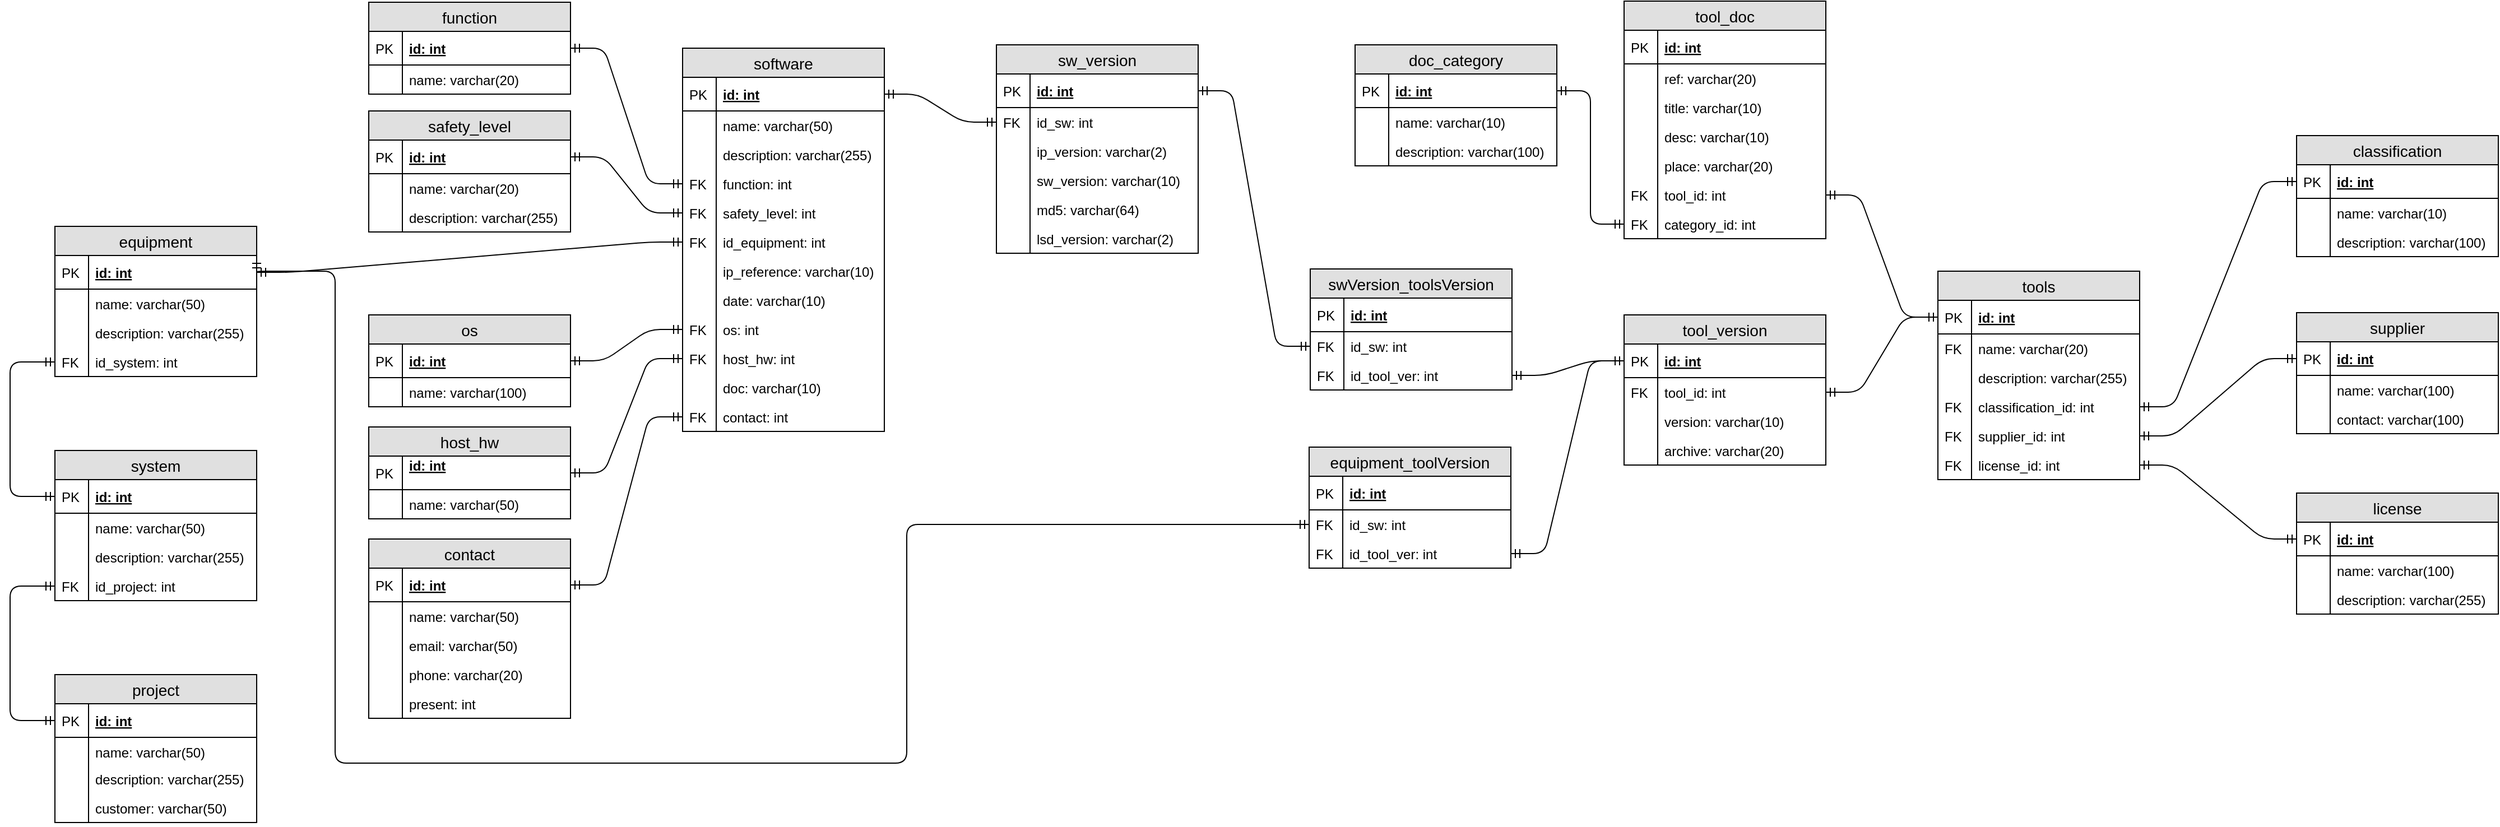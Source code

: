 <mxfile version="10.5.8" type="github"><diagram id="_yHva1EO5bUFyszDFRbU" name="DB"><mxGraphModel dx="2563" dy="774" grid="1" gridSize="10" guides="1" tooltips="1" connect="1" arrows="1" fold="1" page="1" pageScale="1" pageWidth="1169" pageHeight="827" math="0" shadow="0"><root><mxCell id="7gux2ZYyjRtUnNZLg2ae-0"/><mxCell id="7gux2ZYyjRtUnNZLg2ae-1" parent="7gux2ZYyjRtUnNZLg2ae-0"/><mxCell id="7gux2ZYyjRtUnNZLg2ae-2" value="software" style="swimlane;fontStyle=0;childLayout=stackLayout;horizontal=1;startSize=26;fillColor=#e0e0e0;horizontalStack=0;resizeParent=1;resizeParentMax=0;resizeLast=0;collapsible=1;marginBottom=0;swimlaneFillColor=#ffffff;align=center;fontSize=14;" parent="7gux2ZYyjRtUnNZLg2ae-1" vertex="1"><mxGeometry x="520" y="82" width="180" height="342" as="geometry"><mxRectangle x="280" y="240" width="70" height="26" as="alternateBounds"/></mxGeometry></mxCell><mxCell id="7gux2ZYyjRtUnNZLg2ae-3" value="id: int" style="shape=partialRectangle;top=0;left=0;right=0;bottom=1;align=left;verticalAlign=middle;fillColor=none;spacingLeft=34;spacingRight=4;overflow=hidden;rotatable=0;points=[[0,0.5],[1,0.5]];portConstraint=eastwest;dropTarget=0;fontStyle=5;fontSize=12;" parent="7gux2ZYyjRtUnNZLg2ae-2" vertex="1"><mxGeometry y="26" width="180" height="30" as="geometry"/></mxCell><mxCell id="7gux2ZYyjRtUnNZLg2ae-4" value="PK" style="shape=partialRectangle;top=0;left=0;bottom=0;fillColor=none;align=left;verticalAlign=middle;spacingLeft=4;spacingRight=4;overflow=hidden;rotatable=0;points=[];portConstraint=eastwest;part=1;fontSize=12;" parent="7gux2ZYyjRtUnNZLg2ae-3" vertex="1" connectable="0"><mxGeometry width="30" height="30" as="geometry"/></mxCell><mxCell id="7gux2ZYyjRtUnNZLg2ae-5" value="name: varchar(50)" style="shape=partialRectangle;top=0;left=0;right=0;bottom=0;align=left;verticalAlign=top;fillColor=none;spacingLeft=34;spacingRight=4;overflow=hidden;rotatable=0;points=[[0,0.5],[1,0.5]];portConstraint=eastwest;dropTarget=0;fontSize=12;" parent="7gux2ZYyjRtUnNZLg2ae-2" vertex="1"><mxGeometry y="56" width="180" height="26" as="geometry"/></mxCell><mxCell id="7gux2ZYyjRtUnNZLg2ae-6" value="" style="shape=partialRectangle;top=0;left=0;bottom=0;fillColor=none;align=left;verticalAlign=top;spacingLeft=4;spacingRight=4;overflow=hidden;rotatable=0;points=[];portConstraint=eastwest;part=1;fontSize=12;" parent="7gux2ZYyjRtUnNZLg2ae-5" vertex="1" connectable="0"><mxGeometry width="30" height="26" as="geometry"/></mxCell><mxCell id="7gux2ZYyjRtUnNZLg2ae-7" value="description: varchar(255)" style="shape=partialRectangle;top=0;left=0;right=0;bottom=0;align=left;verticalAlign=top;fillColor=none;spacingLeft=34;spacingRight=4;overflow=hidden;rotatable=0;points=[[0,0.5],[1,0.5]];portConstraint=eastwest;dropTarget=0;fontSize=12;" parent="7gux2ZYyjRtUnNZLg2ae-2" vertex="1"><mxGeometry y="82" width="180" height="26" as="geometry"/></mxCell><mxCell id="7gux2ZYyjRtUnNZLg2ae-8" value="" style="shape=partialRectangle;top=0;left=0;bottom=0;fillColor=none;align=left;verticalAlign=top;spacingLeft=4;spacingRight=4;overflow=hidden;rotatable=0;points=[];portConstraint=eastwest;part=1;fontSize=12;" parent="7gux2ZYyjRtUnNZLg2ae-7" vertex="1" connectable="0"><mxGeometry width="30" height="26" as="geometry"/></mxCell><mxCell id="7gux2ZYyjRtUnNZLg2ae-9" value="function: int" style="shape=partialRectangle;top=0;left=0;right=0;bottom=0;align=left;verticalAlign=top;fillColor=none;spacingLeft=34;spacingRight=4;overflow=hidden;rotatable=0;points=[[0,0.5],[1,0.5]];portConstraint=eastwest;dropTarget=0;fontSize=12;" parent="7gux2ZYyjRtUnNZLg2ae-2" vertex="1"><mxGeometry y="108" width="180" height="26" as="geometry"/></mxCell><mxCell id="7gux2ZYyjRtUnNZLg2ae-10" value="FK" style="shape=partialRectangle;top=0;left=0;bottom=0;fillColor=none;align=left;verticalAlign=top;spacingLeft=4;spacingRight=4;overflow=hidden;rotatable=0;points=[];portConstraint=eastwest;part=1;fontSize=12;" parent="7gux2ZYyjRtUnNZLg2ae-9" vertex="1" connectable="0"><mxGeometry width="30" height="26" as="geometry"/></mxCell><mxCell id="7gux2ZYyjRtUnNZLg2ae-15" value="safety_level: int" style="shape=partialRectangle;top=0;left=0;right=0;bottom=0;align=left;verticalAlign=top;fillColor=none;spacingLeft=34;spacingRight=4;overflow=hidden;rotatable=0;points=[[0,0.5],[1,0.5]];portConstraint=eastwest;dropTarget=0;fontSize=12;" parent="7gux2ZYyjRtUnNZLg2ae-2" vertex="1"><mxGeometry y="134" width="180" height="26" as="geometry"/></mxCell><mxCell id="7gux2ZYyjRtUnNZLg2ae-16" value="FK" style="shape=partialRectangle;top=0;left=0;bottom=0;fillColor=none;align=left;verticalAlign=top;spacingLeft=4;spacingRight=4;overflow=hidden;rotatable=0;points=[];portConstraint=eastwest;part=1;fontSize=12;" parent="7gux2ZYyjRtUnNZLg2ae-15" vertex="1" connectable="0"><mxGeometry width="30" height="26" as="geometry"/></mxCell><mxCell id="7gux2ZYyjRtUnNZLg2ae-17" value="id_equipment: int" style="shape=partialRectangle;top=0;left=0;right=0;bottom=0;align=left;verticalAlign=top;fillColor=none;spacingLeft=34;spacingRight=4;overflow=hidden;rotatable=0;points=[[0,0.5],[1,0.5]];portConstraint=eastwest;dropTarget=0;fontSize=12;" parent="7gux2ZYyjRtUnNZLg2ae-2" vertex="1"><mxGeometry y="160" width="180" height="26" as="geometry"/></mxCell><mxCell id="7gux2ZYyjRtUnNZLg2ae-18" value="FK" style="shape=partialRectangle;top=0;left=0;bottom=0;fillColor=none;align=left;verticalAlign=top;spacingLeft=4;spacingRight=4;overflow=hidden;rotatable=0;points=[];portConstraint=eastwest;part=1;fontSize=12;" parent="7gux2ZYyjRtUnNZLg2ae-17" vertex="1" connectable="0"><mxGeometry width="30" height="26" as="geometry"/></mxCell><mxCell id="7gux2ZYyjRtUnNZLg2ae-19" value="ip_reference: varchar(10)" style="shape=partialRectangle;top=0;left=0;right=0;bottom=0;align=left;verticalAlign=top;fillColor=none;spacingLeft=34;spacingRight=4;overflow=hidden;rotatable=0;points=[[0,0.5],[1,0.5]];portConstraint=eastwest;dropTarget=0;fontSize=12;" parent="7gux2ZYyjRtUnNZLg2ae-2" vertex="1"><mxGeometry y="186" width="180" height="26" as="geometry"/></mxCell><mxCell id="7gux2ZYyjRtUnNZLg2ae-20" value="" style="shape=partialRectangle;top=0;left=0;bottom=0;fillColor=none;align=left;verticalAlign=top;spacingLeft=4;spacingRight=4;overflow=hidden;rotatable=0;points=[];portConstraint=eastwest;part=1;fontSize=12;" parent="7gux2ZYyjRtUnNZLg2ae-19" vertex="1" connectable="0"><mxGeometry width="30" height="26" as="geometry"/></mxCell><mxCell id="7gux2ZYyjRtUnNZLg2ae-21" value="date: varchar(10)" style="shape=partialRectangle;top=0;left=0;right=0;bottom=0;align=left;verticalAlign=top;fillColor=none;spacingLeft=34;spacingRight=4;overflow=hidden;rotatable=0;points=[[0,0.5],[1,0.5]];portConstraint=eastwest;dropTarget=0;fontSize=12;" parent="7gux2ZYyjRtUnNZLg2ae-2" vertex="1"><mxGeometry y="212" width="180" height="26" as="geometry"/></mxCell><mxCell id="7gux2ZYyjRtUnNZLg2ae-22" value="" style="shape=partialRectangle;top=0;left=0;bottom=0;fillColor=none;align=left;verticalAlign=top;spacingLeft=4;spacingRight=4;overflow=hidden;rotatable=0;points=[];portConstraint=eastwest;part=1;fontSize=12;" parent="7gux2ZYyjRtUnNZLg2ae-21" vertex="1" connectable="0"><mxGeometry width="30" height="26" as="geometry"/></mxCell><mxCell id="7gux2ZYyjRtUnNZLg2ae-41" value="os: int" style="shape=partialRectangle;top=0;left=0;right=0;bottom=0;align=left;verticalAlign=top;fillColor=none;spacingLeft=34;spacingRight=4;overflow=hidden;rotatable=0;points=[[0,0.5],[1,0.5]];portConstraint=eastwest;dropTarget=0;fontSize=12;" parent="7gux2ZYyjRtUnNZLg2ae-2" vertex="1"><mxGeometry y="238" width="180" height="26" as="geometry"/></mxCell><mxCell id="7gux2ZYyjRtUnNZLg2ae-42" value="FK" style="shape=partialRectangle;top=0;left=0;bottom=0;fillColor=none;align=left;verticalAlign=top;spacingLeft=4;spacingRight=4;overflow=hidden;rotatable=0;points=[];portConstraint=eastwest;part=1;fontSize=12;" parent="7gux2ZYyjRtUnNZLg2ae-41" vertex="1" connectable="0"><mxGeometry width="30" height="26" as="geometry"/></mxCell><mxCell id="7gux2ZYyjRtUnNZLg2ae-43" value="host_hw: int" style="shape=partialRectangle;top=0;left=0;right=0;bottom=0;align=left;verticalAlign=top;fillColor=none;spacingLeft=34;spacingRight=4;overflow=hidden;rotatable=0;points=[[0,0.5],[1,0.5]];portConstraint=eastwest;dropTarget=0;fontSize=12;" parent="7gux2ZYyjRtUnNZLg2ae-2" vertex="1"><mxGeometry y="264" width="180" height="26" as="geometry"/></mxCell><mxCell id="7gux2ZYyjRtUnNZLg2ae-44" value="FK" style="shape=partialRectangle;top=0;left=0;bottom=0;fillColor=none;align=left;verticalAlign=top;spacingLeft=4;spacingRight=4;overflow=hidden;rotatable=0;points=[];portConstraint=eastwest;part=1;fontSize=12;" parent="7gux2ZYyjRtUnNZLg2ae-43" vertex="1" connectable="0"><mxGeometry width="30" height="26" as="geometry"/></mxCell><mxCell id="7gux2ZYyjRtUnNZLg2ae-45" value="doc: varchar(10)" style="shape=partialRectangle;top=0;left=0;right=0;bottom=0;align=left;verticalAlign=top;fillColor=none;spacingLeft=34;spacingRight=4;overflow=hidden;rotatable=0;points=[[0,0.5],[1,0.5]];portConstraint=eastwest;dropTarget=0;fontSize=12;" parent="7gux2ZYyjRtUnNZLg2ae-2" vertex="1"><mxGeometry y="290" width="180" height="26" as="geometry"/></mxCell><mxCell id="7gux2ZYyjRtUnNZLg2ae-46" value="" style="shape=partialRectangle;top=0;left=0;bottom=0;fillColor=none;align=left;verticalAlign=top;spacingLeft=4;spacingRight=4;overflow=hidden;rotatable=0;points=[];portConstraint=eastwest;part=1;fontSize=12;" parent="7gux2ZYyjRtUnNZLg2ae-45" vertex="1" connectable="0"><mxGeometry width="30" height="26" as="geometry"/></mxCell><mxCell id="7gux2ZYyjRtUnNZLg2ae-47" value="contact: int" style="shape=partialRectangle;top=0;left=0;right=0;bottom=0;align=left;verticalAlign=top;fillColor=none;spacingLeft=34;spacingRight=4;overflow=hidden;rotatable=0;points=[[0,0.5],[1,0.5]];portConstraint=eastwest;dropTarget=0;fontSize=12;" parent="7gux2ZYyjRtUnNZLg2ae-2" vertex="1"><mxGeometry y="316" width="180" height="26" as="geometry"/></mxCell><mxCell id="7gux2ZYyjRtUnNZLg2ae-48" value="FK" style="shape=partialRectangle;top=0;left=0;bottom=0;fillColor=none;align=left;verticalAlign=top;spacingLeft=4;spacingRight=4;overflow=hidden;rotatable=0;points=[];portConstraint=eastwest;part=1;fontSize=12;" parent="7gux2ZYyjRtUnNZLg2ae-47" vertex="1" connectable="0"><mxGeometry width="30" height="26" as="geometry"/></mxCell><mxCell id="7gux2ZYyjRtUnNZLg2ae-23" value="function" style="swimlane;fontStyle=0;childLayout=stackLayout;horizontal=1;startSize=26;fillColor=#e0e0e0;horizontalStack=0;resizeParent=1;resizeParentMax=0;resizeLast=0;collapsible=1;marginBottom=0;swimlaneFillColor=#ffffff;align=center;fontSize=14;" parent="7gux2ZYyjRtUnNZLg2ae-1" vertex="1"><mxGeometry x="240" y="41" width="180" height="82" as="geometry"><mxRectangle x="280" y="240" width="70" height="26" as="alternateBounds"/></mxGeometry></mxCell><mxCell id="7gux2ZYyjRtUnNZLg2ae-24" value="id: int" style="shape=partialRectangle;top=0;left=0;right=0;bottom=1;align=left;verticalAlign=middle;fillColor=none;spacingLeft=34;spacingRight=4;overflow=hidden;rotatable=0;points=[[0,0.5],[1,0.5]];portConstraint=eastwest;dropTarget=0;fontStyle=5;fontSize=12;" parent="7gux2ZYyjRtUnNZLg2ae-23" vertex="1"><mxGeometry y="26" width="180" height="30" as="geometry"/></mxCell><mxCell id="7gux2ZYyjRtUnNZLg2ae-25" value="PK" style="shape=partialRectangle;top=0;left=0;bottom=0;fillColor=none;align=left;verticalAlign=middle;spacingLeft=4;spacingRight=4;overflow=hidden;rotatable=0;points=[];portConstraint=eastwest;part=1;fontSize=12;" parent="7gux2ZYyjRtUnNZLg2ae-24" vertex="1" connectable="0"><mxGeometry width="30" height="30" as="geometry"/></mxCell><mxCell id="7gux2ZYyjRtUnNZLg2ae-26" value="name: varchar(20)" style="shape=partialRectangle;top=0;left=0;right=0;bottom=0;align=left;verticalAlign=top;fillColor=none;spacingLeft=34;spacingRight=4;overflow=hidden;rotatable=0;points=[[0,0.5],[1,0.5]];portConstraint=eastwest;dropTarget=0;fontSize=12;" parent="7gux2ZYyjRtUnNZLg2ae-23" vertex="1"><mxGeometry y="56" width="180" height="26" as="geometry"/></mxCell><mxCell id="7gux2ZYyjRtUnNZLg2ae-27" value="" style="shape=partialRectangle;top=0;left=0;bottom=0;fillColor=none;align=left;verticalAlign=top;spacingLeft=4;spacingRight=4;overflow=hidden;rotatable=0;points=[];portConstraint=eastwest;part=1;fontSize=12;" parent="7gux2ZYyjRtUnNZLg2ae-26" vertex="1" connectable="0"><mxGeometry width="30" height="26" as="geometry"/></mxCell><mxCell id="7gux2ZYyjRtUnNZLg2ae-40" value="" style="edgeStyle=entityRelationEdgeStyle;fontSize=12;html=1;endArrow=ERmandOne;startArrow=ERmandOne;entryX=0;entryY=0.5;entryDx=0;entryDy=0;exitX=1;exitY=0.5;exitDx=0;exitDy=0;" parent="7gux2ZYyjRtUnNZLg2ae-1" source="7gux2ZYyjRtUnNZLg2ae-24" target="7gux2ZYyjRtUnNZLg2ae-9" edge="1"><mxGeometry width="100" height="100" relative="1" as="geometry"><mxPoint x="290" y="323" as="sourcePoint"/><mxPoint x="390" y="223" as="targetPoint"/></mxGeometry></mxCell><mxCell id="7gux2ZYyjRtUnNZLg2ae-49" value="safety_level" style="swimlane;fontStyle=0;childLayout=stackLayout;horizontal=1;startSize=26;fillColor=#e0e0e0;horizontalStack=0;resizeParent=1;resizeParentMax=0;resizeLast=0;collapsible=1;marginBottom=0;swimlaneFillColor=#ffffff;align=center;fontSize=14;" parent="7gux2ZYyjRtUnNZLg2ae-1" vertex="1"><mxGeometry x="240" y="138" width="180" height="108" as="geometry"><mxRectangle x="280" y="240" width="70" height="26" as="alternateBounds"/></mxGeometry></mxCell><mxCell id="7gux2ZYyjRtUnNZLg2ae-50" value="id: int" style="shape=partialRectangle;top=0;left=0;right=0;bottom=1;align=left;verticalAlign=middle;fillColor=none;spacingLeft=34;spacingRight=4;overflow=hidden;rotatable=0;points=[[0,0.5],[1,0.5]];portConstraint=eastwest;dropTarget=0;fontStyle=5;fontSize=12;" parent="7gux2ZYyjRtUnNZLg2ae-49" vertex="1"><mxGeometry y="26" width="180" height="30" as="geometry"/></mxCell><mxCell id="7gux2ZYyjRtUnNZLg2ae-51" value="PK" style="shape=partialRectangle;top=0;left=0;bottom=0;fillColor=none;align=left;verticalAlign=middle;spacingLeft=4;spacingRight=4;overflow=hidden;rotatable=0;points=[];portConstraint=eastwest;part=1;fontSize=12;" parent="7gux2ZYyjRtUnNZLg2ae-50" vertex="1" connectable="0"><mxGeometry width="30" height="30" as="geometry"/></mxCell><mxCell id="7gux2ZYyjRtUnNZLg2ae-52" value="name: varchar(20)" style="shape=partialRectangle;top=0;left=0;right=0;bottom=0;align=left;verticalAlign=top;fillColor=none;spacingLeft=34;spacingRight=4;overflow=hidden;rotatable=0;points=[[0,0.5],[1,0.5]];portConstraint=eastwest;dropTarget=0;fontSize=12;" parent="7gux2ZYyjRtUnNZLg2ae-49" vertex="1"><mxGeometry y="56" width="180" height="26" as="geometry"/></mxCell><mxCell id="7gux2ZYyjRtUnNZLg2ae-53" value="" style="shape=partialRectangle;top=0;left=0;bottom=0;fillColor=none;align=left;verticalAlign=top;spacingLeft=4;spacingRight=4;overflow=hidden;rotatable=0;points=[];portConstraint=eastwest;part=1;fontSize=12;" parent="7gux2ZYyjRtUnNZLg2ae-52" vertex="1" connectable="0"><mxGeometry width="30" height="26" as="geometry"/></mxCell><mxCell id="7gux2ZYyjRtUnNZLg2ae-54" value="description: varchar(255)" style="shape=partialRectangle;top=0;left=0;right=0;bottom=0;align=left;verticalAlign=top;fillColor=none;spacingLeft=34;spacingRight=4;overflow=hidden;rotatable=0;points=[[0,0.5],[1,0.5]];portConstraint=eastwest;dropTarget=0;fontSize=12;" parent="7gux2ZYyjRtUnNZLg2ae-49" vertex="1"><mxGeometry y="82" width="180" height="26" as="geometry"/></mxCell><mxCell id="7gux2ZYyjRtUnNZLg2ae-55" value="" style="shape=partialRectangle;top=0;left=0;bottom=0;fillColor=none;align=left;verticalAlign=top;spacingLeft=4;spacingRight=4;overflow=hidden;rotatable=0;points=[];portConstraint=eastwest;part=1;fontSize=12;" parent="7gux2ZYyjRtUnNZLg2ae-54" vertex="1" connectable="0"><mxGeometry width="30" height="26" as="geometry"/></mxCell><mxCell id="7gux2ZYyjRtUnNZLg2ae-56" value="" style="edgeStyle=entityRelationEdgeStyle;fontSize=12;html=1;endArrow=ERmandOne;startArrow=ERmandOne;entryX=0;entryY=0.5;entryDx=0;entryDy=0;exitX=1;exitY=0.5;exitDx=0;exitDy=0;" parent="7gux2ZYyjRtUnNZLg2ae-1" source="7gux2ZYyjRtUnNZLg2ae-50" target="7gux2ZYyjRtUnNZLg2ae-15" edge="1"><mxGeometry width="100" height="100" relative="1" as="geometry"><mxPoint x="390" y="143" as="sourcePoint"/><mxPoint x="510" y="279" as="targetPoint"/></mxGeometry></mxCell><mxCell id="7gux2ZYyjRtUnNZLg2ae-57" value="equipment" style="swimlane;fontStyle=0;childLayout=stackLayout;horizontal=1;startSize=26;fillColor=#e0e0e0;horizontalStack=0;resizeParent=1;resizeParentMax=0;resizeLast=0;collapsible=1;marginBottom=0;swimlaneFillColor=#ffffff;align=center;fontSize=14;" parent="7gux2ZYyjRtUnNZLg2ae-1" vertex="1"><mxGeometry x="-40" y="241" width="180" height="134" as="geometry"><mxRectangle x="280" y="240" width="70" height="26" as="alternateBounds"/></mxGeometry></mxCell><mxCell id="7gux2ZYyjRtUnNZLg2ae-58" value="id: int" style="shape=partialRectangle;top=0;left=0;right=0;bottom=1;align=left;verticalAlign=middle;fillColor=none;spacingLeft=34;spacingRight=4;overflow=hidden;rotatable=0;points=[[0,0.5],[1,0.5]];portConstraint=eastwest;dropTarget=0;fontStyle=5;fontSize=12;" parent="7gux2ZYyjRtUnNZLg2ae-57" vertex="1"><mxGeometry y="26" width="180" height="30" as="geometry"/></mxCell><mxCell id="7gux2ZYyjRtUnNZLg2ae-59" value="PK" style="shape=partialRectangle;top=0;left=0;bottom=0;fillColor=none;align=left;verticalAlign=middle;spacingLeft=4;spacingRight=4;overflow=hidden;rotatable=0;points=[];portConstraint=eastwest;part=1;fontSize=12;" parent="7gux2ZYyjRtUnNZLg2ae-58" vertex="1" connectable="0"><mxGeometry width="30" height="30" as="geometry"/></mxCell><mxCell id="7gux2ZYyjRtUnNZLg2ae-60" value="name: varchar(50)" style="shape=partialRectangle;top=0;left=0;right=0;bottom=0;align=left;verticalAlign=top;fillColor=none;spacingLeft=34;spacingRight=4;overflow=hidden;rotatable=0;points=[[0,0.5],[1,0.5]];portConstraint=eastwest;dropTarget=0;fontSize=12;" parent="7gux2ZYyjRtUnNZLg2ae-57" vertex="1"><mxGeometry y="56" width="180" height="26" as="geometry"/></mxCell><mxCell id="7gux2ZYyjRtUnNZLg2ae-61" value="" style="shape=partialRectangle;top=0;left=0;bottom=0;fillColor=none;align=left;verticalAlign=top;spacingLeft=4;spacingRight=4;overflow=hidden;rotatable=0;points=[];portConstraint=eastwest;part=1;fontSize=12;" parent="7gux2ZYyjRtUnNZLg2ae-60" vertex="1" connectable="0"><mxGeometry width="30" height="26" as="geometry"/></mxCell><mxCell id="7gux2ZYyjRtUnNZLg2ae-62" value="description: varchar(255)" style="shape=partialRectangle;top=0;left=0;right=0;bottom=0;align=left;verticalAlign=top;fillColor=none;spacingLeft=34;spacingRight=4;overflow=hidden;rotatable=0;points=[[0,0.5],[1,0.5]];portConstraint=eastwest;dropTarget=0;fontSize=12;" parent="7gux2ZYyjRtUnNZLg2ae-57" vertex="1"><mxGeometry y="82" width="180" height="26" as="geometry"/></mxCell><mxCell id="7gux2ZYyjRtUnNZLg2ae-63" value="" style="shape=partialRectangle;top=0;left=0;bottom=0;fillColor=none;align=left;verticalAlign=top;spacingLeft=4;spacingRight=4;overflow=hidden;rotatable=0;points=[];portConstraint=eastwest;part=1;fontSize=12;" parent="7gux2ZYyjRtUnNZLg2ae-62" vertex="1" connectable="0"><mxGeometry width="30" height="26" as="geometry"/></mxCell><mxCell id="7gux2ZYyjRtUnNZLg2ae-64" value="id_system: int" style="shape=partialRectangle;top=0;left=0;right=0;bottom=0;align=left;verticalAlign=top;fillColor=none;spacingLeft=34;spacingRight=4;overflow=hidden;rotatable=0;points=[[0,0.5],[1,0.5]];portConstraint=eastwest;dropTarget=0;fontSize=12;" parent="7gux2ZYyjRtUnNZLg2ae-57" vertex="1"><mxGeometry y="108" width="180" height="26" as="geometry"/></mxCell><mxCell id="7gux2ZYyjRtUnNZLg2ae-65" value="FK" style="shape=partialRectangle;top=0;left=0;bottom=0;fillColor=none;align=left;verticalAlign=top;spacingLeft=4;spacingRight=4;overflow=hidden;rotatable=0;points=[];portConstraint=eastwest;part=1;fontSize=12;" parent="7gux2ZYyjRtUnNZLg2ae-64" vertex="1" connectable="0"><mxGeometry width="30" height="26" as="geometry"/></mxCell><mxCell id="7gux2ZYyjRtUnNZLg2ae-70" value="" style="edgeStyle=entityRelationEdgeStyle;fontSize=12;html=1;endArrow=ERmandOne;startArrow=ERmandOne;entryX=0;entryY=0.5;entryDx=0;entryDy=0;exitX=1;exitY=0.5;exitDx=0;exitDy=0;" parent="7gux2ZYyjRtUnNZLg2ae-1" source="7gux2ZYyjRtUnNZLg2ae-58" target="7gux2ZYyjRtUnNZLg2ae-17" edge="1"><mxGeometry width="100" height="100" relative="1" as="geometry"><mxPoint x="300" y="307" as="sourcePoint"/><mxPoint x="420" y="357" as="targetPoint"/></mxGeometry></mxCell><mxCell id="7gux2ZYyjRtUnNZLg2ae-71" value="os" style="swimlane;fontStyle=0;childLayout=stackLayout;horizontal=1;startSize=26;fillColor=#e0e0e0;horizontalStack=0;resizeParent=1;resizeParentMax=0;resizeLast=0;collapsible=1;marginBottom=0;swimlaneFillColor=#ffffff;align=center;fontSize=14;" parent="7gux2ZYyjRtUnNZLg2ae-1" vertex="1"><mxGeometry x="240" y="320" width="180" height="82" as="geometry"><mxRectangle x="280" y="240" width="70" height="26" as="alternateBounds"/></mxGeometry></mxCell><mxCell id="7gux2ZYyjRtUnNZLg2ae-72" value="id: int" style="shape=partialRectangle;top=0;left=0;right=0;bottom=1;align=left;verticalAlign=middle;fillColor=none;spacingLeft=34;spacingRight=4;overflow=hidden;rotatable=0;points=[[0,0.5],[1,0.5]];portConstraint=eastwest;dropTarget=0;fontStyle=5;fontSize=12;" parent="7gux2ZYyjRtUnNZLg2ae-71" vertex="1"><mxGeometry y="26" width="180" height="30" as="geometry"/></mxCell><mxCell id="7gux2ZYyjRtUnNZLg2ae-73" value="PK" style="shape=partialRectangle;top=0;left=0;bottom=0;fillColor=none;align=left;verticalAlign=middle;spacingLeft=4;spacingRight=4;overflow=hidden;rotatable=0;points=[];portConstraint=eastwest;part=1;fontSize=12;" parent="7gux2ZYyjRtUnNZLg2ae-72" vertex="1" connectable="0"><mxGeometry width="30" height="30" as="geometry"/></mxCell><mxCell id="7gux2ZYyjRtUnNZLg2ae-74" value="name: varchar(100)" style="shape=partialRectangle;top=0;left=0;right=0;bottom=0;align=left;verticalAlign=top;fillColor=none;spacingLeft=34;spacingRight=4;overflow=hidden;rotatable=0;points=[[0,0.5],[1,0.5]];portConstraint=eastwest;dropTarget=0;fontSize=12;" parent="7gux2ZYyjRtUnNZLg2ae-71" vertex="1"><mxGeometry y="56" width="180" height="26" as="geometry"/></mxCell><mxCell id="7gux2ZYyjRtUnNZLg2ae-75" value="" style="shape=partialRectangle;top=0;left=0;bottom=0;fillColor=none;align=left;verticalAlign=top;spacingLeft=4;spacingRight=4;overflow=hidden;rotatable=0;points=[];portConstraint=eastwest;part=1;fontSize=12;" parent="7gux2ZYyjRtUnNZLg2ae-74" vertex="1" connectable="0"><mxGeometry width="30" height="26" as="geometry"/></mxCell><mxCell id="7gux2ZYyjRtUnNZLg2ae-78" value="host_hw" style="swimlane;fontStyle=0;childLayout=stackLayout;horizontal=1;startSize=26;fillColor=#e0e0e0;horizontalStack=0;resizeParent=1;resizeParentMax=0;resizeLast=0;collapsible=1;marginBottom=0;swimlaneFillColor=#ffffff;align=center;fontSize=14;" parent="7gux2ZYyjRtUnNZLg2ae-1" vertex="1"><mxGeometry x="240" y="420" width="180" height="82" as="geometry"><mxRectangle x="280" y="240" width="70" height="26" as="alternateBounds"/></mxGeometry></mxCell><mxCell id="7gux2ZYyjRtUnNZLg2ae-79" value="id: int&#10;" style="shape=partialRectangle;top=0;left=0;right=0;bottom=1;align=left;verticalAlign=middle;fillColor=none;spacingLeft=34;spacingRight=4;overflow=hidden;rotatable=0;points=[[0,0.5],[1,0.5]];portConstraint=eastwest;dropTarget=0;fontStyle=5;fontSize=12;" parent="7gux2ZYyjRtUnNZLg2ae-78" vertex="1"><mxGeometry y="26" width="180" height="30" as="geometry"/></mxCell><mxCell id="7gux2ZYyjRtUnNZLg2ae-80" value="PK" style="shape=partialRectangle;top=0;left=0;bottom=0;fillColor=none;align=left;verticalAlign=middle;spacingLeft=4;spacingRight=4;overflow=hidden;rotatable=0;points=[];portConstraint=eastwest;part=1;fontSize=12;" parent="7gux2ZYyjRtUnNZLg2ae-79" vertex="1" connectable="0"><mxGeometry width="30" height="30" as="geometry"/></mxCell><mxCell id="7gux2ZYyjRtUnNZLg2ae-81" value="name: varchar(50)" style="shape=partialRectangle;top=0;left=0;right=0;bottom=0;align=left;verticalAlign=top;fillColor=none;spacingLeft=34;spacingRight=4;overflow=hidden;rotatable=0;points=[[0,0.5],[1,0.5]];portConstraint=eastwest;dropTarget=0;fontSize=12;" parent="7gux2ZYyjRtUnNZLg2ae-78" vertex="1"><mxGeometry y="56" width="180" height="26" as="geometry"/></mxCell><mxCell id="7gux2ZYyjRtUnNZLg2ae-82" value="" style="shape=partialRectangle;top=0;left=0;bottom=0;fillColor=none;align=left;verticalAlign=top;spacingLeft=4;spacingRight=4;overflow=hidden;rotatable=0;points=[];portConstraint=eastwest;part=1;fontSize=12;" parent="7gux2ZYyjRtUnNZLg2ae-81" vertex="1" connectable="0"><mxGeometry width="30" height="26" as="geometry"/></mxCell><mxCell id="7gux2ZYyjRtUnNZLg2ae-85" value="contact" style="swimlane;fontStyle=0;childLayout=stackLayout;horizontal=1;startSize=26;fillColor=#e0e0e0;horizontalStack=0;resizeParent=1;resizeParentMax=0;resizeLast=0;collapsible=1;marginBottom=0;swimlaneFillColor=#ffffff;align=center;fontSize=14;" parent="7gux2ZYyjRtUnNZLg2ae-1" vertex="1"><mxGeometry x="240" y="520" width="180" height="160" as="geometry"><mxRectangle x="280" y="240" width="70" height="26" as="alternateBounds"/></mxGeometry></mxCell><mxCell id="7gux2ZYyjRtUnNZLg2ae-86" value="id: int" style="shape=partialRectangle;top=0;left=0;right=0;bottom=1;align=left;verticalAlign=middle;fillColor=none;spacingLeft=34;spacingRight=4;overflow=hidden;rotatable=0;points=[[0,0.5],[1,0.5]];portConstraint=eastwest;dropTarget=0;fontStyle=5;fontSize=12;" parent="7gux2ZYyjRtUnNZLg2ae-85" vertex="1"><mxGeometry y="26" width="180" height="30" as="geometry"/></mxCell><mxCell id="7gux2ZYyjRtUnNZLg2ae-87" value="PK" style="shape=partialRectangle;top=0;left=0;bottom=0;fillColor=none;align=left;verticalAlign=middle;spacingLeft=4;spacingRight=4;overflow=hidden;rotatable=0;points=[];portConstraint=eastwest;part=1;fontSize=12;" parent="7gux2ZYyjRtUnNZLg2ae-86" vertex="1" connectable="0"><mxGeometry width="30" height="30" as="geometry"/></mxCell><mxCell id="7gux2ZYyjRtUnNZLg2ae-88" value="name: varchar(50)" style="shape=partialRectangle;top=0;left=0;right=0;bottom=0;align=left;verticalAlign=top;fillColor=none;spacingLeft=34;spacingRight=4;overflow=hidden;rotatable=0;points=[[0,0.5],[1,0.5]];portConstraint=eastwest;dropTarget=0;fontSize=12;" parent="7gux2ZYyjRtUnNZLg2ae-85" vertex="1"><mxGeometry y="56" width="180" height="26" as="geometry"/></mxCell><mxCell id="7gux2ZYyjRtUnNZLg2ae-89" value="" style="shape=partialRectangle;top=0;left=0;bottom=0;fillColor=none;align=left;verticalAlign=top;spacingLeft=4;spacingRight=4;overflow=hidden;rotatable=0;points=[];portConstraint=eastwest;part=1;fontSize=12;" parent="7gux2ZYyjRtUnNZLg2ae-88" vertex="1" connectable="0"><mxGeometry width="30" height="26" as="geometry"/></mxCell><mxCell id="7gux2ZYyjRtUnNZLg2ae-90" value="email: varchar(50)" style="shape=partialRectangle;top=0;left=0;right=0;bottom=0;align=left;verticalAlign=top;fillColor=none;spacingLeft=34;spacingRight=4;overflow=hidden;rotatable=0;points=[[0,0.5],[1,0.5]];portConstraint=eastwest;dropTarget=0;fontSize=12;" parent="7gux2ZYyjRtUnNZLg2ae-85" vertex="1"><mxGeometry y="82" width="180" height="26" as="geometry"/></mxCell><mxCell id="7gux2ZYyjRtUnNZLg2ae-91" value="" style="shape=partialRectangle;top=0;left=0;bottom=0;fillColor=none;align=left;verticalAlign=top;spacingLeft=4;spacingRight=4;overflow=hidden;rotatable=0;points=[];portConstraint=eastwest;part=1;fontSize=12;" parent="7gux2ZYyjRtUnNZLg2ae-90" vertex="1" connectable="0"><mxGeometry width="30" height="26" as="geometry"/></mxCell><mxCell id="7gux2ZYyjRtUnNZLg2ae-95" value="phone: varchar(20)" style="shape=partialRectangle;top=0;left=0;right=0;bottom=0;align=left;verticalAlign=top;fillColor=none;spacingLeft=34;spacingRight=4;overflow=hidden;rotatable=0;points=[[0,0.5],[1,0.5]];portConstraint=eastwest;dropTarget=0;fontSize=12;" parent="7gux2ZYyjRtUnNZLg2ae-85" vertex="1"><mxGeometry y="108" width="180" height="26" as="geometry"/></mxCell><mxCell id="7gux2ZYyjRtUnNZLg2ae-96" value="" style="shape=partialRectangle;top=0;left=0;bottom=0;fillColor=none;align=left;verticalAlign=top;spacingLeft=4;spacingRight=4;overflow=hidden;rotatable=0;points=[];portConstraint=eastwest;part=1;fontSize=12;" parent="7gux2ZYyjRtUnNZLg2ae-95" vertex="1" connectable="0"><mxGeometry width="30" height="26" as="geometry"/></mxCell><mxCell id="7gux2ZYyjRtUnNZLg2ae-97" value="present: int" style="shape=partialRectangle;top=0;left=0;right=0;bottom=0;align=left;verticalAlign=top;fillColor=none;spacingLeft=34;spacingRight=4;overflow=hidden;rotatable=0;points=[[0,0.5],[1,0.5]];portConstraint=eastwest;dropTarget=0;fontSize=12;" parent="7gux2ZYyjRtUnNZLg2ae-85" vertex="1"><mxGeometry y="134" width="180" height="26" as="geometry"/></mxCell><mxCell id="7gux2ZYyjRtUnNZLg2ae-98" value="" style="shape=partialRectangle;top=0;left=0;bottom=0;fillColor=none;align=left;verticalAlign=top;spacingLeft=4;spacingRight=4;overflow=hidden;rotatable=0;points=[];portConstraint=eastwest;part=1;fontSize=12;" parent="7gux2ZYyjRtUnNZLg2ae-97" vertex="1" connectable="0"><mxGeometry width="30" height="26" as="geometry"/></mxCell><mxCell id="7gux2ZYyjRtUnNZLg2ae-92" value="" style="edgeStyle=entityRelationEdgeStyle;fontSize=12;html=1;endArrow=ERmandOne;startArrow=ERmandOne;entryX=0;entryY=0.5;entryDx=0;entryDy=0;exitX=1;exitY=0.5;exitDx=0;exitDy=0;" parent="7gux2ZYyjRtUnNZLg2ae-1" source="7gux2ZYyjRtUnNZLg2ae-86" target="7gux2ZYyjRtUnNZLg2ae-47" edge="1"><mxGeometry width="100" height="100" relative="1" as="geometry"><mxPoint x="820" y="398" as="sourcePoint"/><mxPoint x="940" y="448" as="targetPoint"/></mxGeometry></mxCell><mxCell id="7gux2ZYyjRtUnNZLg2ae-93" value="" style="edgeStyle=entityRelationEdgeStyle;fontSize=12;html=1;endArrow=ERmandOne;startArrow=ERmandOne;entryX=0;entryY=0.5;entryDx=0;entryDy=0;exitX=1;exitY=0.5;exitDx=0;exitDy=0;" parent="7gux2ZYyjRtUnNZLg2ae-1" source="7gux2ZYyjRtUnNZLg2ae-72" target="7gux2ZYyjRtUnNZLg2ae-41" edge="1"><mxGeometry width="100" height="100" relative="1" as="geometry"><mxPoint x="460" y="470" as="sourcePoint"/><mxPoint x="580" y="520" as="targetPoint"/></mxGeometry></mxCell><mxCell id="7gux2ZYyjRtUnNZLg2ae-94" value="" style="edgeStyle=entityRelationEdgeStyle;fontSize=12;html=1;endArrow=ERmandOne;startArrow=ERmandOne;entryX=0;entryY=0.5;entryDx=0;entryDy=0;exitX=1;exitY=0.5;exitDx=0;exitDy=0;" parent="7gux2ZYyjRtUnNZLg2ae-1" source="7gux2ZYyjRtUnNZLg2ae-79" target="7gux2ZYyjRtUnNZLg2ae-43" edge="1"><mxGeometry width="100" height="100" relative="1" as="geometry"><mxPoint x="475" y="502" as="sourcePoint"/><mxPoint x="595" y="552" as="targetPoint"/></mxGeometry></mxCell><mxCell id="7gux2ZYyjRtUnNZLg2ae-101" value="system" style="swimlane;fontStyle=0;childLayout=stackLayout;horizontal=1;startSize=26;fillColor=#e0e0e0;horizontalStack=0;resizeParent=1;resizeParentMax=0;resizeLast=0;collapsible=1;marginBottom=0;swimlaneFillColor=#ffffff;align=center;fontSize=14;" parent="7gux2ZYyjRtUnNZLg2ae-1" vertex="1"><mxGeometry x="-40" y="441" width="180" height="134" as="geometry"><mxRectangle x="280" y="240" width="70" height="26" as="alternateBounds"/></mxGeometry></mxCell><mxCell id="7gux2ZYyjRtUnNZLg2ae-102" value="id: int" style="shape=partialRectangle;top=0;left=0;right=0;bottom=1;align=left;verticalAlign=middle;fillColor=none;spacingLeft=34;spacingRight=4;overflow=hidden;rotatable=0;points=[[0,0.5],[1,0.5]];portConstraint=eastwest;dropTarget=0;fontStyle=5;fontSize=12;" parent="7gux2ZYyjRtUnNZLg2ae-101" vertex="1"><mxGeometry y="26" width="180" height="30" as="geometry"/></mxCell><mxCell id="7gux2ZYyjRtUnNZLg2ae-103" value="PK" style="shape=partialRectangle;top=0;left=0;bottom=0;fillColor=none;align=left;verticalAlign=middle;spacingLeft=4;spacingRight=4;overflow=hidden;rotatable=0;points=[];portConstraint=eastwest;part=1;fontSize=12;" parent="7gux2ZYyjRtUnNZLg2ae-102" vertex="1" connectable="0"><mxGeometry width="30" height="30" as="geometry"/></mxCell><mxCell id="7gux2ZYyjRtUnNZLg2ae-104" value="name: varchar(50)" style="shape=partialRectangle;top=0;left=0;right=0;bottom=0;align=left;verticalAlign=top;fillColor=none;spacingLeft=34;spacingRight=4;overflow=hidden;rotatable=0;points=[[0,0.5],[1,0.5]];portConstraint=eastwest;dropTarget=0;fontSize=12;" parent="7gux2ZYyjRtUnNZLg2ae-101" vertex="1"><mxGeometry y="56" width="180" height="26" as="geometry"/></mxCell><mxCell id="7gux2ZYyjRtUnNZLg2ae-105" value="" style="shape=partialRectangle;top=0;left=0;bottom=0;fillColor=none;align=left;verticalAlign=top;spacingLeft=4;spacingRight=4;overflow=hidden;rotatable=0;points=[];portConstraint=eastwest;part=1;fontSize=12;" parent="7gux2ZYyjRtUnNZLg2ae-104" vertex="1" connectable="0"><mxGeometry width="30" height="26" as="geometry"/></mxCell><mxCell id="7gux2ZYyjRtUnNZLg2ae-106" value="description: varchar(255)" style="shape=partialRectangle;top=0;left=0;right=0;bottom=0;align=left;verticalAlign=top;fillColor=none;spacingLeft=34;spacingRight=4;overflow=hidden;rotatable=0;points=[[0,0.5],[1,0.5]];portConstraint=eastwest;dropTarget=0;fontSize=12;" parent="7gux2ZYyjRtUnNZLg2ae-101" vertex="1"><mxGeometry y="82" width="180" height="26" as="geometry"/></mxCell><mxCell id="7gux2ZYyjRtUnNZLg2ae-107" value="" style="shape=partialRectangle;top=0;left=0;bottom=0;fillColor=none;align=left;verticalAlign=top;spacingLeft=4;spacingRight=4;overflow=hidden;rotatable=0;points=[];portConstraint=eastwest;part=1;fontSize=12;" parent="7gux2ZYyjRtUnNZLg2ae-106" vertex="1" connectable="0"><mxGeometry width="30" height="26" as="geometry"/></mxCell><mxCell id="7gux2ZYyjRtUnNZLg2ae-108" value="id_project: int" style="shape=partialRectangle;top=0;left=0;right=0;bottom=0;align=left;verticalAlign=top;fillColor=none;spacingLeft=34;spacingRight=4;overflow=hidden;rotatable=0;points=[[0,0.5],[1,0.5]];portConstraint=eastwest;dropTarget=0;fontSize=12;" parent="7gux2ZYyjRtUnNZLg2ae-101" vertex="1"><mxGeometry y="108" width="180" height="26" as="geometry"/></mxCell><mxCell id="7gux2ZYyjRtUnNZLg2ae-109" value="FK" style="shape=partialRectangle;top=0;left=0;bottom=0;fillColor=none;align=left;verticalAlign=top;spacingLeft=4;spacingRight=4;overflow=hidden;rotatable=0;points=[];portConstraint=eastwest;part=1;fontSize=12;" parent="7gux2ZYyjRtUnNZLg2ae-108" vertex="1" connectable="0"><mxGeometry width="30" height="26" as="geometry"/></mxCell><mxCell id="7gux2ZYyjRtUnNZLg2ae-111" value="project" style="swimlane;fontStyle=0;childLayout=stackLayout;horizontal=1;startSize=26;fillColor=#e0e0e0;horizontalStack=0;resizeParent=1;resizeParentMax=0;resizeLast=0;collapsible=1;marginBottom=0;swimlaneFillColor=#ffffff;align=center;fontSize=14;" parent="7gux2ZYyjRtUnNZLg2ae-1" vertex="1"><mxGeometry x="-40" y="641" width="180" height="132" as="geometry"><mxRectangle x="280" y="240" width="70" height="26" as="alternateBounds"/></mxGeometry></mxCell><mxCell id="7gux2ZYyjRtUnNZLg2ae-112" value="id: int" style="shape=partialRectangle;top=0;left=0;right=0;bottom=1;align=left;verticalAlign=middle;fillColor=none;spacingLeft=34;spacingRight=4;overflow=hidden;rotatable=0;points=[[0,0.5],[1,0.5]];portConstraint=eastwest;dropTarget=0;fontStyle=5;fontSize=12;" parent="7gux2ZYyjRtUnNZLg2ae-111" vertex="1"><mxGeometry y="26" width="180" height="30" as="geometry"/></mxCell><mxCell id="7gux2ZYyjRtUnNZLg2ae-113" value="PK" style="shape=partialRectangle;top=0;left=0;bottom=0;fillColor=none;align=left;verticalAlign=middle;spacingLeft=4;spacingRight=4;overflow=hidden;rotatable=0;points=[];portConstraint=eastwest;part=1;fontSize=12;" parent="7gux2ZYyjRtUnNZLg2ae-112" vertex="1" connectable="0"><mxGeometry width="30" height="30" as="geometry"/></mxCell><mxCell id="7gux2ZYyjRtUnNZLg2ae-114" value="name: varchar(50)" style="shape=partialRectangle;top=0;left=0;right=0;bottom=0;align=left;verticalAlign=top;fillColor=none;spacingLeft=34;spacingRight=4;overflow=hidden;rotatable=0;points=[[0,0.5],[1,0.5]];portConstraint=eastwest;dropTarget=0;fontSize=12;" parent="7gux2ZYyjRtUnNZLg2ae-111" vertex="1"><mxGeometry y="56" width="180" height="24" as="geometry"/></mxCell><mxCell id="7gux2ZYyjRtUnNZLg2ae-115" value="" style="shape=partialRectangle;top=0;left=0;bottom=0;fillColor=none;align=left;verticalAlign=top;spacingLeft=4;spacingRight=4;overflow=hidden;rotatable=0;points=[];portConstraint=eastwest;part=1;fontSize=12;" parent="7gux2ZYyjRtUnNZLg2ae-114" vertex="1" connectable="0"><mxGeometry width="30" height="24" as="geometry"/></mxCell><mxCell id="7gux2ZYyjRtUnNZLg2ae-116" value="description: varchar(255)" style="shape=partialRectangle;top=0;left=0;right=0;bottom=0;align=left;verticalAlign=top;fillColor=none;spacingLeft=34;spacingRight=4;overflow=hidden;rotatable=0;points=[[0,0.5],[1,0.5]];portConstraint=eastwest;dropTarget=0;fontSize=12;" parent="7gux2ZYyjRtUnNZLg2ae-111" vertex="1"><mxGeometry y="80" width="180" height="26" as="geometry"/></mxCell><mxCell id="7gux2ZYyjRtUnNZLg2ae-117" value="" style="shape=partialRectangle;top=0;left=0;bottom=0;fillColor=none;align=left;verticalAlign=top;spacingLeft=4;spacingRight=4;overflow=hidden;rotatable=0;points=[];portConstraint=eastwest;part=1;fontSize=12;" parent="7gux2ZYyjRtUnNZLg2ae-116" vertex="1" connectable="0"><mxGeometry width="30" height="26" as="geometry"/></mxCell><mxCell id="7gux2ZYyjRtUnNZLg2ae-118" value="customer: varchar(50)" style="shape=partialRectangle;top=0;left=0;right=0;bottom=0;align=left;verticalAlign=top;fillColor=none;spacingLeft=34;spacingRight=4;overflow=hidden;rotatable=0;points=[[0,0.5],[1,0.5]];portConstraint=eastwest;dropTarget=0;fontSize=12;" parent="7gux2ZYyjRtUnNZLg2ae-111" vertex="1"><mxGeometry y="106" width="180" height="26" as="geometry"/></mxCell><mxCell id="7gux2ZYyjRtUnNZLg2ae-119" value="" style="shape=partialRectangle;top=0;left=0;bottom=0;fillColor=none;align=left;verticalAlign=top;spacingLeft=4;spacingRight=4;overflow=hidden;rotatable=0;points=[];portConstraint=eastwest;part=1;fontSize=12;" parent="7gux2ZYyjRtUnNZLg2ae-118" vertex="1" connectable="0"><mxGeometry width="30" height="26" as="geometry"/></mxCell><mxCell id="7gux2ZYyjRtUnNZLg2ae-120" value="" style="edgeStyle=orthogonalEdgeStyle;fontSize=12;html=1;endArrow=ERmandOne;startArrow=ERmandOne;entryX=0;entryY=0.5;entryDx=0;entryDy=0;exitX=0;exitY=0.5;exitDx=0;exitDy=0;" parent="7gux2ZYyjRtUnNZLg2ae-1" source="7gux2ZYyjRtUnNZLg2ae-112" target="7gux2ZYyjRtUnNZLg2ae-108" edge="1"><mxGeometry width="100" height="100" relative="1" as="geometry"><mxPoint x="-210" y="346" as="sourcePoint"/><mxPoint x="-130" y="426" as="targetPoint"/><Array as="points"><mxPoint x="-80" y="682"/><mxPoint x="-80" y="562"/></Array></mxGeometry></mxCell><mxCell id="7gux2ZYyjRtUnNZLg2ae-121" value="sw_version" style="swimlane;fontStyle=0;childLayout=stackLayout;horizontal=1;startSize=26;fillColor=#e0e0e0;horizontalStack=0;resizeParent=1;resizeParentMax=0;resizeLast=0;collapsible=1;marginBottom=0;swimlaneFillColor=#ffffff;align=center;fontSize=14;" parent="7gux2ZYyjRtUnNZLg2ae-1" vertex="1"><mxGeometry x="800" y="79" width="180" height="186" as="geometry"><mxRectangle x="280" y="240" width="70" height="26" as="alternateBounds"/></mxGeometry></mxCell><mxCell id="7gux2ZYyjRtUnNZLg2ae-122" value="id: int" style="shape=partialRectangle;top=0;left=0;right=0;bottom=1;align=left;verticalAlign=middle;fillColor=none;spacingLeft=34;spacingRight=4;overflow=hidden;rotatable=0;points=[[0,0.5],[1,0.5]];portConstraint=eastwest;dropTarget=0;fontStyle=5;fontSize=12;" parent="7gux2ZYyjRtUnNZLg2ae-121" vertex="1"><mxGeometry y="26" width="180" height="30" as="geometry"/></mxCell><mxCell id="7gux2ZYyjRtUnNZLg2ae-123" value="PK" style="shape=partialRectangle;top=0;left=0;bottom=0;fillColor=none;align=left;verticalAlign=middle;spacingLeft=4;spacingRight=4;overflow=hidden;rotatable=0;points=[];portConstraint=eastwest;part=1;fontSize=12;" parent="7gux2ZYyjRtUnNZLg2ae-122" vertex="1" connectable="0"><mxGeometry width="30" height="30" as="geometry"/></mxCell><mxCell id="7gux2ZYyjRtUnNZLg2ae-124" value="id_sw: int" style="shape=partialRectangle;top=0;left=0;right=0;bottom=0;align=left;verticalAlign=top;fillColor=none;spacingLeft=34;spacingRight=4;overflow=hidden;rotatable=0;points=[[0,0.5],[1,0.5]];portConstraint=eastwest;dropTarget=0;fontSize=12;" parent="7gux2ZYyjRtUnNZLg2ae-121" vertex="1"><mxGeometry y="56" width="180" height="26" as="geometry"/></mxCell><mxCell id="7gux2ZYyjRtUnNZLg2ae-125" value="FK" style="shape=partialRectangle;top=0;left=0;bottom=0;fillColor=none;align=left;verticalAlign=top;spacingLeft=4;spacingRight=4;overflow=hidden;rotatable=0;points=[];portConstraint=eastwest;part=1;fontSize=12;" parent="7gux2ZYyjRtUnNZLg2ae-124" vertex="1" connectable="0"><mxGeometry width="30" height="26" as="geometry"/></mxCell><mxCell id="7gux2ZYyjRtUnNZLg2ae-126" value="ip_version: varchar(2)" style="shape=partialRectangle;top=0;left=0;right=0;bottom=0;align=left;verticalAlign=top;fillColor=none;spacingLeft=34;spacingRight=4;overflow=hidden;rotatable=0;points=[[0,0.5],[1,0.5]];portConstraint=eastwest;dropTarget=0;fontSize=12;" parent="7gux2ZYyjRtUnNZLg2ae-121" vertex="1"><mxGeometry y="82" width="180" height="26" as="geometry"/></mxCell><mxCell id="7gux2ZYyjRtUnNZLg2ae-127" value="" style="shape=partialRectangle;top=0;left=0;bottom=0;fillColor=none;align=left;verticalAlign=top;spacingLeft=4;spacingRight=4;overflow=hidden;rotatable=0;points=[];portConstraint=eastwest;part=1;fontSize=12;" parent="7gux2ZYyjRtUnNZLg2ae-126" vertex="1" connectable="0"><mxGeometry width="30" height="26" as="geometry"/></mxCell><mxCell id="7gux2ZYyjRtUnNZLg2ae-128" value="sw_version: varchar(10)" style="shape=partialRectangle;top=0;left=0;right=0;bottom=0;align=left;verticalAlign=top;fillColor=none;spacingLeft=34;spacingRight=4;overflow=hidden;rotatable=0;points=[[0,0.5],[1,0.5]];portConstraint=eastwest;dropTarget=0;fontSize=12;" parent="7gux2ZYyjRtUnNZLg2ae-121" vertex="1"><mxGeometry y="108" width="180" height="26" as="geometry"/></mxCell><mxCell id="7gux2ZYyjRtUnNZLg2ae-129" value="" style="shape=partialRectangle;top=0;left=0;bottom=0;fillColor=none;align=left;verticalAlign=top;spacingLeft=4;spacingRight=4;overflow=hidden;rotatable=0;points=[];portConstraint=eastwest;part=1;fontSize=12;" parent="7gux2ZYyjRtUnNZLg2ae-128" vertex="1" connectable="0"><mxGeometry width="30" height="26" as="geometry"/></mxCell><mxCell id="7gux2ZYyjRtUnNZLg2ae-130" value="md5: varchar(64)" style="shape=partialRectangle;top=0;left=0;right=0;bottom=0;align=left;verticalAlign=top;fillColor=none;spacingLeft=34;spacingRight=4;overflow=hidden;rotatable=0;points=[[0,0.5],[1,0.5]];portConstraint=eastwest;dropTarget=0;fontSize=12;" parent="7gux2ZYyjRtUnNZLg2ae-121" vertex="1"><mxGeometry y="134" width="180" height="26" as="geometry"/></mxCell><mxCell id="7gux2ZYyjRtUnNZLg2ae-131" value="" style="shape=partialRectangle;top=0;left=0;bottom=0;fillColor=none;align=left;verticalAlign=top;spacingLeft=4;spacingRight=4;overflow=hidden;rotatable=0;points=[];portConstraint=eastwest;part=1;fontSize=12;" parent="7gux2ZYyjRtUnNZLg2ae-130" vertex="1" connectable="0"><mxGeometry width="30" height="26" as="geometry"/></mxCell><mxCell id="7gux2ZYyjRtUnNZLg2ae-132" value="lsd_version: varchar(2)" style="shape=partialRectangle;top=0;left=0;right=0;bottom=0;align=left;verticalAlign=top;fillColor=none;spacingLeft=34;spacingRight=4;overflow=hidden;rotatable=0;points=[[0,0.5],[1,0.5]];portConstraint=eastwest;dropTarget=0;fontSize=12;" parent="7gux2ZYyjRtUnNZLg2ae-121" vertex="1"><mxGeometry y="160" width="180" height="26" as="geometry"/></mxCell><mxCell id="7gux2ZYyjRtUnNZLg2ae-133" value="" style="shape=partialRectangle;top=0;left=0;bottom=0;fillColor=none;align=left;verticalAlign=top;spacingLeft=4;spacingRight=4;overflow=hidden;rotatable=0;points=[];portConstraint=eastwest;part=1;fontSize=12;" parent="7gux2ZYyjRtUnNZLg2ae-132" vertex="1" connectable="0"><mxGeometry width="30" height="26" as="geometry"/></mxCell><mxCell id="7gux2ZYyjRtUnNZLg2ae-147" value="" style="edgeStyle=entityRelationEdgeStyle;fontSize=12;html=1;endArrow=ERmandOne;startArrow=ERmandOne;entryX=0;entryY=0.5;entryDx=0;entryDy=0;exitX=1;exitY=0.5;exitDx=0;exitDy=0;" parent="7gux2ZYyjRtUnNZLg2ae-1" source="7gux2ZYyjRtUnNZLg2ae-3" target="7gux2ZYyjRtUnNZLg2ae-124" edge="1"><mxGeometry width="100" height="100" relative="1" as="geometry"><mxPoint x="680" y="595" as="sourcePoint"/><mxPoint x="780" y="445" as="targetPoint"/></mxGeometry></mxCell><mxCell id="7gux2ZYyjRtUnNZLg2ae-148" value="swVersion_toolsVersion" style="swimlane;fontStyle=0;childLayout=stackLayout;horizontal=1;startSize=26;fillColor=#e0e0e0;horizontalStack=0;resizeParent=1;resizeParentMax=0;resizeLast=0;collapsible=1;marginBottom=0;swimlaneFillColor=#ffffff;align=center;fontSize=14;" parent="7gux2ZYyjRtUnNZLg2ae-1" vertex="1"><mxGeometry x="1080" y="279" width="180" height="108" as="geometry"><mxRectangle x="280" y="240" width="70" height="26" as="alternateBounds"/></mxGeometry></mxCell><mxCell id="7gux2ZYyjRtUnNZLg2ae-149" value="id: int" style="shape=partialRectangle;top=0;left=0;right=0;bottom=1;align=left;verticalAlign=middle;fillColor=none;spacingLeft=34;spacingRight=4;overflow=hidden;rotatable=0;points=[[0,0.5],[1,0.5]];portConstraint=eastwest;dropTarget=0;fontStyle=5;fontSize=12;" parent="7gux2ZYyjRtUnNZLg2ae-148" vertex="1"><mxGeometry y="26" width="180" height="30" as="geometry"/></mxCell><mxCell id="7gux2ZYyjRtUnNZLg2ae-150" value="PK" style="shape=partialRectangle;top=0;left=0;bottom=0;fillColor=none;align=left;verticalAlign=middle;spacingLeft=4;spacingRight=4;overflow=hidden;rotatable=0;points=[];portConstraint=eastwest;part=1;fontSize=12;" parent="7gux2ZYyjRtUnNZLg2ae-149" vertex="1" connectable="0"><mxGeometry width="30" height="30" as="geometry"/></mxCell><mxCell id="7gux2ZYyjRtUnNZLg2ae-151" value="id_sw: int" style="shape=partialRectangle;top=0;left=0;right=0;bottom=0;align=left;verticalAlign=top;fillColor=none;spacingLeft=34;spacingRight=4;overflow=hidden;rotatable=0;points=[[0,0.5],[1,0.5]];portConstraint=eastwest;dropTarget=0;fontSize=12;" parent="7gux2ZYyjRtUnNZLg2ae-148" vertex="1"><mxGeometry y="56" width="180" height="26" as="geometry"/></mxCell><mxCell id="7gux2ZYyjRtUnNZLg2ae-152" value="FK" style="shape=partialRectangle;top=0;left=0;bottom=0;fillColor=none;align=left;verticalAlign=top;spacingLeft=4;spacingRight=4;overflow=hidden;rotatable=0;points=[];portConstraint=eastwest;part=1;fontSize=12;" parent="7gux2ZYyjRtUnNZLg2ae-151" vertex="1" connectable="0"><mxGeometry width="30" height="26" as="geometry"/></mxCell><mxCell id="7gux2ZYyjRtUnNZLg2ae-153" value="id_tool_ver: int" style="shape=partialRectangle;top=0;left=0;right=0;bottom=0;align=left;verticalAlign=top;fillColor=none;spacingLeft=34;spacingRight=4;overflow=hidden;rotatable=0;points=[[0,0.5],[1,0.5]];portConstraint=eastwest;dropTarget=0;fontSize=12;" parent="7gux2ZYyjRtUnNZLg2ae-148" vertex="1"><mxGeometry y="82" width="180" height="26" as="geometry"/></mxCell><mxCell id="7gux2ZYyjRtUnNZLg2ae-154" value="FK" style="shape=partialRectangle;top=0;left=0;bottom=0;fillColor=none;align=left;verticalAlign=top;spacingLeft=4;spacingRight=4;overflow=hidden;rotatable=0;points=[];portConstraint=eastwest;part=1;fontSize=12;" parent="7gux2ZYyjRtUnNZLg2ae-153" vertex="1" connectable="0"><mxGeometry width="30" height="26" as="geometry"/></mxCell><mxCell id="7gux2ZYyjRtUnNZLg2ae-161" value="" style="edgeStyle=entityRelationEdgeStyle;fontSize=12;html=1;endArrow=ERmandOne;startArrow=ERmandOne;entryX=0;entryY=0.5;entryDx=0;entryDy=0;exitX=1;exitY=0.5;exitDx=0;exitDy=0;" parent="7gux2ZYyjRtUnNZLg2ae-1" source="7gux2ZYyjRtUnNZLg2ae-122" target="7gux2ZYyjRtUnNZLg2ae-151" edge="1"><mxGeometry width="100" height="100" relative="1" as="geometry"><mxPoint x="1020" y="376" as="sourcePoint"/><mxPoint x="1120" y="401" as="targetPoint"/></mxGeometry></mxCell><mxCell id="7gux2ZYyjRtUnNZLg2ae-162" value="equipment_toolVersion" style="swimlane;fontStyle=0;childLayout=stackLayout;horizontal=1;startSize=26;fillColor=#e0e0e0;horizontalStack=0;resizeParent=1;resizeParentMax=0;resizeLast=0;collapsible=1;marginBottom=0;swimlaneFillColor=#ffffff;align=center;fontSize=14;" parent="7gux2ZYyjRtUnNZLg2ae-1" vertex="1"><mxGeometry x="1079" y="438" width="180" height="108" as="geometry"><mxRectangle x="280" y="240" width="70" height="26" as="alternateBounds"/></mxGeometry></mxCell><mxCell id="7gux2ZYyjRtUnNZLg2ae-163" value="id: int" style="shape=partialRectangle;top=0;left=0;right=0;bottom=1;align=left;verticalAlign=middle;fillColor=none;spacingLeft=34;spacingRight=4;overflow=hidden;rotatable=0;points=[[0,0.5],[1,0.5]];portConstraint=eastwest;dropTarget=0;fontStyle=5;fontSize=12;" parent="7gux2ZYyjRtUnNZLg2ae-162" vertex="1"><mxGeometry y="26" width="180" height="30" as="geometry"/></mxCell><mxCell id="7gux2ZYyjRtUnNZLg2ae-164" value="PK" style="shape=partialRectangle;top=0;left=0;bottom=0;fillColor=none;align=left;verticalAlign=middle;spacingLeft=4;spacingRight=4;overflow=hidden;rotatable=0;points=[];portConstraint=eastwest;part=1;fontSize=12;" parent="7gux2ZYyjRtUnNZLg2ae-163" vertex="1" connectable="0"><mxGeometry width="30" height="30" as="geometry"/></mxCell><mxCell id="7gux2ZYyjRtUnNZLg2ae-165" value="id_sw: int" style="shape=partialRectangle;top=0;left=0;right=0;bottom=0;align=left;verticalAlign=top;fillColor=none;spacingLeft=34;spacingRight=4;overflow=hidden;rotatable=0;points=[[0,0.5],[1,0.5]];portConstraint=eastwest;dropTarget=0;fontSize=12;" parent="7gux2ZYyjRtUnNZLg2ae-162" vertex="1"><mxGeometry y="56" width="180" height="26" as="geometry"/></mxCell><mxCell id="7gux2ZYyjRtUnNZLg2ae-166" value="FK" style="shape=partialRectangle;top=0;left=0;bottom=0;fillColor=none;align=left;verticalAlign=top;spacingLeft=4;spacingRight=4;overflow=hidden;rotatable=0;points=[];portConstraint=eastwest;part=1;fontSize=12;" parent="7gux2ZYyjRtUnNZLg2ae-165" vertex="1" connectable="0"><mxGeometry width="30" height="26" as="geometry"/></mxCell><mxCell id="7gux2ZYyjRtUnNZLg2ae-167" value="id_tool_ver: int" style="shape=partialRectangle;top=0;left=0;right=0;bottom=0;align=left;verticalAlign=top;fillColor=none;spacingLeft=34;spacingRight=4;overflow=hidden;rotatable=0;points=[[0,0.5],[1,0.5]];portConstraint=eastwest;dropTarget=0;fontSize=12;" parent="7gux2ZYyjRtUnNZLg2ae-162" vertex="1"><mxGeometry y="82" width="180" height="26" as="geometry"/></mxCell><mxCell id="7gux2ZYyjRtUnNZLg2ae-168" value="FK" style="shape=partialRectangle;top=0;left=0;bottom=0;fillColor=none;align=left;verticalAlign=top;spacingLeft=4;spacingRight=4;overflow=hidden;rotatable=0;points=[];portConstraint=eastwest;part=1;fontSize=12;" parent="7gux2ZYyjRtUnNZLg2ae-167" vertex="1" connectable="0"><mxGeometry width="30" height="26" as="geometry"/></mxCell><mxCell id="7gux2ZYyjRtUnNZLg2ae-169" value="" style="edgeStyle=orthogonalEdgeStyle;fontSize=12;html=1;endArrow=ERmandOne;startArrow=ERmandOne;entryX=0;entryY=0.5;entryDx=0;entryDy=0;exitX=1;exitY=0.5;exitDx=0;exitDy=0;" parent="7gux2ZYyjRtUnNZLg2ae-1" source="7gux2ZYyjRtUnNZLg2ae-58" target="7gux2ZYyjRtUnNZLg2ae-165" edge="1"><mxGeometry width="100" height="100" relative="1" as="geometry"><mxPoint x="900" y="386.5" as="sourcePoint"/><mxPoint x="1000" y="535.5" as="targetPoint"/><Array as="points"><mxPoint x="210" y="281"/><mxPoint x="210" y="720"/><mxPoint x="720" y="720"/><mxPoint x="720" y="507"/></Array></mxGeometry></mxCell><mxCell id="7gux2ZYyjRtUnNZLg2ae-170" value="tool_version" style="swimlane;fontStyle=0;childLayout=stackLayout;horizontal=1;startSize=26;fillColor=#e0e0e0;horizontalStack=0;resizeParent=1;resizeParentMax=0;resizeLast=0;collapsible=1;marginBottom=0;swimlaneFillColor=#ffffff;align=center;fontSize=14;" parent="7gux2ZYyjRtUnNZLg2ae-1" vertex="1"><mxGeometry x="1360" y="320" width="180" height="134" as="geometry"><mxRectangle x="280" y="240" width="70" height="26" as="alternateBounds"/></mxGeometry></mxCell><mxCell id="7gux2ZYyjRtUnNZLg2ae-171" value="id: int" style="shape=partialRectangle;top=0;left=0;right=0;bottom=1;align=left;verticalAlign=middle;fillColor=none;spacingLeft=34;spacingRight=4;overflow=hidden;rotatable=0;points=[[0,0.5],[1,0.5]];portConstraint=eastwest;dropTarget=0;fontStyle=5;fontSize=12;" parent="7gux2ZYyjRtUnNZLg2ae-170" vertex="1"><mxGeometry y="26" width="180" height="30" as="geometry"/></mxCell><mxCell id="7gux2ZYyjRtUnNZLg2ae-172" value="PK" style="shape=partialRectangle;top=0;left=0;bottom=0;fillColor=none;align=left;verticalAlign=middle;spacingLeft=4;spacingRight=4;overflow=hidden;rotatable=0;points=[];portConstraint=eastwest;part=1;fontSize=12;" parent="7gux2ZYyjRtUnNZLg2ae-171" vertex="1" connectable="0"><mxGeometry width="30" height="30" as="geometry"/></mxCell><mxCell id="7gux2ZYyjRtUnNZLg2ae-173" value="tool_id: int" style="shape=partialRectangle;top=0;left=0;right=0;bottom=0;align=left;verticalAlign=top;fillColor=none;spacingLeft=34;spacingRight=4;overflow=hidden;rotatable=0;points=[[0,0.5],[1,0.5]];portConstraint=eastwest;dropTarget=0;fontSize=12;" parent="7gux2ZYyjRtUnNZLg2ae-170" vertex="1"><mxGeometry y="56" width="180" height="26" as="geometry"/></mxCell><mxCell id="7gux2ZYyjRtUnNZLg2ae-174" value="FK" style="shape=partialRectangle;top=0;left=0;bottom=0;fillColor=none;align=left;verticalAlign=top;spacingLeft=4;spacingRight=4;overflow=hidden;rotatable=0;points=[];portConstraint=eastwest;part=1;fontSize=12;" parent="7gux2ZYyjRtUnNZLg2ae-173" vertex="1" connectable="0"><mxGeometry width="30" height="26" as="geometry"/></mxCell><mxCell id="7gux2ZYyjRtUnNZLg2ae-175" value="version: varchar(10)" style="shape=partialRectangle;top=0;left=0;right=0;bottom=0;align=left;verticalAlign=top;fillColor=none;spacingLeft=34;spacingRight=4;overflow=hidden;rotatable=0;points=[[0,0.5],[1,0.5]];portConstraint=eastwest;dropTarget=0;fontSize=12;" parent="7gux2ZYyjRtUnNZLg2ae-170" vertex="1"><mxGeometry y="82" width="180" height="26" as="geometry"/></mxCell><mxCell id="7gux2ZYyjRtUnNZLg2ae-176" value="" style="shape=partialRectangle;top=0;left=0;bottom=0;fillColor=none;align=left;verticalAlign=top;spacingLeft=4;spacingRight=4;overflow=hidden;rotatable=0;points=[];portConstraint=eastwest;part=1;fontSize=12;" parent="7gux2ZYyjRtUnNZLg2ae-175" vertex="1" connectable="0"><mxGeometry width="30" height="26" as="geometry"/></mxCell><mxCell id="7gux2ZYyjRtUnNZLg2ae-177" value="archive: varchar(20)" style="shape=partialRectangle;top=0;left=0;right=0;bottom=0;align=left;verticalAlign=top;fillColor=none;spacingLeft=34;spacingRight=4;overflow=hidden;rotatable=0;points=[[0,0.5],[1,0.5]];portConstraint=eastwest;dropTarget=0;fontSize=12;" parent="7gux2ZYyjRtUnNZLg2ae-170" vertex="1"><mxGeometry y="108" width="180" height="26" as="geometry"/></mxCell><mxCell id="7gux2ZYyjRtUnNZLg2ae-178" value="" style="shape=partialRectangle;top=0;left=0;bottom=0;fillColor=none;align=left;verticalAlign=top;spacingLeft=4;spacingRight=4;overflow=hidden;rotatable=0;points=[];portConstraint=eastwest;part=1;fontSize=12;" parent="7gux2ZYyjRtUnNZLg2ae-177" vertex="1" connectable="0"><mxGeometry width="30" height="26" as="geometry"/></mxCell><mxCell id="7gux2ZYyjRtUnNZLg2ae-179" value="" style="edgeStyle=entityRelationEdgeStyle;fontSize=12;html=1;endArrow=ERmandOne;startArrow=ERmandOne;entryX=0;entryY=0.5;entryDx=0;entryDy=0;exitX=1;exitY=0.5;exitDx=0;exitDy=0;" parent="7gux2ZYyjRtUnNZLg2ae-1" source="7gux2ZYyjRtUnNZLg2ae-167" target="7gux2ZYyjRtUnNZLg2ae-171" edge="1"><mxGeometry width="100" height="100" relative="1" as="geometry"><mxPoint x="1460" y="38" as="sourcePoint"/><mxPoint x="1560" y="187" as="targetPoint"/></mxGeometry></mxCell><mxCell id="7gux2ZYyjRtUnNZLg2ae-180" value="" style="edgeStyle=entityRelationEdgeStyle;fontSize=12;html=1;endArrow=ERmandOne;startArrow=ERmandOne;entryX=0;entryY=0.5;entryDx=0;entryDy=0;exitX=1;exitY=0.5;exitDx=0;exitDy=0;" parent="7gux2ZYyjRtUnNZLg2ae-1" source="7gux2ZYyjRtUnNZLg2ae-153" target="7gux2ZYyjRtUnNZLg2ae-171" edge="1"><mxGeometry width="100" height="100" relative="1" as="geometry"><mxPoint x="1390" y="67" as="sourcePoint"/><mxPoint x="1490" y="216" as="targetPoint"/></mxGeometry></mxCell><mxCell id="7gux2ZYyjRtUnNZLg2ae-181" value="tools" style="swimlane;fontStyle=0;childLayout=stackLayout;horizontal=1;startSize=26;fillColor=#e0e0e0;horizontalStack=0;resizeParent=1;resizeParentMax=0;resizeLast=0;collapsible=1;marginBottom=0;swimlaneFillColor=#ffffff;align=center;fontSize=14;" parent="7gux2ZYyjRtUnNZLg2ae-1" vertex="1"><mxGeometry x="1640" y="281" width="180" height="186" as="geometry"><mxRectangle x="280" y="240" width="70" height="26" as="alternateBounds"/></mxGeometry></mxCell><mxCell id="7gux2ZYyjRtUnNZLg2ae-182" value="id: int" style="shape=partialRectangle;top=0;left=0;right=0;bottom=1;align=left;verticalAlign=middle;fillColor=none;spacingLeft=34;spacingRight=4;overflow=hidden;rotatable=0;points=[[0,0.5],[1,0.5]];portConstraint=eastwest;dropTarget=0;fontStyle=5;fontSize=12;" parent="7gux2ZYyjRtUnNZLg2ae-181" vertex="1"><mxGeometry y="26" width="180" height="30" as="geometry"/></mxCell><mxCell id="7gux2ZYyjRtUnNZLg2ae-183" value="PK" style="shape=partialRectangle;top=0;left=0;bottom=0;fillColor=none;align=left;verticalAlign=middle;spacingLeft=4;spacingRight=4;overflow=hidden;rotatable=0;points=[];portConstraint=eastwest;part=1;fontSize=12;" parent="7gux2ZYyjRtUnNZLg2ae-182" vertex="1" connectable="0"><mxGeometry width="30" height="30" as="geometry"/></mxCell><mxCell id="7gux2ZYyjRtUnNZLg2ae-184" value="name: varchar(20)" style="shape=partialRectangle;top=0;left=0;right=0;bottom=0;align=left;verticalAlign=top;fillColor=none;spacingLeft=34;spacingRight=4;overflow=hidden;rotatable=0;points=[[0,0.5],[1,0.5]];portConstraint=eastwest;dropTarget=0;fontSize=12;" parent="7gux2ZYyjRtUnNZLg2ae-181" vertex="1"><mxGeometry y="56" width="180" height="26" as="geometry"/></mxCell><mxCell id="7gux2ZYyjRtUnNZLg2ae-185" value="FK" style="shape=partialRectangle;top=0;left=0;bottom=0;fillColor=none;align=left;verticalAlign=top;spacingLeft=4;spacingRight=4;overflow=hidden;rotatable=0;points=[];portConstraint=eastwest;part=1;fontSize=12;" parent="7gux2ZYyjRtUnNZLg2ae-184" vertex="1" connectable="0"><mxGeometry width="30" height="26" as="geometry"/></mxCell><mxCell id="7gux2ZYyjRtUnNZLg2ae-186" value="description: varchar(255)" style="shape=partialRectangle;top=0;left=0;right=0;bottom=0;align=left;verticalAlign=top;fillColor=none;spacingLeft=34;spacingRight=4;overflow=hidden;rotatable=0;points=[[0,0.5],[1,0.5]];portConstraint=eastwest;dropTarget=0;fontSize=12;" parent="7gux2ZYyjRtUnNZLg2ae-181" vertex="1"><mxGeometry y="82" width="180" height="26" as="geometry"/></mxCell><mxCell id="7gux2ZYyjRtUnNZLg2ae-187" value="" style="shape=partialRectangle;top=0;left=0;bottom=0;fillColor=none;align=left;verticalAlign=top;spacingLeft=4;spacingRight=4;overflow=hidden;rotatable=0;points=[];portConstraint=eastwest;part=1;fontSize=12;" parent="7gux2ZYyjRtUnNZLg2ae-186" vertex="1" connectable="0"><mxGeometry width="30" height="26" as="geometry"/></mxCell><mxCell id="7gux2ZYyjRtUnNZLg2ae-188" value="classification_id: int" style="shape=partialRectangle;top=0;left=0;right=0;bottom=0;align=left;verticalAlign=top;fillColor=none;spacingLeft=34;spacingRight=4;overflow=hidden;rotatable=0;points=[[0,0.5],[1,0.5]];portConstraint=eastwest;dropTarget=0;fontSize=12;" parent="7gux2ZYyjRtUnNZLg2ae-181" vertex="1"><mxGeometry y="108" width="180" height="26" as="geometry"/></mxCell><mxCell id="7gux2ZYyjRtUnNZLg2ae-189" value="FK" style="shape=partialRectangle;top=0;left=0;bottom=0;fillColor=none;align=left;verticalAlign=top;spacingLeft=4;spacingRight=4;overflow=hidden;rotatable=0;points=[];portConstraint=eastwest;part=1;fontSize=12;" parent="7gux2ZYyjRtUnNZLg2ae-188" vertex="1" connectable="0"><mxGeometry width="30" height="26" as="geometry"/></mxCell><mxCell id="7gux2ZYyjRtUnNZLg2ae-190" value="supplier_id: int" style="shape=partialRectangle;top=0;left=0;right=0;bottom=0;align=left;verticalAlign=top;fillColor=none;spacingLeft=34;spacingRight=4;overflow=hidden;rotatable=0;points=[[0,0.5],[1,0.5]];portConstraint=eastwest;dropTarget=0;fontSize=12;" parent="7gux2ZYyjRtUnNZLg2ae-181" vertex="1"><mxGeometry y="134" width="180" height="26" as="geometry"/></mxCell><mxCell id="7gux2ZYyjRtUnNZLg2ae-191" value="FK" style="shape=partialRectangle;top=0;left=0;bottom=0;fillColor=none;align=left;verticalAlign=top;spacingLeft=4;spacingRight=4;overflow=hidden;rotatable=0;points=[];portConstraint=eastwest;part=1;fontSize=12;" parent="7gux2ZYyjRtUnNZLg2ae-190" vertex="1" connectable="0"><mxGeometry width="30" height="26" as="geometry"/></mxCell><mxCell id="7gux2ZYyjRtUnNZLg2ae-192" value="license_id: int" style="shape=partialRectangle;top=0;left=0;right=0;bottom=0;align=left;verticalAlign=top;fillColor=none;spacingLeft=34;spacingRight=4;overflow=hidden;rotatable=0;points=[[0,0.5],[1,0.5]];portConstraint=eastwest;dropTarget=0;fontSize=12;" parent="7gux2ZYyjRtUnNZLg2ae-181" vertex="1"><mxGeometry y="160" width="180" height="26" as="geometry"/></mxCell><mxCell id="7gux2ZYyjRtUnNZLg2ae-193" value="FK" style="shape=partialRectangle;top=0;left=0;bottom=0;fillColor=none;align=left;verticalAlign=top;spacingLeft=4;spacingRight=4;overflow=hidden;rotatable=0;points=[];portConstraint=eastwest;part=1;fontSize=12;" parent="7gux2ZYyjRtUnNZLg2ae-192" vertex="1" connectable="0"><mxGeometry width="30" height="26" as="geometry"/></mxCell><mxCell id="7gux2ZYyjRtUnNZLg2ae-194" value="" style="edgeStyle=entityRelationEdgeStyle;fontSize=12;html=1;endArrow=ERmandOne;startArrow=ERmandOne;entryX=0;entryY=0.5;entryDx=0;entryDy=0;exitX=1;exitY=0.5;exitDx=0;exitDy=0;" parent="7gux2ZYyjRtUnNZLg2ae-1" source="7gux2ZYyjRtUnNZLg2ae-173" target="7gux2ZYyjRtUnNZLg2ae-182" edge="1"><mxGeometry width="100" height="100" relative="1" as="geometry"><mxPoint x="1440" y="200" as="sourcePoint"/><mxPoint x="1540" y="266" as="targetPoint"/></mxGeometry></mxCell><mxCell id="7gux2ZYyjRtUnNZLg2ae-195" value="tool_doc" style="swimlane;fontStyle=0;childLayout=stackLayout;horizontal=1;startSize=26;fillColor=#e0e0e0;horizontalStack=0;resizeParent=1;resizeParentMax=0;resizeLast=0;collapsible=1;marginBottom=0;swimlaneFillColor=#ffffff;align=center;fontSize=14;" parent="7gux2ZYyjRtUnNZLg2ae-1" vertex="1"><mxGeometry x="1360" y="40" width="180" height="212" as="geometry"><mxRectangle x="280" y="240" width="70" height="26" as="alternateBounds"/></mxGeometry></mxCell><mxCell id="7gux2ZYyjRtUnNZLg2ae-196" value="id: int" style="shape=partialRectangle;top=0;left=0;right=0;bottom=1;align=left;verticalAlign=middle;fillColor=none;spacingLeft=34;spacingRight=4;overflow=hidden;rotatable=0;points=[[0,0.5],[1,0.5]];portConstraint=eastwest;dropTarget=0;fontStyle=5;fontSize=12;" parent="7gux2ZYyjRtUnNZLg2ae-195" vertex="1"><mxGeometry y="26" width="180" height="30" as="geometry"/></mxCell><mxCell id="7gux2ZYyjRtUnNZLg2ae-197" value="PK" style="shape=partialRectangle;top=0;left=0;bottom=0;fillColor=none;align=left;verticalAlign=middle;spacingLeft=4;spacingRight=4;overflow=hidden;rotatable=0;points=[];portConstraint=eastwest;part=1;fontSize=12;" parent="7gux2ZYyjRtUnNZLg2ae-196" vertex="1" connectable="0"><mxGeometry width="30" height="30" as="geometry"/></mxCell><mxCell id="7gux2ZYyjRtUnNZLg2ae-198" value="ref: varchar(20)" style="shape=partialRectangle;top=0;left=0;right=0;bottom=0;align=left;verticalAlign=top;fillColor=none;spacingLeft=34;spacingRight=4;overflow=hidden;rotatable=0;points=[[0,0.5],[1,0.5]];portConstraint=eastwest;dropTarget=0;fontSize=12;" parent="7gux2ZYyjRtUnNZLg2ae-195" vertex="1"><mxGeometry y="56" width="180" height="26" as="geometry"/></mxCell><mxCell id="7gux2ZYyjRtUnNZLg2ae-199" value="" style="shape=partialRectangle;top=0;left=0;bottom=0;fillColor=none;align=left;verticalAlign=top;spacingLeft=4;spacingRight=4;overflow=hidden;rotatable=0;points=[];portConstraint=eastwest;part=1;fontSize=12;" parent="7gux2ZYyjRtUnNZLg2ae-198" vertex="1" connectable="0"><mxGeometry width="30" height="26" as="geometry"/></mxCell><mxCell id="7gux2ZYyjRtUnNZLg2ae-200" value="title: varchar(10)" style="shape=partialRectangle;top=0;left=0;right=0;bottom=0;align=left;verticalAlign=top;fillColor=none;spacingLeft=34;spacingRight=4;overflow=hidden;rotatable=0;points=[[0,0.5],[1,0.5]];portConstraint=eastwest;dropTarget=0;fontSize=12;" parent="7gux2ZYyjRtUnNZLg2ae-195" vertex="1"><mxGeometry y="82" width="180" height="26" as="geometry"/></mxCell><mxCell id="7gux2ZYyjRtUnNZLg2ae-201" value="" style="shape=partialRectangle;top=0;left=0;bottom=0;fillColor=none;align=left;verticalAlign=top;spacingLeft=4;spacingRight=4;overflow=hidden;rotatable=0;points=[];portConstraint=eastwest;part=1;fontSize=12;" parent="7gux2ZYyjRtUnNZLg2ae-200" vertex="1" connectable="0"><mxGeometry width="30" height="26" as="geometry"/></mxCell><mxCell id="7gux2ZYyjRtUnNZLg2ae-202" value="desc: varchar(10)" style="shape=partialRectangle;top=0;left=0;right=0;bottom=0;align=left;verticalAlign=top;fillColor=none;spacingLeft=34;spacingRight=4;overflow=hidden;rotatable=0;points=[[0,0.5],[1,0.5]];portConstraint=eastwest;dropTarget=0;fontSize=12;" parent="7gux2ZYyjRtUnNZLg2ae-195" vertex="1"><mxGeometry y="108" width="180" height="26" as="geometry"/></mxCell><mxCell id="7gux2ZYyjRtUnNZLg2ae-203" value="" style="shape=partialRectangle;top=0;left=0;bottom=0;fillColor=none;align=left;verticalAlign=top;spacingLeft=4;spacingRight=4;overflow=hidden;rotatable=0;points=[];portConstraint=eastwest;part=1;fontSize=12;" parent="7gux2ZYyjRtUnNZLg2ae-202" vertex="1" connectable="0"><mxGeometry width="30" height="26" as="geometry"/></mxCell><mxCell id="7gux2ZYyjRtUnNZLg2ae-204" value="place: varchar(20)" style="shape=partialRectangle;top=0;left=0;right=0;bottom=0;align=left;verticalAlign=top;fillColor=none;spacingLeft=34;spacingRight=4;overflow=hidden;rotatable=0;points=[[0,0.5],[1,0.5]];portConstraint=eastwest;dropTarget=0;fontSize=12;" parent="7gux2ZYyjRtUnNZLg2ae-195" vertex="1"><mxGeometry y="134" width="180" height="26" as="geometry"/></mxCell><mxCell id="7gux2ZYyjRtUnNZLg2ae-205" value="" style="shape=partialRectangle;top=0;left=0;bottom=0;fillColor=none;align=left;verticalAlign=top;spacingLeft=4;spacingRight=4;overflow=hidden;rotatable=0;points=[];portConstraint=eastwest;part=1;fontSize=12;" parent="7gux2ZYyjRtUnNZLg2ae-204" vertex="1" connectable="0"><mxGeometry width="30" height="26" as="geometry"/></mxCell><mxCell id="7gux2ZYyjRtUnNZLg2ae-206" value="tool_id: int" style="shape=partialRectangle;top=0;left=0;right=0;bottom=0;align=left;verticalAlign=top;fillColor=none;spacingLeft=34;spacingRight=4;overflow=hidden;rotatable=0;points=[[0,0.5],[1,0.5]];portConstraint=eastwest;dropTarget=0;fontSize=12;" parent="7gux2ZYyjRtUnNZLg2ae-195" vertex="1"><mxGeometry y="160" width="180" height="26" as="geometry"/></mxCell><mxCell id="7gux2ZYyjRtUnNZLg2ae-207" value="FK" style="shape=partialRectangle;top=0;left=0;bottom=0;fillColor=none;align=left;verticalAlign=top;spacingLeft=4;spacingRight=4;overflow=hidden;rotatable=0;points=[];portConstraint=eastwest;part=1;fontSize=12;" parent="7gux2ZYyjRtUnNZLg2ae-206" vertex="1" connectable="0"><mxGeometry width="30" height="26" as="geometry"/></mxCell><mxCell id="wOouTeO9aJKT249CWXsP-0" value="category_id: int" style="shape=partialRectangle;top=0;left=0;right=0;bottom=0;align=left;verticalAlign=top;fillColor=none;spacingLeft=34;spacingRight=4;overflow=hidden;rotatable=0;points=[[0,0.5],[1,0.5]];portConstraint=eastwest;dropTarget=0;fontSize=12;" parent="7gux2ZYyjRtUnNZLg2ae-195" vertex="1"><mxGeometry y="186" width="180" height="26" as="geometry"/></mxCell><mxCell id="wOouTeO9aJKT249CWXsP-1" value="FK" style="shape=partialRectangle;top=0;left=0;bottom=0;fillColor=none;align=left;verticalAlign=top;spacingLeft=4;spacingRight=4;overflow=hidden;rotatable=0;points=[];portConstraint=eastwest;part=1;fontSize=12;" parent="wOouTeO9aJKT249CWXsP-0" vertex="1" connectable="0"><mxGeometry width="30" height="26" as="geometry"/></mxCell><mxCell id="7gux2ZYyjRtUnNZLg2ae-208" value="" style="edgeStyle=entityRelationEdgeStyle;fontSize=12;html=1;endArrow=ERmandOne;startArrow=ERmandOne;entryX=0;entryY=0.5;entryDx=0;entryDy=0;exitX=1;exitY=0.5;exitDx=0;exitDy=0;" parent="7gux2ZYyjRtUnNZLg2ae-1" source="7gux2ZYyjRtUnNZLg2ae-206" target="7gux2ZYyjRtUnNZLg2ae-182" edge="1"><mxGeometry width="100" height="100" relative="1" as="geometry"><mxPoint x="1530" y="285.5" as="sourcePoint"/><mxPoint x="1630" y="218.5" as="targetPoint"/></mxGeometry></mxCell><mxCell id="7gux2ZYyjRtUnNZLg2ae-209" value="classification" style="swimlane;fontStyle=0;childLayout=stackLayout;horizontal=1;startSize=26;fillColor=#e0e0e0;horizontalStack=0;resizeParent=1;resizeParentMax=0;resizeLast=0;collapsible=1;marginBottom=0;swimlaneFillColor=#ffffff;align=center;fontSize=14;" parent="7gux2ZYyjRtUnNZLg2ae-1" vertex="1"><mxGeometry x="1960" y="160" width="180" height="108" as="geometry"><mxRectangle x="280" y="240" width="70" height="26" as="alternateBounds"/></mxGeometry></mxCell><mxCell id="7gux2ZYyjRtUnNZLg2ae-210" value="id: int" style="shape=partialRectangle;top=0;left=0;right=0;bottom=1;align=left;verticalAlign=middle;fillColor=none;spacingLeft=34;spacingRight=4;overflow=hidden;rotatable=0;points=[[0,0.5],[1,0.5]];portConstraint=eastwest;dropTarget=0;fontStyle=5;fontSize=12;" parent="7gux2ZYyjRtUnNZLg2ae-209" vertex="1"><mxGeometry y="26" width="180" height="30" as="geometry"/></mxCell><mxCell id="7gux2ZYyjRtUnNZLg2ae-211" value="PK" style="shape=partialRectangle;top=0;left=0;bottom=0;fillColor=none;align=left;verticalAlign=middle;spacingLeft=4;spacingRight=4;overflow=hidden;rotatable=0;points=[];portConstraint=eastwest;part=1;fontSize=12;" parent="7gux2ZYyjRtUnNZLg2ae-210" vertex="1" connectable="0"><mxGeometry width="30" height="30" as="geometry"/></mxCell><mxCell id="7gux2ZYyjRtUnNZLg2ae-212" value="name: varchar(10)" style="shape=partialRectangle;top=0;left=0;right=0;bottom=0;align=left;verticalAlign=top;fillColor=none;spacingLeft=34;spacingRight=4;overflow=hidden;rotatable=0;points=[[0,0.5],[1,0.5]];portConstraint=eastwest;dropTarget=0;fontSize=12;" parent="7gux2ZYyjRtUnNZLg2ae-209" vertex="1"><mxGeometry y="56" width="180" height="26" as="geometry"/></mxCell><mxCell id="7gux2ZYyjRtUnNZLg2ae-213" value="" style="shape=partialRectangle;top=0;left=0;bottom=0;fillColor=none;align=left;verticalAlign=top;spacingLeft=4;spacingRight=4;overflow=hidden;rotatable=0;points=[];portConstraint=eastwest;part=1;fontSize=12;" parent="7gux2ZYyjRtUnNZLg2ae-212" vertex="1" connectable="0"><mxGeometry width="30" height="26" as="geometry"/></mxCell><mxCell id="7gux2ZYyjRtUnNZLg2ae-214" value="description: varchar(100)" style="shape=partialRectangle;top=0;left=0;right=0;bottom=0;align=left;verticalAlign=top;fillColor=none;spacingLeft=34;spacingRight=4;overflow=hidden;rotatable=0;points=[[0,0.5],[1,0.5]];portConstraint=eastwest;dropTarget=0;fontSize=12;" parent="7gux2ZYyjRtUnNZLg2ae-209" vertex="1"><mxGeometry y="82" width="180" height="26" as="geometry"/></mxCell><mxCell id="7gux2ZYyjRtUnNZLg2ae-215" value="" style="shape=partialRectangle;top=0;left=0;bottom=0;fillColor=none;align=left;verticalAlign=top;spacingLeft=4;spacingRight=4;overflow=hidden;rotatable=0;points=[];portConstraint=eastwest;part=1;fontSize=12;" parent="7gux2ZYyjRtUnNZLg2ae-214" vertex="1" connectable="0"><mxGeometry width="30" height="26" as="geometry"/></mxCell><mxCell id="7gux2ZYyjRtUnNZLg2ae-216" value="" style="edgeStyle=entityRelationEdgeStyle;fontSize=12;html=1;endArrow=ERmandOne;startArrow=ERmandOne;entryX=0;entryY=0.5;entryDx=0;entryDy=0;exitX=1;exitY=0.5;exitDx=0;exitDy=0;" parent="7gux2ZYyjRtUnNZLg2ae-1" source="7gux2ZYyjRtUnNZLg2ae-192" target="7gux2ZYyjRtUnNZLg2ae-219" edge="1"><mxGeometry width="100" height="100" relative="1" as="geometry"><mxPoint x="1703" y="147" as="sourcePoint"/><mxPoint x="1803" y="256" as="targetPoint"/></mxGeometry></mxCell><mxCell id="7gux2ZYyjRtUnNZLg2ae-217" value="" style="edgeStyle=entityRelationEdgeStyle;fontSize=12;html=1;endArrow=ERmandOne;startArrow=ERmandOne;entryX=0;entryY=0.5;entryDx=0;entryDy=0;exitX=1;exitY=0.5;exitDx=0;exitDy=0;" parent="7gux2ZYyjRtUnNZLg2ae-1" source="7gux2ZYyjRtUnNZLg2ae-188" target="7gux2ZYyjRtUnNZLg2ae-210" edge="1"><mxGeometry width="100" height="100" relative="1" as="geometry"><mxPoint x="1760" y="85" as="sourcePoint"/><mxPoint x="1860" y="194" as="targetPoint"/></mxGeometry></mxCell><mxCell id="7gux2ZYyjRtUnNZLg2ae-218" value="license" style="swimlane;fontStyle=0;childLayout=stackLayout;horizontal=1;startSize=26;fillColor=#e0e0e0;horizontalStack=0;resizeParent=1;resizeParentMax=0;resizeLast=0;collapsible=1;marginBottom=0;swimlaneFillColor=#ffffff;align=center;fontSize=14;" parent="7gux2ZYyjRtUnNZLg2ae-1" vertex="1"><mxGeometry x="1960" y="479" width="180" height="108" as="geometry"><mxRectangle x="280" y="240" width="70" height="26" as="alternateBounds"/></mxGeometry></mxCell><mxCell id="7gux2ZYyjRtUnNZLg2ae-219" value="id: int" style="shape=partialRectangle;top=0;left=0;right=0;bottom=1;align=left;verticalAlign=middle;fillColor=none;spacingLeft=34;spacingRight=4;overflow=hidden;rotatable=0;points=[[0,0.5],[1,0.5]];portConstraint=eastwest;dropTarget=0;fontStyle=5;fontSize=12;" parent="7gux2ZYyjRtUnNZLg2ae-218" vertex="1"><mxGeometry y="26" width="180" height="30" as="geometry"/></mxCell><mxCell id="7gux2ZYyjRtUnNZLg2ae-220" value="PK" style="shape=partialRectangle;top=0;left=0;bottom=0;fillColor=none;align=left;verticalAlign=middle;spacingLeft=4;spacingRight=4;overflow=hidden;rotatable=0;points=[];portConstraint=eastwest;part=1;fontSize=12;" parent="7gux2ZYyjRtUnNZLg2ae-219" vertex="1" connectable="0"><mxGeometry width="30" height="30" as="geometry"/></mxCell><mxCell id="7gux2ZYyjRtUnNZLg2ae-221" value="name: varchar(100)" style="shape=partialRectangle;top=0;left=0;right=0;bottom=0;align=left;verticalAlign=top;fillColor=none;spacingLeft=34;spacingRight=4;overflow=hidden;rotatable=0;points=[[0,0.5],[1,0.5]];portConstraint=eastwest;dropTarget=0;fontSize=12;" parent="7gux2ZYyjRtUnNZLg2ae-218" vertex="1"><mxGeometry y="56" width="180" height="26" as="geometry"/></mxCell><mxCell id="7gux2ZYyjRtUnNZLg2ae-222" value="" style="shape=partialRectangle;top=0;left=0;bottom=0;fillColor=none;align=left;verticalAlign=top;spacingLeft=4;spacingRight=4;overflow=hidden;rotatable=0;points=[];portConstraint=eastwest;part=1;fontSize=12;" parent="7gux2ZYyjRtUnNZLg2ae-221" vertex="1" connectable="0"><mxGeometry width="30" height="26" as="geometry"/></mxCell><mxCell id="7gux2ZYyjRtUnNZLg2ae-223" value="description: varchar(255)" style="shape=partialRectangle;top=0;left=0;right=0;bottom=0;align=left;verticalAlign=top;fillColor=none;spacingLeft=34;spacingRight=4;overflow=hidden;rotatable=0;points=[[0,0.5],[1,0.5]];portConstraint=eastwest;dropTarget=0;fontSize=12;" parent="7gux2ZYyjRtUnNZLg2ae-218" vertex="1"><mxGeometry y="82" width="180" height="26" as="geometry"/></mxCell><mxCell id="7gux2ZYyjRtUnNZLg2ae-224" value="" style="shape=partialRectangle;top=0;left=0;bottom=0;fillColor=none;align=left;verticalAlign=top;spacingLeft=4;spacingRight=4;overflow=hidden;rotatable=0;points=[];portConstraint=eastwest;part=1;fontSize=12;" parent="7gux2ZYyjRtUnNZLg2ae-223" vertex="1" connectable="0"><mxGeometry width="30" height="26" as="geometry"/></mxCell><mxCell id="7gux2ZYyjRtUnNZLg2ae-225" value="supplier" style="swimlane;fontStyle=0;childLayout=stackLayout;horizontal=1;startSize=26;fillColor=#e0e0e0;horizontalStack=0;resizeParent=1;resizeParentMax=0;resizeLast=0;collapsible=1;marginBottom=0;swimlaneFillColor=#ffffff;align=center;fontSize=14;" parent="7gux2ZYyjRtUnNZLg2ae-1" vertex="1"><mxGeometry x="1960" y="318" width="180" height="108" as="geometry"><mxRectangle x="280" y="240" width="70" height="26" as="alternateBounds"/></mxGeometry></mxCell><mxCell id="7gux2ZYyjRtUnNZLg2ae-226" value="id: int" style="shape=partialRectangle;top=0;left=0;right=0;bottom=1;align=left;verticalAlign=middle;fillColor=none;spacingLeft=34;spacingRight=4;overflow=hidden;rotatable=0;points=[[0,0.5],[1,0.5]];portConstraint=eastwest;dropTarget=0;fontStyle=5;fontSize=12;" parent="7gux2ZYyjRtUnNZLg2ae-225" vertex="1"><mxGeometry y="26" width="180" height="30" as="geometry"/></mxCell><mxCell id="7gux2ZYyjRtUnNZLg2ae-227" value="PK" style="shape=partialRectangle;top=0;left=0;bottom=0;fillColor=none;align=left;verticalAlign=middle;spacingLeft=4;spacingRight=4;overflow=hidden;rotatable=0;points=[];portConstraint=eastwest;part=1;fontSize=12;" parent="7gux2ZYyjRtUnNZLg2ae-226" vertex="1" connectable="0"><mxGeometry width="30" height="30" as="geometry"/></mxCell><mxCell id="7gux2ZYyjRtUnNZLg2ae-228" value="name: varchar(100)" style="shape=partialRectangle;top=0;left=0;right=0;bottom=0;align=left;verticalAlign=top;fillColor=none;spacingLeft=34;spacingRight=4;overflow=hidden;rotatable=0;points=[[0,0.5],[1,0.5]];portConstraint=eastwest;dropTarget=0;fontSize=12;" parent="7gux2ZYyjRtUnNZLg2ae-225" vertex="1"><mxGeometry y="56" width="180" height="26" as="geometry"/></mxCell><mxCell id="7gux2ZYyjRtUnNZLg2ae-229" value="" style="shape=partialRectangle;top=0;left=0;bottom=0;fillColor=none;align=left;verticalAlign=top;spacingLeft=4;spacingRight=4;overflow=hidden;rotatable=0;points=[];portConstraint=eastwest;part=1;fontSize=12;" parent="7gux2ZYyjRtUnNZLg2ae-228" vertex="1" connectable="0"><mxGeometry width="30" height="26" as="geometry"/></mxCell><mxCell id="6HOqhHo891Yi37tk1aam-0" value="contact: varchar(100)" style="shape=partialRectangle;top=0;left=0;right=0;bottom=0;align=left;verticalAlign=top;fillColor=none;spacingLeft=34;spacingRight=4;overflow=hidden;rotatable=0;points=[[0,0.5],[1,0.5]];portConstraint=eastwest;dropTarget=0;fontSize=12;" parent="7gux2ZYyjRtUnNZLg2ae-225" vertex="1"><mxGeometry y="82" width="180" height="26" as="geometry"/></mxCell><mxCell id="6HOqhHo891Yi37tk1aam-1" value="" style="shape=partialRectangle;top=0;left=0;bottom=0;fillColor=none;align=left;verticalAlign=top;spacingLeft=4;spacingRight=4;overflow=hidden;rotatable=0;points=[];portConstraint=eastwest;part=1;fontSize=12;" parent="6HOqhHo891Yi37tk1aam-0" vertex="1" connectable="0"><mxGeometry width="30" height="26" as="geometry"/></mxCell><mxCell id="7gux2ZYyjRtUnNZLg2ae-232" value="" style="edgeStyle=entityRelationEdgeStyle;fontSize=12;html=1;endArrow=ERmandOne;startArrow=ERmandOne;entryX=0;entryY=0.5;entryDx=0;entryDy=0;exitX=1;exitY=0.5;exitDx=0;exitDy=0;" parent="7gux2ZYyjRtUnNZLg2ae-1" source="7gux2ZYyjRtUnNZLg2ae-190" target="7gux2ZYyjRtUnNZLg2ae-226" edge="1"><mxGeometry width="100" height="100" relative="1" as="geometry"><mxPoint x="1790" y="561" as="sourcePoint"/><mxPoint x="1890" y="670" as="targetPoint"/></mxGeometry></mxCell><mxCell id="7gux2ZYyjRtUnNZLg2ae-233" value="" style="edgeStyle=orthogonalEdgeStyle;fontSize=12;html=1;endArrow=ERmandOne;startArrow=ERmandOne;entryX=0;entryY=0.5;entryDx=0;entryDy=0;exitX=0;exitY=0.5;exitDx=0;exitDy=0;" parent="7gux2ZYyjRtUnNZLg2ae-1" source="7gux2ZYyjRtUnNZLg2ae-102" target="7gux2ZYyjRtUnNZLg2ae-64" edge="1"><mxGeometry width="100" height="100" relative="1" as="geometry"><mxPoint x="-170" y="525" as="sourcePoint"/><mxPoint x="-70" y="375" as="targetPoint"/><Array as="points"><mxPoint x="-80" y="482"/><mxPoint x="-80" y="362"/></Array></mxGeometry></mxCell><mxCell id="wOouTeO9aJKT249CWXsP-3" value="doc_category" style="swimlane;fontStyle=0;childLayout=stackLayout;horizontal=1;startSize=26;fillColor=#e0e0e0;horizontalStack=0;resizeParent=1;resizeParentMax=0;resizeLast=0;collapsible=1;marginBottom=0;swimlaneFillColor=#ffffff;align=center;fontSize=14;" parent="7gux2ZYyjRtUnNZLg2ae-1" vertex="1"><mxGeometry x="1120" y="79" width="180" height="108" as="geometry"><mxRectangle x="280" y="240" width="70" height="26" as="alternateBounds"/></mxGeometry></mxCell><mxCell id="wOouTeO9aJKT249CWXsP-4" value="id: int" style="shape=partialRectangle;top=0;left=0;right=0;bottom=1;align=left;verticalAlign=middle;fillColor=none;spacingLeft=34;spacingRight=4;overflow=hidden;rotatable=0;points=[[0,0.5],[1,0.5]];portConstraint=eastwest;dropTarget=0;fontStyle=5;fontSize=12;" parent="wOouTeO9aJKT249CWXsP-3" vertex="1"><mxGeometry y="26" width="180" height="30" as="geometry"/></mxCell><mxCell id="wOouTeO9aJKT249CWXsP-5" value="PK" style="shape=partialRectangle;top=0;left=0;bottom=0;fillColor=none;align=left;verticalAlign=middle;spacingLeft=4;spacingRight=4;overflow=hidden;rotatable=0;points=[];portConstraint=eastwest;part=1;fontSize=12;" parent="wOouTeO9aJKT249CWXsP-4" vertex="1" connectable="0"><mxGeometry width="30" height="30" as="geometry"/></mxCell><mxCell id="wOouTeO9aJKT249CWXsP-6" value="name: varchar(10)" style="shape=partialRectangle;top=0;left=0;right=0;bottom=0;align=left;verticalAlign=top;fillColor=none;spacingLeft=34;spacingRight=4;overflow=hidden;rotatable=0;points=[[0,0.5],[1,0.5]];portConstraint=eastwest;dropTarget=0;fontSize=12;" parent="wOouTeO9aJKT249CWXsP-3" vertex="1"><mxGeometry y="56" width="180" height="26" as="geometry"/></mxCell><mxCell id="wOouTeO9aJKT249CWXsP-7" value="" style="shape=partialRectangle;top=0;left=0;bottom=0;fillColor=none;align=left;verticalAlign=top;spacingLeft=4;spacingRight=4;overflow=hidden;rotatable=0;points=[];portConstraint=eastwest;part=1;fontSize=12;" parent="wOouTeO9aJKT249CWXsP-6" vertex="1" connectable="0"><mxGeometry width="30" height="26" as="geometry"/></mxCell><mxCell id="wOouTeO9aJKT249CWXsP-8" value="description: varchar(100)" style="shape=partialRectangle;top=0;left=0;right=0;bottom=0;align=left;verticalAlign=top;fillColor=none;spacingLeft=34;spacingRight=4;overflow=hidden;rotatable=0;points=[[0,0.5],[1,0.5]];portConstraint=eastwest;dropTarget=0;fontSize=12;" parent="wOouTeO9aJKT249CWXsP-3" vertex="1"><mxGeometry y="82" width="180" height="26" as="geometry"/></mxCell><mxCell id="wOouTeO9aJKT249CWXsP-9" value="" style="shape=partialRectangle;top=0;left=0;bottom=0;fillColor=none;align=left;verticalAlign=top;spacingLeft=4;spacingRight=4;overflow=hidden;rotatable=0;points=[];portConstraint=eastwest;part=1;fontSize=12;" parent="wOouTeO9aJKT249CWXsP-8" vertex="1" connectable="0"><mxGeometry width="30" height="26" as="geometry"/></mxCell><mxCell id="wOouTeO9aJKT249CWXsP-10" value="" style="edgeStyle=entityRelationEdgeStyle;fontSize=12;html=1;endArrow=ERmandOne;startArrow=ERmandOne;entryX=0;entryY=0.5;entryDx=0;entryDy=0;exitX=1;exitY=0.5;exitDx=0;exitDy=0;" parent="7gux2ZYyjRtUnNZLg2ae-1" source="wOouTeO9aJKT249CWXsP-4" target="wOouTeO9aJKT249CWXsP-0" edge="1"><mxGeometry width="100" height="100" relative="1" as="geometry"><mxPoint x="1210" y="152.5" as="sourcePoint"/><mxPoint x="1310" y="261.5" as="targetPoint"/></mxGeometry></mxCell></root></mxGraphModel></diagram><diagram id="1Bp6oCwMbfq2HvdQDOu7" name="modules"><mxGraphModel dx="1394" dy="774" grid="1" gridSize="10" guides="1" tooltips="1" connect="1" arrows="1" fold="1" page="1" pageScale="1" pageWidth="1169" pageHeight="827" math="0" shadow="0"><root><mxCell id="0"/><mxCell id="1" parent="0"/><mxCell id="jA2oa5ZUPhws1Ot9GL50-5" value="Exceptions" style="shape=component;align=left;spacingLeft=36;" parent="1" vertex="1"><mxGeometry x="600" y="520" width="120" height="80" as="geometry"/></mxCell><mxCell id="jA2oa5ZUPhws1Ot9GL50-6" value="Database" style="shape=component;align=left;spacingLeft=36;" parent="1" vertex="1"><mxGeometry x="920" y="360" width="120" height="80" as="geometry"/></mxCell><mxCell id="jA2oa5ZUPhws1Ot9GL50-7" value="GenHTML" style="shape=component;align=left;spacingLeft=36;" parent="1" vertex="1"><mxGeometry x="480" y="360" width="120" height="80" as="geometry"/></mxCell><mxCell id="jA2oa5ZUPhws1Ot9GL50-8" value="SqlModels" style="shape=component;align=left;spacingLeft=36;" parent="1" vertex="1"><mxGeometry x="400" y="520" width="120" height="80" as="geometry"/></mxCell><mxCell id="jA2oa5ZUPhws1Ot9GL50-9" value="ToolsDBCore" style="shape=component;align=left;spacingLeft=36;" parent="1" vertex="1"><mxGeometry x="720" y="360" width="120" height="80" as="geometry"/></mxCell><mxCell id="jA2oa5ZUPhws1Ot9GL50-10" value="ToolsDB" style="shape=component;align=left;spacingLeft=36;" parent="1" vertex="1"><mxGeometry x="600" y="200" width="120" height="80" as="geometry"/></mxCell><mxCell id="jA2oa5ZUPhws1Ot9GL50-11" value="Use" style="endArrow=open;endSize=12;dashed=1;html=1;entryX=0.25;entryY=0;entryDx=0;entryDy=0;exitX=0;exitY=0.7;exitDx=0;exitDy=0;edgeStyle=orthogonalEdgeStyle;" parent="1" source="jA2oa5ZUPhws1Ot9GL50-10" target="jA2oa5ZUPhws1Ot9GL50-8" edge="1"><mxGeometry y="20" width="160" relative="1" as="geometry"><mxPoint x="250" y="180" as="sourcePoint"/><mxPoint x="410" y="180" as="targetPoint"/><Array as="points"><mxPoint x="430" y="256"/></Array><mxPoint x="-20" y="20" as="offset"/></mxGeometry></mxCell><mxCell id="jA2oa5ZUPhws1Ot9GL50-12" value="Use" style="endArrow=open;endSize=12;dashed=1;html=1;exitX=0.5;exitY=1;exitDx=0;exitDy=0;entryX=1;entryY=0.25;entryDx=0;entryDy=0;" parent="1" source="jA2oa5ZUPhws1Ot9GL50-6" target="jA2oa5ZUPhws1Ot9GL50-5" edge="1"><mxGeometry width="160" relative="1" as="geometry"><mxPoint x="424" y="279.5" as="sourcePoint"/><mxPoint x="584" y="279.5" as="targetPoint"/></mxGeometry></mxCell><mxCell id="jA2oa5ZUPhws1Ot9GL50-13" value="Use" style="endArrow=open;endSize=12;dashed=1;html=1;exitX=0.75;exitY=1;exitDx=0;exitDy=0;entryX=0.25;entryY=0;entryDx=0;entryDy=0;" parent="1" source="jA2oa5ZUPhws1Ot9GL50-7" target="jA2oa5ZUPhws1Ot9GL50-5" edge="1"><mxGeometry width="160" relative="1" as="geometry"><mxPoint x="360" y="279.5" as="sourcePoint"/><mxPoint x="520" y="279.5" as="targetPoint"/></mxGeometry></mxCell><mxCell id="jA2oa5ZUPhws1Ot9GL50-14" value="Use" style="endArrow=open;endSize=12;dashed=1;html=1;exitX=0.25;exitY=1;exitDx=0;exitDy=0;entryX=0.5;entryY=0;entryDx=0;entryDy=0;" parent="1" source="jA2oa5ZUPhws1Ot9GL50-7" target="jA2oa5ZUPhws1Ot9GL50-8" edge="1"><mxGeometry width="160" relative="1" as="geometry"><mxPoint x="350" y="340" as="sourcePoint"/><mxPoint x="510" y="340" as="targetPoint"/></mxGeometry></mxCell><mxCell id="jA2oa5ZUPhws1Ot9GL50-15" value="Use" style="endArrow=open;endSize=12;dashed=1;html=1;exitX=0.5;exitY=1;exitDx=0;exitDy=0;entryX=0.75;entryY=0;entryDx=0;entryDy=0;" parent="1" source="jA2oa5ZUPhws1Ot9GL50-9" target="jA2oa5ZUPhws1Ot9GL50-5" edge="1"><mxGeometry width="160" relative="1" as="geometry"><mxPoint x="280" y="330" as="sourcePoint"/><mxPoint x="440" y="330" as="targetPoint"/></mxGeometry></mxCell><mxCell id="jA2oa5ZUPhws1Ot9GL50-16" value="Use" style="endArrow=open;endSize=12;dashed=1;html=1;exitX=1;exitY=0.75;exitDx=0;exitDy=0;entryX=0.25;entryY=0;entryDx=0;entryDy=0;edgeStyle=orthogonalEdgeStyle;" parent="1" source="jA2oa5ZUPhws1Ot9GL50-10" target="jA2oa5ZUPhws1Ot9GL50-6" edge="1"><mxGeometry width="160" relative="1" as="geometry"><mxPoint x="750" y="239.5" as="sourcePoint"/><mxPoint x="910" y="239.5" as="targetPoint"/></mxGeometry></mxCell><mxCell id="jA2oa5ZUPhws1Ot9GL50-17" value="Use" style="endArrow=open;endSize=12;dashed=1;html=1;exitX=0.75;exitY=1;exitDx=0;exitDy=0;entryX=0.5;entryY=0;entryDx=0;entryDy=0;" parent="1" source="jA2oa5ZUPhws1Ot9GL50-10" target="jA2oa5ZUPhws1Ot9GL50-9" edge="1"><mxGeometry width="160" relative="1" as="geometry"><mxPoint x="710" y="310" as="sourcePoint"/><mxPoint x="870" y="310" as="targetPoint"/></mxGeometry></mxCell><mxCell id="jA2oa5ZUPhws1Ot9GL50-18" value="Use" style="endArrow=open;endSize=12;dashed=1;html=1;exitX=0.5;exitY=1;exitDx=0;exitDy=0;entryX=0.5;entryY=0;entryDx=0;entryDy=0;" parent="1" source="jA2oa5ZUPhws1Ot9GL50-10" target="jA2oa5ZUPhws1Ot9GL50-5" edge="1"><mxGeometry width="160" relative="1" as="geometry"><mxPoint x="830" y="110" as="sourcePoint"/><mxPoint x="990" y="110" as="targetPoint"/></mxGeometry></mxCell><mxCell id="jA2oa5ZUPhws1Ot9GL50-19" value="Use" style="endArrow=open;endSize=12;dashed=1;html=1;exitX=0.25;exitY=1;exitDx=0;exitDy=0;entryX=0.75;entryY=0;entryDx=0;entryDy=0;" parent="1" source="jA2oa5ZUPhws1Ot9GL50-10" target="jA2oa5ZUPhws1Ot9GL50-7" edge="1"><mxGeometry width="160" relative="1" as="geometry"><mxPoint x="840" y="120" as="sourcePoint"/><mxPoint x="1000" y="120" as="targetPoint"/></mxGeometry></mxCell></root></mxGraphModel></diagram><diagram id="hmqEc8yPEyg7UfsntX14" name="exceptions"><mxGraphModel dx="1394" dy="725" grid="1" gridSize="10" guides="1" tooltips="1" connect="1" arrows="1" fold="1" page="1" pageScale="1" pageWidth="1169" pageHeight="827" math="0" shadow="0"><root><mxCell id="bSkM_a_Zozj9KX40C0Ay-0"/><mxCell id="bSkM_a_Zozj9KX40C0Ay-1" parent="bSkM_a_Zozj9KX40C0Ay-0"/><mxCell id="bSkM_a_Zozj9KX40C0Ay-2" value="&lt;p style=&quot;margin: 0px ; margin-top: 4px ; text-align: center&quot;&gt;&lt;b&gt;QException&lt;/b&gt;&lt;/p&gt;&lt;hr size=&quot;1&quot;&gt;&lt;div style=&quot;height: 2px&quot;&gt;&lt;/div&gt;" style="verticalAlign=top;align=left;overflow=fill;fontSize=12;fontFamily=Helvetica;html=1;" vertex="1" parent="bSkM_a_Zozj9KX40C0Ay-1"><mxGeometry x="360" y="80" width="160" height="80" as="geometry"/></mxCell><mxCell id="bSkM_a_Zozj9KX40C0Ay-6" value="Extends" style="endArrow=block;endSize=16;endFill=0;html=1;entryX=0.5;entryY=1;entryDx=0;entryDy=0;exitX=0.5;exitY=0;exitDx=0;exitDy=0;" edge="1" parent="bSkM_a_Zozj9KX40C0Ay-1" source="bSkM_a_Zozj9KX40C0Ay-9" target="bSkM_a_Zozj9KX40C0Ay-8"><mxGeometry width="160" relative="1" as="geometry"><mxPoint x="100" y="510" as="sourcePoint"/><mxPoint x="260" y="510" as="targetPoint"/></mxGeometry></mxCell><mxCell id="bSkM_a_Zozj9KX40C0Ay-7" value="Extends" style="endArrow=block;endSize=16;endFill=0;html=1;entryX=0.5;entryY=1;entryDx=0;entryDy=0;exitX=0.5;exitY=0;exitDx=0;exitDy=0;" edge="1" parent="bSkM_a_Zozj9KX40C0Ay-1" source="bSkM_a_Zozj9KX40C0Ay-8" target="bSkM_a_Zozj9KX40C0Ay-2"><mxGeometry width="160" relative="1" as="geometry"><mxPoint x="510" y="390" as="sourcePoint"/><mxPoint x="670" y="390" as="targetPoint"/></mxGeometry></mxCell><mxCell id="bSkM_a_Zozj9KX40C0Ay-8" value="&lt;p style=&quot;margin: 0px ; margin-top: 4px ; text-align: center&quot;&gt;&lt;b&gt;Exception&lt;/b&gt;&lt;/p&gt;&lt;hr size=&quot;1&quot;&gt;&lt;p style=&quot;margin: 0px ; margin-left: 4px&quot;&gt;&lt;br&gt;&lt;/p&gt;&lt;hr size=&quot;1&quot;&gt;&lt;p style=&quot;margin: 0px ; margin-left: 4px&quot;&gt;+ message(): QString&lt;/p&gt;" style="verticalAlign=top;align=left;overflow=fill;fontSize=12;fontFamily=Helvetica;html=1;" vertex="1" parent="bSkM_a_Zozj9KX40C0Ay-1"><mxGeometry x="360" y="240" width="160" height="80" as="geometry"/></mxCell><mxCell id="bSkM_a_Zozj9KX40C0Ay-9" value="&lt;p style=&quot;margin: 0px ; margin-top: 4px ; text-align: center&quot;&gt;&lt;b&gt;ParseException&lt;/b&gt;&lt;/p&gt;&lt;hr size=&quot;1&quot;&gt;&lt;p style=&quot;margin: 0px ; margin-left: 4px&quot;&gt;&lt;br&gt;&lt;/p&gt;&lt;hr size=&quot;1&quot;&gt;&lt;p style=&quot;margin: 0px ; margin-left: 4px&quot;&gt;+ message(): QString&lt;/p&gt;" style="verticalAlign=top;align=left;overflow=fill;fontSize=12;fontFamily=Helvetica;html=1;" vertex="1" parent="bSkM_a_Zozj9KX40C0Ay-1"><mxGeometry x="360" y="400" width="160" height="80" as="geometry"/></mxCell></root></mxGraphModel></diagram><diagram id="H3NzpQ8bnRiVxZUS7D6J" name="sqlmodels"><mxGraphModel dx="1394" dy="774" grid="1" gridSize="10" guides="1" tooltips="1" connect="1" arrows="1" fold="1" page="1" pageScale="1" pageWidth="1169" pageHeight="827" math="0" shadow="0"><root><mxCell id="rNIHAICdfjxA56dfEd7C-0"/><mxCell id="rNIHAICdfjxA56dfEd7C-1" parent="rNIHAICdfjxA56dfEd7C-0"/><mxCell id="rNIHAICdfjxA56dfEd7C-2" value="&lt;p style=&quot;margin: 0px ; margin-top: 4px ; text-align: center&quot;&gt;&lt;b&gt;SqlTableModel&lt;/b&gt;&lt;/p&gt;&lt;hr size=&quot;1&quot;&gt;&lt;p style=&quot;margin: 0px ; margin-left: 4px&quot;&gt;&lt;br&gt;&lt;/p&gt;&lt;hr size=&quot;1&quot;&gt;&lt;p style=&quot;margin: 0px ; margin-left: 4px&quot;&gt;&amp;nbsp;&lt;/p&gt;" style="verticalAlign=top;align=left;overflow=fill;fontSize=12;fontFamily=Helvetica;html=1;" parent="rNIHAICdfjxA56dfEd7C-1" vertex="1"><mxGeometry x="720" y="320" width="160" height="80" as="geometry"/></mxCell><mxCell id="rNIHAICdfjxA56dfEd7C-3" value="&lt;p style=&quot;margin: 0px ; margin-top: 4px ; text-align: center&quot;&gt;&lt;b&gt;QSqlTableModel&lt;/b&gt;&lt;/p&gt;&lt;hr size=&quot;1&quot;&gt;&lt;p style=&quot;margin: 0px ; margin-left: 4px&quot;&gt;&lt;br&gt;&lt;/p&gt;&lt;hr size=&quot;1&quot;&gt;&lt;p style=&quot;margin: 0px ; margin-left: 4px&quot;&gt;&lt;br&gt;&lt;/p&gt;" style="verticalAlign=top;align=left;overflow=fill;fontSize=12;fontFamily=Helvetica;html=1;" parent="rNIHAICdfjxA56dfEd7C-1" vertex="1"><mxGeometry x="720" y="160" width="160" height="80" as="geometry"/></mxCell><mxCell id="rNIHAICdfjxA56dfEd7C-4" value="Extends" style="endArrow=block;endSize=16;endFill=0;html=1;entryX=0.5;entryY=1;entryDx=0;entryDy=0;exitX=0.5;exitY=0;exitDx=0;exitDy=0;" parent="rNIHAICdfjxA56dfEd7C-1" source="rNIHAICdfjxA56dfEd7C-2" target="rNIHAICdfjxA56dfEd7C-3" edge="1"><mxGeometry width="160" relative="1" as="geometry"><mxPoint x="510" y="330" as="sourcePoint"/><mxPoint x="670" y="330" as="targetPoint"/></mxGeometry></mxCell><mxCell id="rNIHAICdfjxA56dfEd7C-5" value="&lt;p style=&quot;margin: 0px ; margin-top: 4px ; text-align: center&quot;&gt;&lt;b&gt;SqlRelationalTableModel&lt;/b&gt;&lt;/p&gt;&lt;hr size=&quot;1&quot;&gt;&lt;p style=&quot;margin: 0px ; margin-left: 4px&quot;&gt;&lt;br&gt;&lt;/p&gt;&lt;hr size=&quot;1&quot;&gt;&lt;p style=&quot;margin: 0px ; margin-left: 4px&quot;&gt;&lt;br&gt;&lt;/p&gt;" style="verticalAlign=top;align=left;overflow=fill;fontSize=12;fontFamily=Helvetica;html=1;" parent="rNIHAICdfjxA56dfEd7C-1" vertex="1"><mxGeometry x="960" y="320" width="160" height="80" as="geometry"/></mxCell><mxCell id="rNIHAICdfjxA56dfEd7C-6" value="&lt;p style=&quot;margin: 0px ; margin-top: 4px ; text-align: center&quot;&gt;&lt;b&gt;QSqlRelationalTableModel&lt;/b&gt;&lt;/p&gt;&lt;hr size=&quot;1&quot;&gt;&lt;p style=&quot;margin: 0px ; margin-left: 4px&quot;&gt;&lt;br&gt;&lt;/p&gt;&lt;hr size=&quot;1&quot;&gt;&lt;p style=&quot;margin: 0px ; margin-left: 4px&quot;&gt;&lt;br&gt;&lt;/p&gt;" style="verticalAlign=top;align=left;overflow=fill;fontSize=12;fontFamily=Helvetica;html=1;" parent="rNIHAICdfjxA56dfEd7C-1" vertex="1"><mxGeometry x="960" y="160" width="160" height="80" as="geometry"/></mxCell><mxCell id="rNIHAICdfjxA56dfEd7C-7" value="Extends" style="endArrow=block;endSize=16;endFill=0;html=1;entryX=0.5;entryY=1;entryDx=0;entryDy=0;exitX=0.5;exitY=0;exitDx=0;exitDy=0;" parent="rNIHAICdfjxA56dfEd7C-1" source="rNIHAICdfjxA56dfEd7C-5" target="rNIHAICdfjxA56dfEd7C-6" edge="1"><mxGeometry width="160" relative="1" as="geometry"><mxPoint x="750" y="330" as="sourcePoint"/><mxPoint x="910" y="330" as="targetPoint"/></mxGeometry></mxCell><mxCell id="rNIHAICdfjxA56dfEd7C-8" value="&lt;p style=&quot;margin: 0px ; margin-top: 4px ; text-align: center&quot;&gt;&lt;b&gt;SqlJoinTableModel&lt;/b&gt;&lt;/p&gt;&lt;hr size=&quot;1&quot;&gt;&lt;p style=&quot;margin: 0px ; margin-left: 4px&quot;&gt;&lt;br&gt;&lt;/p&gt;&lt;hr size=&quot;1&quot;&gt;&lt;p style=&quot;margin: 0px ; margin-left: 4px&quot;&gt;&lt;br&gt;&lt;/p&gt;" style="verticalAlign=top;align=left;overflow=fill;fontSize=12;fontFamily=Helvetica;html=1;" parent="rNIHAICdfjxA56dfEd7C-1" vertex="1"><mxGeometry x="480" y="320" width="160" height="80" as="geometry"/></mxCell><mxCell id="rNIHAICdfjxA56dfEd7C-9" value="&lt;p style=&quot;margin: 0px ; margin-top: 4px ; text-align: center&quot;&gt;&lt;b&gt;QSqlQueryModel&lt;/b&gt;&lt;/p&gt;&lt;hr size=&quot;1&quot;&gt;&lt;p style=&quot;margin: 0px ; margin-left: 4px&quot;&gt;&lt;br&gt;&lt;/p&gt;&lt;hr size=&quot;1&quot;&gt;&lt;p style=&quot;margin: 0px ; margin-left: 4px&quot;&gt;&lt;br&gt;&lt;/p&gt;" style="verticalAlign=top;align=left;overflow=fill;fontSize=12;fontFamily=Helvetica;html=1;" parent="rNIHAICdfjxA56dfEd7C-1" vertex="1"><mxGeometry x="480" y="160" width="160" height="80" as="geometry"/></mxCell><mxCell id="rNIHAICdfjxA56dfEd7C-10" value="Extends" style="endArrow=block;endSize=16;endFill=0;html=1;entryX=0.5;entryY=1;entryDx=0;entryDy=0;exitX=0.5;exitY=0;exitDx=0;exitDy=0;" parent="rNIHAICdfjxA56dfEd7C-1" source="rNIHAICdfjxA56dfEd7C-8" target="rNIHAICdfjxA56dfEd7C-9" edge="1"><mxGeometry width="160" relative="1" as="geometry"><mxPoint x="270" y="330" as="sourcePoint"/><mxPoint x="430" y="330" as="targetPoint"/></mxGeometry></mxCell><mxCell id="rNIHAICdfjxA56dfEd7C-11" value="Extends" style="endArrow=block;endSize=16;endFill=0;html=1;entryX=1;entryY=0.5;entryDx=0;entryDy=0;exitX=0;exitY=0.5;exitDx=0;exitDy=0;" parent="rNIHAICdfjxA56dfEd7C-1" source="rNIHAICdfjxA56dfEd7C-6" target="rNIHAICdfjxA56dfEd7C-3" edge="1"><mxGeometry width="160" relative="1" as="geometry"><mxPoint x="940" y="290" as="sourcePoint"/><mxPoint x="940" y="210" as="targetPoint"/></mxGeometry></mxCell><mxCell id="rNIHAICdfjxA56dfEd7C-12" value="Extends" style="endArrow=block;endSize=16;endFill=0;html=1;entryX=1;entryY=0.5;entryDx=0;entryDy=0;exitX=0;exitY=0.5;exitDx=0;exitDy=0;" parent="rNIHAICdfjxA56dfEd7C-1" source="rNIHAICdfjxA56dfEd7C-3" target="rNIHAICdfjxA56dfEd7C-9" edge="1"><mxGeometry width="160" relative="1" as="geometry"><mxPoint x="760" y="200" as="sourcePoint"/><mxPoint x="640" y="200" as="targetPoint"/></mxGeometry></mxCell><mxCell id="rNIHAICdfjxA56dfEd7C-13" value="&lt;p style=&quot;margin: 0px ; margin-top: 4px ; text-align: center&quot;&gt;&lt;b&gt;QAbstractTableModel&lt;/b&gt;&lt;/p&gt;&lt;hr size=&quot;1&quot;&gt;&lt;p style=&quot;margin: 0px ; margin-left: 4px&quot;&gt;&lt;br&gt;&lt;/p&gt;&lt;hr size=&quot;1&quot;&gt;&lt;p style=&quot;margin: 0px ; margin-left: 4px&quot;&gt;&lt;br&gt;&lt;/p&gt;" style="verticalAlign=top;align=left;overflow=fill;fontSize=12;fontFamily=Helvetica;html=1;" parent="rNIHAICdfjxA56dfEd7C-1" vertex="1"><mxGeometry x="160" y="160" width="160" height="80" as="geometry"/></mxCell><mxCell id="rNIHAICdfjxA56dfEd7C-14" value="Extends" style="endArrow=block;endSize=16;endFill=0;html=1;entryX=1;entryY=0.5;entryDx=0;entryDy=0;exitX=0;exitY=0.5;exitDx=0;exitDy=0;" parent="rNIHAICdfjxA56dfEd7C-1" source="rNIHAICdfjxA56dfEd7C-9" target="rNIHAICdfjxA56dfEd7C-13" edge="1"><mxGeometry width="160" relative="1" as="geometry"><mxPoint x="390" y="250" as="sourcePoint"/><mxPoint x="270" y="250" as="targetPoint"/></mxGeometry></mxCell><mxCell id="rNIHAICdfjxA56dfEd7C-15" value="&lt;p style=&quot;margin: 0px ; margin-top: 4px ; text-align: center&quot;&gt;&lt;b&gt;SoftwareAssociatedToTool&lt;/b&gt;&lt;/p&gt;&lt;hr size=&quot;1&quot;&gt;&lt;p style=&quot;margin: 0px ; margin-left: 4px&quot;&gt;&lt;br&gt;&lt;/p&gt;&lt;hr size=&quot;1&quot;&gt;&lt;p style=&quot;margin: 0px ; margin-left: 4px&quot;&gt;&lt;br&gt;&lt;/p&gt;" style="verticalAlign=top;align=left;overflow=fill;fontSize=12;fontFamily=Helvetica;html=1;" parent="rNIHAICdfjxA56dfEd7C-1" vertex="1"><mxGeometry x="260" y="320" width="180" height="80" as="geometry"/></mxCell><mxCell id="rNIHAICdfjxA56dfEd7C-21" value="Extends" style="endArrow=block;endSize=16;endFill=0;html=1;entryX=0.75;entryY=1;entryDx=0;entryDy=0;exitX=0.5;exitY=0;exitDx=0;exitDy=0;" parent="rNIHAICdfjxA56dfEd7C-1" source="rNIHAICdfjxA56dfEd7C-15" target="rNIHAICdfjxA56dfEd7C-13" edge="1"><mxGeometry width="160" relative="1" as="geometry"><mxPoint x="300" y="330" as="sourcePoint"/><mxPoint x="300" y="250" as="targetPoint"/></mxGeometry></mxCell><mxCell id="rNIHAICdfjxA56dfEd7C-22" value="&lt;p style=&quot;margin: 0px ; margin-top: 4px ; text-align: center&quot;&gt;&lt;b&gt;EquipmentAssociatedToTool&lt;/b&gt;&lt;/p&gt;&lt;hr size=&quot;1&quot;&gt;&lt;p style=&quot;margin: 0px ; margin-left: 4px&quot;&gt;&lt;br&gt;&lt;/p&gt;&lt;hr size=&quot;1&quot;&gt;&lt;p style=&quot;margin: 0px ; margin-left: 4px&quot;&gt;&lt;br&gt;&lt;/p&gt;" style="verticalAlign=top;align=left;overflow=fill;fontSize=12;fontFamily=Helvetica;html=1;" parent="rNIHAICdfjxA56dfEd7C-1" vertex="1"><mxGeometry x="40" y="320" width="180" height="80" as="geometry"/></mxCell><mxCell id="rNIHAICdfjxA56dfEd7C-23" value="Extends" style="endArrow=block;endSize=16;endFill=0;html=1;entryX=0.25;entryY=1;entryDx=0;entryDy=0;exitX=0.5;exitY=0;exitDx=0;exitDy=0;" parent="rNIHAICdfjxA56dfEd7C-1" source="rNIHAICdfjxA56dfEd7C-22" target="rNIHAICdfjxA56dfEd7C-13" edge="1"><mxGeometry width="160" relative="1" as="geometry"><mxPoint x="280" y="310" as="sourcePoint"/><mxPoint x="320" y="230" as="targetPoint"/></mxGeometry></mxCell><mxCell id="rNIHAICdfjxA56dfEd7C-24" value="" style="endArrow=diamondThin;endFill=1;endSize=24;html=1;exitX=0.25;exitY=1;exitDx=0;exitDy=0;edgeStyle=orthogonalEdgeStyle;entryX=0.75;entryY=1;entryDx=0;entryDy=0;" parent="rNIHAICdfjxA56dfEd7C-1" source="rNIHAICdfjxA56dfEd7C-2" target="rNIHAICdfjxA56dfEd7C-22" edge="1"><mxGeometry width="160" relative="1" as="geometry"><mxPoint x="310" y="500" as="sourcePoint"/><mxPoint x="180" y="520" as="targetPoint"/><Array as="points"><mxPoint x="760" y="480"/><mxPoint x="175" y="480"/></Array></mxGeometry></mxCell><mxCell id="rNIHAICdfjxA56dfEd7C-25" value="" style="endArrow=diamondThin;endFill=1;endSize=24;html=1;entryX=0.75;entryY=1;entryDx=0;entryDy=0;edgeStyle=orthogonalEdgeStyle;exitX=0.25;exitY=1;exitDx=0;exitDy=0;" parent="rNIHAICdfjxA56dfEd7C-1" source="rNIHAICdfjxA56dfEd7C-8" target="rNIHAICdfjxA56dfEd7C-15" edge="1"><mxGeometry width="160" relative="1" as="geometry"><mxPoint x="560" y="410" as="sourcePoint"/><mxPoint x="695" y="450" as="targetPoint"/><Array as="points"><mxPoint x="520" y="440"/><mxPoint x="395" y="440"/></Array></mxGeometry></mxCell><mxCell id="GI2Yj3fXor0xE-eXpbKd-0" value="&lt;p style=&quot;margin: 0px ; margin-top: 4px ; text-align: center&quot;&gt;&lt;b&gt;QSortFilterProxyModel&lt;/b&gt;&lt;/p&gt;&lt;hr size=&quot;1&quot;&gt;&lt;p style=&quot;margin: 0px ; margin-left: 4px&quot;&gt;&lt;br&gt;&lt;/p&gt;&lt;hr size=&quot;1&quot;&gt;&lt;p style=&quot;margin: 0px ; margin-left: 4px&quot;&gt;&lt;br&gt;&lt;/p&gt;" style="verticalAlign=top;align=left;overflow=fill;fontSize=12;fontFamily=Helvetica;html=1;" vertex="1" parent="rNIHAICdfjxA56dfEd7C-1"><mxGeometry x="320" y="600" width="160" height="80" as="geometry"/></mxCell><mxCell id="GI2Yj3fXor0xE-eXpbKd-1" value="&lt;p style=&quot;margin: 0px ; margin-top: 4px ; text-align: center&quot;&gt;&lt;b&gt;ToolFilterProxyModel&lt;/b&gt;&lt;/p&gt;&lt;hr size=&quot;1&quot;&gt;&lt;p style=&quot;margin: 0px ; margin-left: 4px&quot;&gt;&lt;br&gt;&lt;/p&gt;&lt;hr size=&quot;1&quot;&gt;&lt;p style=&quot;margin: 0px ; margin-left: 4px&quot;&gt;&lt;i&gt;+ setSourceModel(SqlRelationalTableModel)&lt;/i&gt;&lt;/p&gt;&lt;p style=&quot;margin: 0px ; margin-left: 4px&quot;&gt;&lt;i&gt;+ filterAcceptsRow(int, QModelIndex)&lt;/i&gt;&lt;/p&gt;&lt;p style=&quot;margin: 0px ; margin-left: 4px&quot;&gt;+ setFilterEnabled(bool)&lt;/p&gt;&lt;p style=&quot;margin: 0px ; margin-left: 4px&quot;&gt;+ setNameFilterWildcard(QString)&lt;/p&gt;&lt;p style=&quot;margin: 0px ; margin-left: 4px&quot;&gt;+ setSupplierFilterWildcard(QString)&lt;/p&gt;&lt;p style=&quot;margin: 0px ; margin-left: 4px&quot;&gt;+ setClassificationFilterWildcard(QString)&lt;/p&gt;&lt;p style=&quot;margin: 0px ; margin-left: 4px&quot;&gt;+ setLicenseFilterWildcard(QString)&lt;/p&gt;" style="verticalAlign=top;align=left;overflow=fill;fontSize=12;fontFamily=Helvetica;html=1;" vertex="1" parent="rNIHAICdfjxA56dfEd7C-1"><mxGeometry x="600" y="560" width="280" height="160" as="geometry"/></mxCell><mxCell id="GI2Yj3fXor0xE-eXpbKd-2" value="Extends" style="endArrow=block;endSize=16;endFill=0;html=1;entryX=1;entryY=0.5;entryDx=0;entryDy=0;exitX=0;exitY=0.5;exitDx=0;exitDy=0;" edge="1" parent="rNIHAICdfjxA56dfEd7C-1" source="GI2Yj3fXor0xE-eXpbKd-1" target="GI2Yj3fXor0xE-eXpbKd-0"><mxGeometry width="160" relative="1" as="geometry"><mxPoint x="640" y="600" as="sourcePoint"/><mxPoint x="480" y="600" as="targetPoint"/></mxGeometry></mxCell><mxCell id="GI2Yj3fXor0xE-eXpbKd-3" value="" style="endArrow=diamondThin;endFill=0;endSize=24;html=1;exitX=0.25;exitY=1;exitDx=0;exitDy=0;edgeStyle=orthogonalEdgeStyle;entryX=1;entryY=0.5;entryDx=0;entryDy=0;" edge="1" parent="rNIHAICdfjxA56dfEd7C-1" source="rNIHAICdfjxA56dfEd7C-5" target="GI2Yj3fXor0xE-eXpbKd-1"><mxGeometry width="160" relative="1" as="geometry"><mxPoint x="765" y="440" as="sourcePoint"/><mxPoint x="180" y="440" as="targetPoint"/><Array as="points"><mxPoint x="1000" y="640"/></Array></mxGeometry></mxCell></root></mxGraphModel></diagram><diagram id="C8GiJu_AcvKUsxzKQZ8i" name="database"><mxGraphModel dx="1162" dy="604" grid="1" gridSize="10" guides="1" tooltips="1" connect="1" arrows="1" fold="1" page="1" pageScale="1" pageWidth="1169" pageHeight="827" math="0" shadow="0"><root><mxCell id="CsGQkh4fxHbJ_XU3GUaT-0"/><mxCell id="CsGQkh4fxHbJ_XU3GUaT-1" parent="CsGQkh4fxHbJ_XU3GUaT-0"/><mxCell id="CsGQkh4fxHbJ_XU3GUaT-2" value="ToolsDB" style="shape=umlLifeline;perimeter=lifelinePerimeter;whiteSpace=wrap;html=1;container=1;collapsible=0;recursiveResize=0;outlineConnect=0;" vertex="1" parent="CsGQkh4fxHbJ_XU3GUaT-1"><mxGeometry x="440" y="80" width="80" height="300" as="geometry"/></mxCell><mxCell id="CsGQkh4fxHbJ_XU3GUaT-3" value="" style="html=1;points=[];perimeter=orthogonalPerimeter;" vertex="1" parent="CsGQkh4fxHbJ_XU3GUaT-2"><mxGeometry x="35" y="80" width="10" height="200" as="geometry"/></mxCell><mxCell id="CsGQkh4fxHbJ_XU3GUaT-4" value="Database" style="shape=umlLifeline;perimeter=lifelinePerimeter;whiteSpace=wrap;html=1;container=1;collapsible=0;recursiveResize=0;outlineConnect=0;" vertex="1" parent="CsGQkh4fxHbJ_XU3GUaT-1"><mxGeometry x="640" y="80" width="100" height="300" as="geometry"/></mxCell><mxCell id="CsGQkh4fxHbJ_XU3GUaT-5" value="" style="html=1;points=[];perimeter=orthogonalPerimeter;" vertex="1" parent="CsGQkh4fxHbJ_XU3GUaT-4"><mxGeometry x="45" y="80" width="10" height="80" as="geometry"/></mxCell><mxCell id="CsGQkh4fxHbJ_XU3GUaT-8" value="" style="html=1;points=[];perimeter=orthogonalPerimeter;" vertex="1" parent="CsGQkh4fxHbJ_XU3GUaT-4"><mxGeometry x="50" y="110" width="10" height="40" as="geometry"/></mxCell><mxCell id="CsGQkh4fxHbJ_XU3GUaT-9" value="check DB structure" style="edgeStyle=orthogonalEdgeStyle;html=1;align=left;spacingLeft=2;endArrow=block;rounded=0;entryX=1;entryY=0;" edge="1" target="CsGQkh4fxHbJ_XU3GUaT-8" parent="CsGQkh4fxHbJ_XU3GUaT-4"><mxGeometry relative="1" as="geometry"><mxPoint x="55" y="90" as="sourcePoint"/><Array as="points"><mxPoint x="80" y="90"/></Array></mxGeometry></mxCell><mxCell id="CsGQkh4fxHbJ_XU3GUaT-13" value="" style="html=1;points=[];perimeter=orthogonalPerimeter;" vertex="1" parent="CsGQkh4fxHbJ_XU3GUaT-4"><mxGeometry x="45" y="200" width="10" height="50" as="geometry"/></mxCell><mxCell id="CsGQkh4fxHbJ_XU3GUaT-6" value="init DB" style="html=1;verticalAlign=bottom;endArrow=block;entryX=0;entryY=0;exitX=1;exitY=0;exitDx=0;exitDy=0;exitPerimeter=0;" edge="1" target="CsGQkh4fxHbJ_XU3GUaT-5" parent="CsGQkh4fxHbJ_XU3GUaT-1" source="CsGQkh4fxHbJ_XU3GUaT-3"><mxGeometry relative="1" as="geometry"><mxPoint x="615" y="160" as="sourcePoint"/></mxGeometry></mxCell><mxCell id="CsGQkh4fxHbJ_XU3GUaT-7" value="return DB state" style="html=1;verticalAlign=bottom;endArrow=open;dashed=1;endSize=8;exitX=0;exitY=0.95;entryX=1;entryY=0.38;entryDx=0;entryDy=0;entryPerimeter=0;" edge="1" source="CsGQkh4fxHbJ_XU3GUaT-5" parent="CsGQkh4fxHbJ_XU3GUaT-1" target="CsGQkh4fxHbJ_XU3GUaT-3"><mxGeometry relative="1" as="geometry"><mxPoint x="615" y="236" as="targetPoint"/></mxGeometry></mxCell><mxCell id="CsGQkh4fxHbJ_XU3GUaT-14" value="createDB" style="html=1;verticalAlign=bottom;endArrow=block;entryX=0;entryY=0;" edge="1" target="CsGQkh4fxHbJ_XU3GUaT-13" parent="CsGQkh4fxHbJ_XU3GUaT-1" source="CsGQkh4fxHbJ_XU3GUaT-3"><mxGeometry relative="1" as="geometry"><mxPoint x="490" y="280" as="sourcePoint"/></mxGeometry></mxCell><mxCell id="CsGQkh4fxHbJ_XU3GUaT-15" value="" style="html=1;verticalAlign=bottom;endArrow=open;dashed=1;endSize=8;exitX=0;exitY=0.95;" edge="1" source="CsGQkh4fxHbJ_XU3GUaT-13" parent="CsGQkh4fxHbJ_XU3GUaT-1" target="CsGQkh4fxHbJ_XU3GUaT-3"><mxGeometry relative="1" as="geometry"><mxPoint x="615" y="356" as="targetPoint"/></mxGeometry></mxCell></root></mxGraphModel></diagram><diagram id="UnT611lBM6eiuyksmhht" name="genHtml"><mxGraphModel dx="1394" dy="725" grid="1" gridSize="10" guides="1" tooltips="1" connect="1" arrows="1" fold="1" page="1" pageScale="1" pageWidth="1169" pageHeight="827" math="0" shadow="0"><root><mxCell id="MCn2YgNgHWQBgVdYmSVs-0"/><mxCell id="MCn2YgNgHWQBgVdYmSVs-1" parent="MCn2YgNgHWQBgVdYmSVs-0"/><mxCell id="MCn2YgNgHWQBgVdYmSVs-2" value="&lt;p style=&quot;margin: 0px ; margin-top: 4px ; text-align: center&quot;&gt;&lt;b&gt;GenerateHtml&lt;/b&gt;&lt;/p&gt;&lt;hr size=&quot;1&quot;&gt;&lt;p style=&quot;margin: 0px ; margin-left: 4px&quot;&gt;&lt;br&gt;&lt;/p&gt;&lt;hr size=&quot;1&quot;&gt;&lt;p style=&quot;margin: 0px ; margin-left: 4px&quot;&gt;+ generate(): void&lt;/p&gt;" style="verticalAlign=top;align=left;overflow=fill;fontSize=12;fontFamily=Helvetica;html=1;" vertex="1" parent="MCn2YgNgHWQBgVdYmSVs-1"><mxGeometry x="520" y="79.5" width="160" height="90" as="geometry"/></mxCell><mxCell id="MCn2YgNgHWQBgVdYmSVs-3" value="&lt;p style=&quot;margin: 0px ; margin-top: 4px ; text-align: center&quot;&gt;&lt;b&gt;Parser&lt;/b&gt;&lt;/p&gt;&lt;hr size=&quot;1&quot;&gt;&lt;p style=&quot;margin: 0px ; margin-left: 4px&quot;&gt;- first: AbstractToken*&lt;/p&gt;&lt;p style=&quot;margin: 0px ; margin-left: 4px&quot;&gt;- current: AbstractToken*&lt;/p&gt;&lt;hr size=&quot;1&quot;&gt;&lt;p style=&quot;margin: 0px ; margin-left: 4px&quot;&gt;+ parse(): void&lt;/p&gt;&lt;p style=&quot;margin: 0px ; margin-left: 4px&quot;&gt;+ toFile(): QString&lt;/p&gt;" style="verticalAlign=top;align=left;overflow=fill;fontSize=12;fontFamily=Helvetica;html=1;" vertex="1" parent="MCn2YgNgHWQBgVdYmSVs-1"><mxGeometry x="760" y="79.5" width="160" height="110" as="geometry"/></mxCell><mxCell id="MCn2YgNgHWQBgVdYmSVs-4" value="&lt;p style=&quot;margin: 0px ; margin-top: 4px ; text-align: center&quot;&gt;&lt;b&gt;AbstractToken&lt;/b&gt;&lt;/p&gt;&lt;hr size=&quot;1&quot;&gt;&lt;p style=&quot;margin: 0px ; margin-left: 4px&quot;&gt;- parent: AbstractToken*&lt;/p&gt;&lt;p style=&quot;margin: 0px ; margin-left: 4px&quot;&gt;- child: AbstractToken*&lt;/p&gt;&lt;p style=&quot;margin: 0px ; margin-left: 4px&quot;&gt;- next: AbstractToken*&lt;/p&gt;&lt;hr size=&quot;1&quot;&gt;&lt;p style=&quot;margin: 0px ; margin-left: 4px&quot;&gt;+ toString() = 0: QString&lt;/p&gt;&lt;p style=&quot;margin: 0px ; margin-left: 4px&quot;&gt;+ append(AbstractToken*): void&lt;/p&gt;" style="verticalAlign=top;align=left;overflow=fill;fontSize=12;fontFamily=Helvetica;html=1;" vertex="1" parent="MCn2YgNgHWQBgVdYmSVs-1"><mxGeometry x="580" y="279.5" width="200" height="160" as="geometry"/></mxCell><mxCell id="MCn2YgNgHWQBgVdYmSVs-5" value="&lt;p style=&quot;margin: 0px ; margin-top: 4px ; text-align: center&quot;&gt;&lt;b&gt;TokenRoot&lt;/b&gt;&lt;/p&gt;&lt;hr size=&quot;1&quot;&gt;&lt;p style=&quot;margin: 0px ; margin-left: 4px&quot;&gt;&lt;br&gt;&lt;/p&gt;&lt;hr size=&quot;1&quot;&gt;&lt;p style=&quot;margin: 0px ; margin-left: 4px&quot;&gt;+ toString(): QString&lt;/p&gt;" style="verticalAlign=top;align=left;overflow=fill;fontSize=12;fontFamily=Helvetica;html=1;" vertex="1" parent="MCn2YgNgHWQBgVdYmSVs-1"><mxGeometry x="560" y="719.5" width="160" height="80" as="geometry"/></mxCell><mxCell id="MCn2YgNgHWQBgVdYmSVs-6" value="&lt;p style=&quot;margin: 0px ; margin-top: 4px ; text-align: center&quot;&gt;&lt;b&gt;TokenLine&lt;/b&gt;&lt;/p&gt;&lt;hr size=&quot;1&quot;&gt;&lt;p style=&quot;margin: 0px ; margin-left: 4px&quot;&gt;- value: QString&lt;/p&gt;&lt;hr size=&quot;1&quot;&gt;&lt;p style=&quot;margin: 0px ; margin-left: 4px&quot;&gt;+ toString(): QString&lt;/p&gt;" style="verticalAlign=top;align=left;overflow=fill;fontSize=12;fontFamily=Helvetica;html=1;" vertex="1" parent="MCn2YgNgHWQBgVdYmSVs-1"><mxGeometry x="800" y="559.5" width="160" height="80" as="geometry"/></mxCell><mxCell id="MCn2YgNgHWQBgVdYmSVs-7" value="&lt;p style=&quot;margin: 0px ; margin-top: 4px ; text-align: center&quot;&gt;&lt;b&gt;TokenEcho&lt;/b&gt;&lt;/p&gt;&lt;hr size=&quot;1&quot;&gt;&lt;p style=&quot;margin: 0px ; margin-left: 4px&quot;&gt;&lt;br&gt;&lt;/p&gt;&lt;hr size=&quot;1&quot;&gt;&lt;p style=&quot;margin: 0px ; margin-left: 4px&quot;&gt;+ toString(): QString&lt;/p&gt;" style="verticalAlign=top;align=left;overflow=fill;fontSize=12;fontFamily=Helvetica;html=1;" vertex="1" parent="MCn2YgNgHWQBgVdYmSVs-1"><mxGeometry x="760" y="719.5" width="160" height="80" as="geometry"/></mxCell><mxCell id="MCn2YgNgHWQBgVdYmSVs-8" value="&lt;p style=&quot;margin: 0px ; margin-top: 4px ; text-align: center&quot;&gt;&lt;b&gt;TokenForEach&lt;/b&gt;&lt;/p&gt;&lt;hr size=&quot;1&quot;&gt;&lt;p style=&quot;margin: 0px ; margin-left: 4px&quot;&gt;- tableName: QString&lt;/p&gt;&lt;hr size=&quot;1&quot;&gt;&lt;p style=&quot;margin: 0px ; margin-left: 4px&quot;&gt;+ toString(): QString&lt;/p&gt;" style="verticalAlign=top;align=left;overflow=fill;fontSize=12;fontFamily=Helvetica;html=1;" vertex="1" parent="MCn2YgNgHWQBgVdYmSVs-1"><mxGeometry x="200" y="559.5" width="160" height="80" as="geometry"/></mxCell><mxCell id="MCn2YgNgHWQBgVdYmSVs-9" value="&lt;p style=&quot;margin: 0px ; margin-top: 4px ; text-align: center&quot;&gt;&lt;b&gt;TokenFilter&lt;/b&gt;&lt;/p&gt;&lt;hr size=&quot;1&quot;&gt;&lt;p style=&quot;margin: 0px ; margin-left: 4px&quot;&gt;- filteredTable: QString&lt;/p&gt;&lt;p style=&quot;margin: 0px ; margin-left: 4px&quot;&gt;- filteredField: QString&lt;/p&gt;&lt;p style=&quot;margin: 0px ; margin-left: 4px&quot;&gt;- criteriaTable: QString&lt;/p&gt;&lt;p style=&quot;margin: 0px ; margin-left: 4px&quot;&gt;- criteriaField: QString&lt;/p&gt;&lt;hr size=&quot;1&quot;&gt;&lt;p style=&quot;margin: 0px ; margin-left: 4px&quot;&gt;+ toString(): QString&lt;/p&gt;" style="verticalAlign=top;align=left;overflow=fill;fontSize=12;fontFamily=Helvetica;html=1;" vertex="1" parent="MCn2YgNgHWQBgVdYmSVs-1"><mxGeometry x="360" y="719.5" width="160" height="120" as="geometry"/></mxCell><mxCell id="MCn2YgNgHWQBgVdYmSVs-10" value="&lt;p style=&quot;margin: 0px ; margin-top: 4px ; text-align: center&quot;&gt;&lt;b&gt;TokenVar&lt;/b&gt;&lt;/p&gt;&lt;hr size=&quot;1&quot;&gt;&lt;p style=&quot;margin: 0px ; margin-left: 4px&quot;&gt;- tableName: QString&lt;/p&gt;&lt;p style=&quot;margin: 0px ; margin-left: 4px&quot;&gt;- varName: QString&lt;/p&gt;&lt;p style=&quot;margin: 0px ; margin-left: 4px&quot;&gt;- function: QString&lt;/p&gt;&lt;hr size=&quot;1&quot;&gt;&lt;p style=&quot;margin: 0px ; margin-left: 4px&quot;&gt;+ toString(): QString&lt;/p&gt;" style="verticalAlign=top;align=left;overflow=fill;fontSize=12;fontFamily=Helvetica;html=1;" vertex="1" parent="MCn2YgNgHWQBgVdYmSVs-1"><mxGeometry x="480" y="559.5" width="160" height="120" as="geometry"/></mxCell><mxCell id="MCn2YgNgHWQBgVdYmSVs-11" value="&lt;p style=&quot;margin: 0px ; margin-top: 4px ; text-align: center&quot;&gt;&lt;b&gt;TokenDate&lt;/b&gt;&lt;/p&gt;&lt;hr size=&quot;1&quot;&gt;&lt;p style=&quot;margin: 0px ; margin-left: 4px&quot;&gt;- mode: Mode&lt;/p&gt;&lt;hr size=&quot;1&quot;&gt;&lt;p style=&quot;margin: 0px ; margin-left: 4px&quot;&gt;+ toString(): QString&lt;/p&gt;" style="verticalAlign=top;align=left;overflow=fill;fontSize=12;fontFamily=Helvetica;html=1;" vertex="1" parent="MCn2YgNgHWQBgVdYmSVs-1"><mxGeometry x="960" y="719.5" width="160" height="80" as="geometry"/></mxCell><mxCell id="MCn2YgNgHWQBgVdYmSVs-12" value="&lt;p style=&quot;margin: 0px ; margin-top: 4px ; text-align: center&quot;&gt;&lt;b&gt;TokenVersion&lt;/b&gt;&lt;/p&gt;&lt;hr size=&quot;1&quot;&gt;&lt;p style=&quot;margin: 0px ; margin-left: 4px&quot;&gt;&lt;br&gt;&lt;/p&gt;&lt;hr size=&quot;1&quot;&gt;&lt;p style=&quot;margin: 0px ; margin-left: 4px&quot;&gt;+ toString(): QString&lt;/p&gt;" style="verticalAlign=top;align=left;overflow=fill;fontSize=12;fontFamily=Helvetica;html=1;" vertex="1" parent="MCn2YgNgHWQBgVdYmSVs-1"><mxGeometry x="1040" y="559.5" width="160" height="80" as="geometry"/></mxCell><mxCell id="MCn2YgNgHWQBgVdYmSVs-13" value="1" style="endArrow=open;html=1;endSize=12;startArrow=diamondThin;startSize=14;startFill=0;edgeStyle=orthogonalEdgeStyle;align=left;verticalAlign=bottom;exitX=0;exitY=0.25;exitDx=0;exitDy=0;entryX=0.25;entryY=0;entryDx=0;entryDy=0;" edge="1" parent="MCn2YgNgHWQBgVdYmSVs-1" source="MCn2YgNgHWQBgVdYmSVs-4" target="MCn2YgNgHWQBgVdYmSVs-4"><mxGeometry x="-1" y="3" relative="1" as="geometry"><mxPoint x="760" y="320" as="sourcePoint"/><mxPoint x="710" y="280" as="targetPoint"/><Array as="points"><mxPoint x="540" y="320"/><mxPoint x="540" y="240"/><mxPoint x="630" y="240"/></Array></mxGeometry></mxCell><mxCell id="MCn2YgNgHWQBgVdYmSVs-15" value="" style="endArrow=block;endSize=16;endFill=0;html=1;entryX=0.5;entryY=1;entryDx=0;entryDy=0;exitX=0.75;exitY=0;exitDx=0;exitDy=0;" edge="1" parent="MCn2YgNgHWQBgVdYmSVs-1" source="MCn2YgNgHWQBgVdYmSVs-5" target="MCn2YgNgHWQBgVdYmSVs-4"><mxGeometry width="160" relative="1" as="geometry"><mxPoint x="40" y="699.5" as="sourcePoint"/><mxPoint x="200" y="699.5" as="targetPoint"/></mxGeometry></mxCell><mxCell id="MCn2YgNgHWQBgVdYmSVs-16" value="" style="endArrow=block;endSize=16;endFill=0;html=1;exitX=0.5;exitY=0;exitDx=0;exitDy=0;entryX=0.75;entryY=1;entryDx=0;entryDy=0;edgeStyle=orthogonalEdgeStyle;" edge="1" parent="MCn2YgNgHWQBgVdYmSVs-1" source="MCn2YgNgHWQBgVdYmSVs-6" target="MCn2YgNgHWQBgVdYmSVs-4"><mxGeometry width="160" relative="1" as="geometry"><mxPoint x="360" y="749.5" as="sourcePoint"/><mxPoint x="800" y="450" as="targetPoint"/><Array as="points"><mxPoint x="880" y="480"/><mxPoint x="730" y="480"/></Array></mxGeometry></mxCell><mxCell id="ah-dGBgm56uznJgesIiC-0" value="" style="endArrow=block;endSize=16;endFill=0;html=1;entryX=0.5;entryY=1;entryDx=0;entryDy=0;exitX=0.75;exitY=0;exitDx=0;exitDy=0;" edge="1" parent="MCn2YgNgHWQBgVdYmSVs-1" source="MCn2YgNgHWQBgVdYmSVs-7" target="MCn2YgNgHWQBgVdYmSVs-6"><mxGeometry width="160" relative="1" as="geometry"><mxPoint x="80" y="679" as="sourcePoint"/><mxPoint x="240" y="679" as="targetPoint"/></mxGeometry></mxCell><mxCell id="ah-dGBgm56uznJgesIiC-1" value="" style="endArrow=block;endSize=16;endFill=0;html=1;exitX=0.5;exitY=0;exitDx=0;exitDy=0;entryX=0.25;entryY=1;entryDx=0;entryDy=0;edgeStyle=orthogonalEdgeStyle;" edge="1" parent="MCn2YgNgHWQBgVdYmSVs-1" source="MCn2YgNgHWQBgVdYmSVs-8" target="MCn2YgNgHWQBgVdYmSVs-4"><mxGeometry width="160" relative="1" as="geometry"><mxPoint x="529" y="479" as="sourcePoint"/><mxPoint x="720" y="459.5" as="targetPoint"/><Array as="points"><mxPoint x="280" y="480"/><mxPoint x="630" y="480"/></Array></mxGeometry></mxCell><mxCell id="ah-dGBgm56uznJgesIiC-2" value="" style="endArrow=block;endSize=16;endFill=0;html=1;exitX=0.5;exitY=0;exitDx=0;exitDy=0;entryX=0.25;entryY=1;entryDx=0;entryDy=0;edgeStyle=orthogonalEdgeStyle;" edge="1" parent="MCn2YgNgHWQBgVdYmSVs-1" source="MCn2YgNgHWQBgVdYmSVs-10" target="MCn2YgNgHWQBgVdYmSVs-4"><mxGeometry width="160" relative="1" as="geometry"><mxPoint x="840" y="488.5" as="sourcePoint"/><mxPoint x="630" y="450" as="targetPoint"/><Array as="points"><mxPoint x="560" y="480"/><mxPoint x="630" y="480"/></Array></mxGeometry></mxCell><mxCell id="ah-dGBgm56uznJgesIiC-3" value="" style="endArrow=block;endSize=16;endFill=0;html=1;entryX=0.25;entryY=1;entryDx=0;entryDy=0;exitX=0.5;exitY=0;exitDx=0;exitDy=0;edgeStyle=orthogonalEdgeStyle;" edge="1" parent="MCn2YgNgHWQBgVdYmSVs-1" source="MCn2YgNgHWQBgVdYmSVs-9" target="MCn2YgNgHWQBgVdYmSVs-4"><mxGeometry width="160" relative="1" as="geometry"><mxPoint x="609" y="519.5" as="sourcePoint"/><mxPoint x="769" y="519.5" as="targetPoint"/><Array as="points"><mxPoint x="440" y="480"/><mxPoint x="630" y="480"/></Array></mxGeometry></mxCell><mxCell id="ah-dGBgm56uznJgesIiC-4" value="" style="endArrow=block;endSize=16;endFill=0;html=1;exitX=0.25;exitY=0;exitDx=0;exitDy=0;entryX=0.75;entryY=1;entryDx=0;entryDy=0;edgeStyle=orthogonalEdgeStyle;" edge="1" parent="MCn2YgNgHWQBgVdYmSVs-1" source="MCn2YgNgHWQBgVdYmSVs-11" target="MCn2YgNgHWQBgVdYmSVs-4"><mxGeometry width="160" relative="1" as="geometry"><mxPoint x="1010" y="549.5" as="sourcePoint"/><mxPoint x="870" y="429.5" as="targetPoint"/><Array as="points"><mxPoint x="1000" y="480"/><mxPoint x="730" y="480"/></Array></mxGeometry></mxCell><mxCell id="ah-dGBgm56uznJgesIiC-5" value="" style="endArrow=block;endSize=16;endFill=0;html=1;exitX=0.5;exitY=0;exitDx=0;exitDy=0;entryX=0.75;entryY=1;entryDx=0;entryDy=0;edgeStyle=orthogonalEdgeStyle;" edge="1" parent="MCn2YgNgHWQBgVdYmSVs-1" source="MCn2YgNgHWQBgVdYmSVs-12" target="MCn2YgNgHWQBgVdYmSVs-4"><mxGeometry width="160" relative="1" as="geometry"><mxPoint x="1210" y="549.5" as="sourcePoint"/><mxPoint x="870" y="429.5" as="targetPoint"/><Array as="points"><mxPoint x="1120" y="480"/><mxPoint x="730" y="480"/></Array></mxGeometry></mxCell><mxCell id="ah-dGBgm56uznJgesIiC-6" value="&lt;p style=&quot;margin: 0px ; margin-top: 4px ; text-align: center&quot;&gt;&lt;b&gt;DataMapper&lt;/b&gt;&lt;/p&gt;&lt;hr size=&quot;1&quot;&gt;&lt;p style=&quot;margin: 0px ; margin-left: 4px&quot;&gt;- tables&lt;/p&gt;&lt;p style=&quot;margin: 0px ; margin-left: 4px&quot;&gt;- currentIndex&lt;/p&gt;&lt;hr size=&quot;1&quot;&gt;&lt;p style=&quot;margin: 0px ; margin-left: 4px&quot;&gt;- &amp;lt;&amp;lt;constructor&amp;gt;&amp;gt;&lt;/p&gt;&lt;p style=&quot;margin: 0px ; margin-left: 4px&quot;&gt;+ startForEach: bool&lt;/p&gt;&lt;p style=&quot;margin: 0px ; margin-left: 4px&quot;&gt;+ NextForEach: bool&lt;/p&gt;&lt;p style=&quot;margin: 0px ; margin-left: 4px&quot;&gt;+ hasNext: bool&lt;/p&gt;&lt;p style=&quot;margin: 0px ; margin-left: 4px&quot;&gt;+ data: QString&lt;/p&gt;&lt;p style=&quot;margin: 0px ; margin-left: 4px&quot;&gt;+ addTable&lt;/p&gt;&lt;p style=&quot;margin: 0px ; margin-left: 4px&quot;&gt;+ setFilter&lt;/p&gt;&lt;p style=&quot;margin: 0px ; margin-left: 4px&quot;&gt;+ clear&lt;/p&gt;" style="verticalAlign=top;align=left;overflow=fill;fontSize=12;fontFamily=Helvetica;html=1;" vertex="1" parent="MCn2YgNgHWQBgVdYmSVs-1"><mxGeometry x="280" y="79.5" width="160" height="200" as="geometry"/></mxCell><mxCell id="ah-dGBgm56uznJgesIiC-7" value="parse" style="html=1;verticalAlign=bottom;endArrow=block;entryX=0;entryY=0.5;entryDx=0;entryDy=0;exitX=1;exitY=0.5;exitDx=0;exitDy=0;" edge="1" parent="MCn2YgNgHWQBgVdYmSVs-1" source="MCn2YgNgHWQBgVdYmSVs-2" target="MCn2YgNgHWQBgVdYmSVs-3"><mxGeometry width="80" relative="1" as="geometry"><mxPoint x="620" y="169.5" as="sourcePoint"/><mxPoint x="700" y="169.5" as="targetPoint"/></mxGeometry></mxCell><mxCell id="ah-dGBgm56uznJgesIiC-8" value="toFile" style="html=1;verticalAlign=bottom;endArrow=block;entryX=0;entryY=0.75;entryDx=0;entryDy=0;exitX=1;exitY=0.75;exitDx=0;exitDy=0;" edge="1" parent="MCn2YgNgHWQBgVdYmSVs-1" source="MCn2YgNgHWQBgVdYmSVs-2" target="MCn2YgNgHWQBgVdYmSVs-3"><mxGeometry width="80" relative="1" as="geometry"><mxPoint x="529.857" y="214.357" as="sourcePoint"/><mxPoint x="780.143" y="184.643" as="targetPoint"/></mxGeometry></mxCell><mxCell id="ah-dGBgm56uznJgesIiC-10" value="" style="html=1;verticalAlign=bottom;endArrow=open;entryX=0.75;entryY=0;entryDx=0;entryDy=0;exitX=0.25;exitY=1;exitDx=0;exitDy=0;startArrow=diamondThin;startFill=1;endSize=12;startSize=15;endFill=0;" edge="1" parent="MCn2YgNgHWQBgVdYmSVs-1" source="MCn2YgNgHWQBgVdYmSVs-3" target="MCn2YgNgHWQBgVdYmSVs-4"><mxGeometry width="80" relative="1" as="geometry"><mxPoint x="540" y="264.5" as="sourcePoint"/><mxPoint x="800" y="279.5" as="targetPoint"/></mxGeometry></mxCell><mxCell id="ah-dGBgm56uznJgesIiC-11" value="toFile" style="html=1;verticalAlign=bottom;endArrow=block;entryX=1;entryY=0.25;entryDx=0;entryDy=0;exitX=0;exitY=0.5;exitDx=0;exitDy=0;" edge="1" parent="MCn2YgNgHWQBgVdYmSVs-1" source="MCn2YgNgHWQBgVdYmSVs-2" target="ah-dGBgm56uznJgesIiC-6"><mxGeometry width="80" relative="1" as="geometry"><mxPoint x="590" y="209.5" as="sourcePoint"/><mxPoint x="710" y="224.5" as="targetPoint"/></mxGeometry></mxCell><mxCell id="ah-dGBgm56uznJgesIiC-16" value="" style="html=1;verticalAlign=bottom;endArrow=block;exitX=0.25;exitY=0;exitDx=0;exitDy=0;entryX=0.25;entryY=1;entryDx=0;entryDy=0;" edge="1" parent="MCn2YgNgHWQBgVdYmSVs-1" source="MCn2YgNgHWQBgVdYmSVs-8" target="ah-dGBgm56uznJgesIiC-6"><mxGeometry width="80" relative="1" as="geometry"><mxPoint x="150" y="410" as="sourcePoint"/><mxPoint x="230" y="410" as="targetPoint"/></mxGeometry></mxCell><mxCell id="ah-dGBgm56uznJgesIiC-17" value="" style="html=1;verticalAlign=bottom;endArrow=block;exitX=0.25;exitY=0;exitDx=0;exitDy=0;entryX=0.75;entryY=1;entryDx=0;entryDy=0;" edge="1" parent="MCn2YgNgHWQBgVdYmSVs-1" source="MCn2YgNgHWQBgVdYmSVs-10" target="ah-dGBgm56uznJgesIiC-6"><mxGeometry width="80" relative="1" as="geometry"><mxPoint x="280" y="560" as="sourcePoint"/><mxPoint x="240" y="280" as="targetPoint"/></mxGeometry></mxCell><mxCell id="ah-dGBgm56uznJgesIiC-18" value="" style="html=1;verticalAlign=bottom;endArrow=block;exitX=0.25;exitY=0;exitDx=0;exitDy=0;entryX=0.5;entryY=1;entryDx=0;entryDy=0;" edge="1" parent="MCn2YgNgHWQBgVdYmSVs-1" source="MCn2YgNgHWQBgVdYmSVs-9" target="ah-dGBgm56uznJgesIiC-6"><mxGeometry width="80" relative="1" as="geometry"><mxPoint x="490" y="579.5" as="sourcePoint"/><mxPoint x="210" y="299.5" as="targetPoint"/></mxGeometry></mxCell></root></mxGraphModel></diagram><diagram id="8l7TLq-yEHM4xecOiY22" name="toolsDBcore"><mxGraphModel dx="1394" dy="725" grid="1" gridSize="10" guides="1" tooltips="1" connect="1" arrows="1" fold="1" page="1" pageScale="1" pageWidth="1169" pageHeight="827" math="0" shadow="0"><root><mxCell id="AXheVp_hFmzNC_0n44CX-0"/><mxCell id="AXheVp_hFmzNC_0n44CX-1" parent="AXheVp_hFmzNC_0n44CX-0"/><mxCell id="AXheVp_hFmzNC_0n44CX-2" value="&lt;p style=&quot;margin: 0px ; margin-top: 4px ; text-align: center&quot;&gt;&lt;b&gt;Config&lt;/b&gt;&lt;/p&gt;&lt;hr size=&quot;1&quot;&gt;&lt;p style=&quot;margin: 0px ; margin-left: 4px&quot;&gt;&lt;br&gt;&lt;/p&gt;&lt;hr size=&quot;1&quot;&gt;&lt;p style=&quot;margin: 0px ; margin-left: 4px&quot;&gt;- &amp;lt;&amp;lt;constructor&amp;gt;&amp;gt;&lt;/p&gt;&lt;p style=&quot;margin: 0px ; margin-left: 4px&quot;&gt;+ getInstance(): Config*&lt;/p&gt;" style="verticalAlign=top;align=left;overflow=fill;fontSize=12;fontFamily=Helvetica;html=1;" vertex="1" parent="AXheVp_hFmzNC_0n44CX-1"><mxGeometry x="800" y="80" width="200" height="150" as="geometry"/></mxCell><mxCell id="AXheVp_hFmzNC_0n44CX-3" value="&lt;p style=&quot;margin: 0px ; margin-top: 4px ; text-align: center&quot;&gt;&lt;b&gt;QAbstractItemModel&lt;/b&gt;&lt;/p&gt;&lt;hr size=&quot;1&quot;&gt;&lt;p style=&quot;margin: 0px ; margin-left: 4px&quot;&gt;&lt;br&gt;&lt;/p&gt;&lt;hr size=&quot;1&quot;&gt;&lt;p style=&quot;margin: 0px ; margin-left: 4px&quot;&gt;&lt;br&gt;&lt;/p&gt;" style="verticalAlign=top;align=left;overflow=fill;fontSize=12;fontFamily=Helvetica;html=1;" vertex="1" parent="AXheVp_hFmzNC_0n44CX-1"><mxGeometry x="120" y="80" width="160" height="80" as="geometry"/></mxCell><mxCell id="AXheVp_hFmzNC_0n44CX-4" value="&lt;p style=&quot;margin: 0px ; margin-top: 4px ; text-align: center&quot;&gt;&lt;b&gt;Proje&lt;/b&gt;&lt;b&gt;ctModel&lt;/b&gt;&lt;/p&gt;&lt;hr size=&quot;1&quot;&gt;&lt;p style=&quot;margin: 0px ; margin-left: 4px&quot;&gt;- rootItem: ProjectItem*&lt;/p&gt;&lt;p style=&quot;margin: 0px ; margin-left: 4px&quot;&gt;- projectModel: QSqlTableModel&lt;/p&gt;&lt;p style=&quot;margin: 0px ; margin-left: 4px&quot;&gt;- systemModel: QSqlTableModel&lt;/p&gt;&lt;p style=&quot;margin: 0px ; margin-left: 4px&quot;&gt;- equipmentModel: QSqlTableModel&lt;/p&gt;&lt;p style=&quot;margin: 0px ; margin-left: 4px&quot;&gt;- softwareModel: QSqlTableModel&lt;/p&gt;&lt;hr size=&quot;1&quot;&gt;&lt;p style=&quot;margin: 0px ; margin-left: 4px&quot;&gt;+ data(): QVariant&lt;/p&gt;&lt;p style=&quot;margin: 0px ; margin-left: 4px&quot;&gt;+ headerData(): QVariant&lt;/p&gt;&lt;p style=&quot;margin: 0px ; margin-left: 4px&quot;&gt;+ rowCount(): int&lt;/p&gt;&lt;p style=&quot;margin: 0px ; margin-left: 4px&quot;&gt;+ columnCount(): int&lt;/p&gt;&lt;p style=&quot;margin: 0px ; margin-left: 4px&quot;&gt;+ index(): QModelIndex&lt;/p&gt;&lt;p style=&quot;margin: 0px ; margin-left: 4px&quot;&gt;+ parent(): QModelIndex&lt;/p&gt;&lt;p style=&quot;margin: 0px ; margin-left: 4px&quot;&gt;+ insertRows(): bool&lt;/p&gt;&lt;p style=&quot;margin: 0px ; margin-left: 4px&quot;&gt;+ removeRows(): bool&lt;/p&gt;&lt;p style=&quot;margin: 0px ; margin-left: 4px&quot;&gt;+ setData(): bool&lt;/p&gt;" style="verticalAlign=top;align=left;overflow=fill;fontSize=12;fontFamily=Helvetica;html=1;" vertex="1" parent="AXheVp_hFmzNC_0n44CX-1"><mxGeometry x="80" y="240" width="240" height="240" as="geometry"/></mxCell><mxCell id="AXheVp_hFmzNC_0n44CX-5" value="&lt;p style=&quot;margin: 0px ; margin-top: 4px ; text-align: center&quot;&gt;&lt;b&gt;Proje&lt;/b&gt;&lt;b&gt;ctItem&lt;/b&gt;&lt;/p&gt;&lt;hr size=&quot;1&quot;&gt;&lt;p style=&quot;margin: 0px ; margin-left: 4px&quot;&gt;- database: QSqlTableModel*&lt;/p&gt;&lt;p style=&quot;margin: 0px ; margin-left: 4px&quot;&gt;- key: int&lt;/p&gt;&lt;p style=&quot;margin: 0px ; margin-left: 4px&quot;&gt;- parent: ProjectItem*&lt;/p&gt;&lt;p style=&quot;margin: 0px ; margin-left: 4px&quot;&gt;- children: QList&amp;lt;ProjectItem*&amp;gt;&lt;/p&gt;&lt;hr size=&quot;1&quot;&gt;&lt;p style=&quot;margin: 0px ; margin-left: 4px&quot;&gt;+ insertChild(): void&lt;/p&gt;&lt;p style=&quot;margin: 0px ; margin-left: 4px&quot;&gt;+ childAt(): ProjectItem*&lt;/p&gt;&lt;p style=&quot;margin: 0px ; margin-left: 4px&quot;&gt;+ TakeAt(): ProjectItem*&lt;/p&gt;" style="verticalAlign=top;align=left;overflow=fill;fontSize=12;fontFamily=Helvetica;html=1;" vertex="1" parent="AXheVp_hFmzNC_0n44CX-1"><mxGeometry x="440" y="240" width="200" height="240" as="geometry"/></mxCell><mxCell id="AXheVp_hFmzNC_0n44CX-6" value="" style="endArrow=block;endSize=16;endFill=0;html=1;entryX=0.5;entryY=1;entryDx=0;entryDy=0;exitX=0.5;exitY=0;exitDx=0;exitDy=0;" edge="1" parent="AXheVp_hFmzNC_0n44CX-1" source="AXheVp_hFmzNC_0n44CX-4" target="AXheVp_hFmzNC_0n44CX-3"><mxGeometry width="160" relative="1" as="geometry"><mxPoint x="110" y="390" as="sourcePoint"/><mxPoint x="270" y="390" as="targetPoint"/></mxGeometry></mxCell><mxCell id="AXheVp_hFmzNC_0n44CX-8" value="" style="endArrow=diamondThin;endFill=0;endSize=24;html=1;entryX=1;entryY=0.5;entryDx=0;entryDy=0;exitX=0;exitY=0.5;exitDx=0;exitDy=0;" edge="1" parent="AXheVp_hFmzNC_0n44CX-1" source="AXheVp_hFmzNC_0n44CX-5" target="AXheVp_hFmzNC_0n44CX-4"><mxGeometry width="160" relative="1" as="geometry"><mxPoint x="350" y="500" as="sourcePoint"/><mxPoint x="510" y="500" as="targetPoint"/></mxGeometry></mxCell><mxCell id="AXheVp_hFmzNC_0n44CX-9" value="" style="endArrow=diamondThin;endFill=0;endSize=24;html=1;exitX=0.75;exitY=0;exitDx=0;exitDy=0;edgeStyle=orthogonalEdgeStyle;entryX=1;entryY=0.25;entryDx=0;entryDy=0;" edge="1" parent="AXheVp_hFmzNC_0n44CX-1" source="AXheVp_hFmzNC_0n44CX-5" target="AXheVp_hFmzNC_0n44CX-5"><mxGeometry width="160" relative="1" as="geometry"><mxPoint x="970" y="320" as="sourcePoint"/><mxPoint x="700" y="270" as="targetPoint"/><Array as="points"><mxPoint x="590" y="200"/><mxPoint x="680" y="200"/><mxPoint x="680" y="300"/></Array></mxGeometry></mxCell></root></mxGraphModel></diagram><diagram id="z2i89FA-26etKouuxoxL" name="toolsDB"><mxGraphModel dx="1394" dy="774" grid="1" gridSize="10" guides="1" tooltips="1" connect="1" arrows="1" fold="1" page="1" pageScale="1" pageWidth="1169" pageHeight="827" math="0" shadow="0"><root><mxCell id="CtOTg8gPdttXMl1FIXoP-0"/><mxCell id="CtOTg8gPdttXMl1FIXoP-1" parent="CtOTg8gPdttXMl1FIXoP-0"/><mxCell id="CtOTg8gPdttXMl1FIXoP-2" value="&lt;p style=&quot;margin: 0px ; margin-top: 4px ; text-align: center&quot;&gt;&lt;b&gt;QMainWindow&lt;/b&gt;&lt;/p&gt;&lt;hr size=&quot;1&quot;&gt;&lt;p style=&quot;margin: 0px ; margin-left: 4px&quot;&gt;&lt;br&gt;&lt;/p&gt;&lt;hr size=&quot;1&quot;&gt;&lt;p style=&quot;margin: 0px ; margin-left: 4px&quot;&gt;&lt;br&gt;&lt;/p&gt;" style="verticalAlign=top;align=left;overflow=fill;fontSize=12;fontFamily=Helvetica;html=1;" parent="CtOTg8gPdttXMl1FIXoP-1" vertex="1"><mxGeometry x="80" y="80" width="160" height="80" as="geometry"/></mxCell><mxCell id="CtOTg8gPdttXMl1FIXoP-3" value="&lt;p style=&quot;margin: 0px ; margin-top: 4px ; text-align: center&quot;&gt;&lt;b&gt;MainWindow&lt;/b&gt;&lt;/p&gt;&lt;hr size=&quot;1&quot;&gt;&lt;p style=&quot;margin: 0px ; margin-left: 4px&quot;&gt;- toolModel: SqlRelationalTableModel*&lt;/p&gt;&lt;p style=&quot;margin: 0px ; margin-left: 4px&quot;&gt;- projectModel: ProjectModel*&lt;/p&gt;&lt;hr size=&quot;1&quot;&gt;&lt;p style=&quot;margin: 0px ; margin-left: 4px&quot;&gt;&lt;br&gt;&lt;/p&gt;" style="verticalAlign=top;align=left;overflow=fill;fontSize=12;fontFamily=Helvetica;html=1;" parent="CtOTg8gPdttXMl1FIXoP-1" vertex="1"><mxGeometry x="40" y="240" width="240" height="120" as="geometry"/></mxCell><mxCell id="CtOTg8gPdttXMl1FIXoP-4" value="" style="endArrow=block;endSize=16;endFill=0;html=1;entryX=0.25;entryY=1;entryDx=0;entryDy=0;exitX=0.75;exitY=0;exitDx=0;exitDy=0;" parent="CtOTg8gPdttXMl1FIXoP-1" source="CtOTg8gPdttXMl1FIXoP-10" target="CtOTg8gPdttXMl1FIXoP-8" edge="1"><mxGeometry width="160" relative="1" as="geometry"><mxPoint x="110" y="830" as="sourcePoint"/><mxPoint x="270" y="830" as="targetPoint"/></mxGeometry></mxCell><mxCell id="CtOTg8gPdttXMl1FIXoP-5" value="" style="endArrow=block;endSize=16;endFill=0;html=1;entryX=0.5;entryY=1;entryDx=0;entryDy=0;exitX=0.5;exitY=0;exitDx=0;exitDy=0;" parent="CtOTg8gPdttXMl1FIXoP-1" source="CtOTg8gPdttXMl1FIXoP-3" target="CtOTg8gPdttXMl1FIXoP-2" edge="1"><mxGeometry width="160" relative="1" as="geometry"><mxPoint x="70" y="360" as="sourcePoint"/><mxPoint x="230" y="360" as="targetPoint"/></mxGeometry></mxCell><mxCell id="CtOTg8gPdttXMl1FIXoP-6" value="&lt;p style=&quot;margin: 0px ; margin-top: 4px ; text-align: center&quot;&gt;&lt;b&gt;QDialog&lt;/b&gt;&lt;/p&gt;&lt;hr size=&quot;1&quot;&gt;&lt;p style=&quot;margin: 0px ; margin-left: 4px&quot;&gt;&lt;br&gt;&lt;/p&gt;&lt;hr size=&quot;1&quot;&gt;&lt;p style=&quot;margin: 0px ; margin-left: 4px&quot;&gt;&lt;br&gt;&lt;/p&gt;" style="verticalAlign=top;align=left;overflow=fill;fontSize=12;fontFamily=Helvetica;html=1;" parent="CtOTg8gPdttXMl1FIXoP-1" vertex="1"><mxGeometry x="400" y="400" width="160" height="80" as="geometry"/></mxCell><mxCell id="CtOTg8gPdttXMl1FIXoP-7" value="&lt;p style=&quot;margin: 0px ; margin-top: 4px ; text-align: center&quot;&gt;&lt;b&gt;ProjectItemDialog&lt;/b&gt;&lt;/p&gt;&lt;hr size=&quot;1&quot;&gt;&lt;p style=&quot;margin: 0px ; margin-left: 4px&quot;&gt;- tableModel: QSqlRelationalTableModel&lt;/p&gt;&lt;p style=&quot;margin: 0px ; margin-left: 4px&quot;&gt;- tableName: QString&lt;/p&gt;&lt;p style=&quot;margin: 0px ; margin-left: 4px&quot;&gt;- tableKey: int&lt;/p&gt;&lt;hr size=&quot;1&quot;&gt;&lt;p style=&quot;margin: 0px ; margin-left: 4px&quot;&gt;&lt;br&gt;&lt;/p&gt;" style="verticalAlign=top;align=left;overflow=fill;fontSize=12;fontFamily=Helvetica;html=1;" parent="CtOTg8gPdttXMl1FIXoP-1" vertex="1"><mxGeometry x="360" y="560" width="240" height="80" as="geometry"/></mxCell><mxCell id="CtOTg8gPdttXMl1FIXoP-8" value="&lt;p style=&quot;margin: 0px ; margin-top: 4px ; text-align: center&quot;&gt;&lt;b&gt;AbstractProjectItemWToolsDialog&lt;/b&gt;&lt;/p&gt;&lt;hr size=&quot;1&quot;&gt;&lt;p style=&quot;margin: 0px ; margin-left: 4px&quot;&gt;- toolTable: SqlJoinTableModel&lt;/p&gt;&lt;p style=&quot;margin: 0px ; margin-left: 4px&quot;&gt;- associations: QSqlTableModel&lt;/p&gt;&lt;hr size=&quot;1&quot;&gt;&lt;p style=&quot;margin: 0px ; margin-left: 4px&quot;&gt;&lt;br&gt;&lt;/p&gt;" style="verticalAlign=top;align=left;overflow=fill;fontSize=12;fontFamily=Helvetica;html=1;" parent="CtOTg8gPdttXMl1FIXoP-1" vertex="1"><mxGeometry x="240" y="720" width="200" height="80" as="geometry"/></mxCell><mxCell id="CtOTg8gPdttXMl1FIXoP-9" value="&lt;p style=&quot;margin: 0px ; margin-top: 4px ; text-align: center&quot;&gt;&lt;b&gt;ProjectItemProjectDialog&lt;/b&gt;&lt;/p&gt;&lt;hr size=&quot;1&quot;&gt;&lt;p style=&quot;margin: 0px ; margin-left: 4px&quot;&gt;&lt;br&gt;&lt;/p&gt;&lt;hr size=&quot;1&quot;&gt;&lt;p style=&quot;margin: 0px ; margin-left: 4px&quot;&gt;&lt;br&gt;&lt;/p&gt;" style="verticalAlign=top;align=left;overflow=fill;fontSize=12;fontFamily=Helvetica;html=1;" parent="CtOTg8gPdttXMl1FIXoP-1" vertex="1"><mxGeometry x="520" y="720" width="160" height="80" as="geometry"/></mxCell><mxCell id="CtOTg8gPdttXMl1FIXoP-10" value="&lt;p style=&quot;margin: 0px ; margin-top: 4px ; text-align: center&quot;&gt;&lt;b&gt;ProjectItemEquipmentDialog&lt;/b&gt;&lt;/p&gt;&lt;hr size=&quot;1&quot;&gt;&lt;p style=&quot;margin: 0px ; margin-left: 4px&quot;&gt;&lt;br&gt;&lt;/p&gt;&lt;hr size=&quot;1&quot;&gt;&lt;p style=&quot;margin: 0px ; margin-left: 4px&quot;&gt;&lt;br&gt;&lt;/p&gt;" style="verticalAlign=top;align=left;overflow=fill;fontSize=12;fontFamily=Helvetica;html=1;" parent="CtOTg8gPdttXMl1FIXoP-1" vertex="1"><mxGeometry x="120" y="880" width="200" height="80" as="geometry"/></mxCell><mxCell id="CtOTg8gPdttXMl1FIXoP-11" value="&lt;p style=&quot;margin: 0px ; margin-top: 4px ; text-align: center&quot;&gt;&lt;b&gt;ProjectItemSoftwareDialog&lt;/b&gt;&lt;/p&gt;&lt;hr size=&quot;1&quot;&gt;&lt;p style=&quot;margin: 0px ; margin-left: 4px&quot;&gt;- swVersions: QSqlTableModel&lt;/p&gt;&lt;hr size=&quot;1&quot;&gt;&lt;p style=&quot;margin: 0px ; margin-left: 4px&quot;&gt;&lt;br&gt;&lt;/p&gt;" style="verticalAlign=top;align=left;overflow=fill;fontSize=12;fontFamily=Helvetica;html=1;" parent="CtOTg8gPdttXMl1FIXoP-1" vertex="1"><mxGeometry x="360" y="880" width="200" height="80" as="geometry"/></mxCell><mxCell id="CtOTg8gPdttXMl1FIXoP-13" value="" style="endArrow=block;endSize=16;endFill=0;html=1;entryX=0.5;entryY=1;entryDx=0;entryDy=0;exitX=0.5;exitY=0;exitDx=0;exitDy=0;" parent="CtOTg8gPdttXMl1FIXoP-1" source="CtOTg8gPdttXMl1FIXoP-7" target="CtOTg8gPdttXMl1FIXoP-6" edge="1"><mxGeometry width="160" relative="1" as="geometry"><mxPoint x="290" y="530" as="sourcePoint"/><mxPoint x="450" y="530" as="targetPoint"/></mxGeometry></mxCell><mxCell id="CtOTg8gPdttXMl1FIXoP-14" value="" style="endArrow=block;endSize=16;endFill=0;html=1;entryX=0.25;entryY=1;entryDx=0;entryDy=0;exitX=0.75;exitY=0;exitDx=0;exitDy=0;" parent="CtOTg8gPdttXMl1FIXoP-1" source="CtOTg8gPdttXMl1FIXoP-8" target="CtOTg8gPdttXMl1FIXoP-7" edge="1"><mxGeometry width="160" relative="1" as="geometry"><mxPoint x="260" y="679.5" as="sourcePoint"/><mxPoint x="420" y="679.5" as="targetPoint"/></mxGeometry></mxCell><mxCell id="CtOTg8gPdttXMl1FIXoP-15" value="" style="endArrow=block;endSize=16;endFill=0;html=1;exitX=0.25;exitY=0;exitDx=0;exitDy=0;entryX=0.75;entryY=1;entryDx=0;entryDy=0;" parent="CtOTg8gPdttXMl1FIXoP-1" source="CtOTg8gPdttXMl1FIXoP-9" target="CtOTg8gPdttXMl1FIXoP-7" edge="1"><mxGeometry width="160" relative="1" as="geometry"><mxPoint x="464" y="660" as="sourcePoint"/><mxPoint x="624" y="660" as="targetPoint"/></mxGeometry></mxCell><mxCell id="CtOTg8gPdttXMl1FIXoP-16" value="" style="endArrow=block;endSize=16;endFill=0;html=1;entryX=0.75;entryY=1;entryDx=0;entryDy=0;exitX=0.25;exitY=0;exitDx=0;exitDy=0;" parent="CtOTg8gPdttXMl1FIXoP-1" source="CtOTg8gPdttXMl1FIXoP-11" target="CtOTg8gPdttXMl1FIXoP-8" edge="1"><mxGeometry width="160" relative="1" as="geometry"><mxPoint x="320" y="830" as="sourcePoint"/><mxPoint x="480" y="830" as="targetPoint"/></mxGeometry></mxCell><mxCell id="CtOTg8gPdttXMl1FIXoP-17" value="&lt;p style=&quot;margin: 0px ; margin-top: 4px ; text-align: center&quot;&gt;&lt;b&gt;AboutDialog&lt;/b&gt;&lt;/p&gt;&lt;hr size=&quot;1&quot;&gt;&lt;p style=&quot;margin: 0px ; margin-left: 4px&quot;&gt;&lt;br&gt;&lt;/p&gt;&lt;hr size=&quot;1&quot;&gt;&lt;p style=&quot;margin: 0px ; margin-left: 4px&quot;&gt;&lt;br&gt;&lt;/p&gt;" style="verticalAlign=top;align=left;overflow=fill;fontSize=12;fontFamily=Helvetica;html=1;" parent="CtOTg8gPdttXMl1FIXoP-1" vertex="1"><mxGeometry x="720" y="280" width="160" height="80" as="geometry"/></mxCell><mxCell id="CtOTg8gPdttXMl1FIXoP-18" value="&lt;p style=&quot;margin: 0px ; margin-top: 4px ; text-align: center&quot;&gt;&lt;b&gt;AdminSimpleTable&lt;/b&gt;&lt;/p&gt;&lt;hr size=&quot;1&quot;&gt;&lt;p style=&quot;margin: 0px ; margin-left: 4px&quot;&gt;- model: QSqlTableModel&lt;/p&gt;&lt;p style=&quot;margin: 0px ; margin-left: 4px&quot;&gt;- tableName&lt;/p&gt;&lt;hr size=&quot;1&quot;&gt;&lt;p style=&quot;margin: 0px ; margin-left: 4px&quot;&gt;&lt;br&gt;&lt;/p&gt;" style="verticalAlign=top;align=left;overflow=fill;fontSize=12;fontFamily=Helvetica;html=1;" parent="CtOTg8gPdttXMl1FIXoP-1" vertex="1"><mxGeometry x="720" y="520" width="160" height="80" as="geometry"/></mxCell><mxCell id="CtOTg8gPdttXMl1FIXoP-19" value="&lt;p style=&quot;margin: 0px ; margin-top: 4px ; text-align: center&quot;&gt;&lt;b&gt;CreateNewTool&lt;/b&gt;&lt;/p&gt;&lt;hr size=&quot;1&quot;&gt;&lt;p style=&quot;margin: 0px ; margin-left: 4px&quot;&gt;- tools: QSqlRelationTableModel&lt;/p&gt;&lt;p style=&quot;margin: 0px ; margin-left: 4px&quot;&gt;- classification: SqlTableModel&lt;/p&gt;&lt;p style=&quot;margin: 0px ; margin-left: 4px&quot;&gt;- suppliers: SqlTableModel&lt;/p&gt;&lt;p style=&quot;margin: 0px ; margin-left: 4px&quot;&gt;- licensesSqlTableModel&lt;/p&gt;&lt;hr size=&quot;1&quot;&gt;&lt;p style=&quot;margin: 0px ; margin-left: 4px&quot;&gt;&lt;br&gt;&lt;/p&gt;" style="verticalAlign=top;align=left;overflow=fill;fontSize=12;fontFamily=Helvetica;html=1;" parent="CtOTg8gPdttXMl1FIXoP-1" vertex="1"><mxGeometry x="680" y="80" width="200" height="110" as="geometry"/></mxCell><mxCell id="CtOTg8gPdttXMl1FIXoP-20" value="&lt;p style=&quot;margin: 0px ; margin-top: 4px ; text-align: center&quot;&gt;&lt;b&gt;SelectToolDialog&lt;/b&gt;&lt;/p&gt;&lt;hr size=&quot;1&quot;&gt;&lt;p style=&quot;margin: 0px ; margin-left: 4px&quot;&gt;- tools: QSqlTableModel&lt;/p&gt;&lt;p style=&quot;margin: 0px ; margin-left: 4px&quot;&gt;- versions: QSqlTableModel&lt;/p&gt;&lt;hr size=&quot;1&quot;&gt;&lt;p style=&quot;margin: 0px ; margin-left: 4px&quot;&gt;&lt;br&gt;&lt;/p&gt;" style="verticalAlign=top;align=left;overflow=fill;fontSize=12;fontFamily=Helvetica;html=1;" parent="CtOTg8gPdttXMl1FIXoP-1" vertex="1"><mxGeometry x="720" y="400" width="160" height="80" as="geometry"/></mxCell><mxCell id="CtOTg8gPdttXMl1FIXoP-21" value="&lt;p style=&quot;margin: 0px ; margin-top: 4px ; text-align: center&quot;&gt;&lt;b&gt;ToolForm&lt;/b&gt;&lt;/p&gt;&lt;hr size=&quot;1&quot;&gt;&lt;p style=&quot;margin: 0px ; margin-left: 4px&quot;&gt;- toolModel: QSqlRelationalTableModel&lt;/p&gt;&lt;p style=&quot;margin: 0px ; margin-left: 4px&quot;&gt;- classification: SqlTableModel&lt;/p&gt;&lt;p style=&quot;margin: 0px ; margin-left: 4px&quot;&gt;- supplier: SqlTableModel&lt;/p&gt;&lt;p style=&quot;margin: 0px ; margin-left: 4px&quot;&gt;- license: SqlTableModel&lt;/p&gt;&lt;p style=&quot;margin: 0px ; margin-left: 4px&quot;&gt;- versionModel: QSqlRelationalTableModel&lt;/p&gt;&lt;p style=&quot;margin: 0px ; margin-left: 4px&quot;&gt;- docModel: SqlTableModel&lt;/p&gt;&lt;p style=&quot;margin: 0px ; margin-left: 4px&quot;&gt;- software: SoftwareAssociatedToTool&lt;/p&gt;&lt;p style=&quot;margin: 0px ; margin-left: 4px&quot;&gt;- equipment: QSqlTableModel&lt;/p&gt;&lt;hr size=&quot;1&quot;&gt;&lt;p style=&quot;margin: 0px ; margin-left: 4px&quot;&gt;&lt;br&gt;&lt;/p&gt;" style="verticalAlign=top;align=left;overflow=fill;fontSize=12;fontFamily=Helvetica;html=1;" parent="CtOTg8gPdttXMl1FIXoP-1" vertex="1"><mxGeometry x="360" y="80" width="240" height="170" as="geometry"/></mxCell><mxCell id="CtOTg8gPdttXMl1FIXoP-22" value="" style="endArrow=block;endSize=16;endFill=0;html=1;entryX=0.5;entryY=0;entryDx=0;entryDy=0;exitX=0.5;exitY=1;exitDx=0;exitDy=0;" parent="CtOTg8gPdttXMl1FIXoP-1" source="CtOTg8gPdttXMl1FIXoP-21" target="CtOTg8gPdttXMl1FIXoP-6" edge="1"><mxGeometry width="160" relative="1" as="geometry"><mxPoint x="450" y="280" as="sourcePoint"/><mxPoint x="440" y="380" as="targetPoint"/></mxGeometry></mxCell><mxCell id="CtOTg8gPdttXMl1FIXoP-23" value="" style="endArrow=block;endSize=16;endFill=0;html=1;exitX=0.25;exitY=1;exitDx=0;exitDy=0;entryX=0.75;entryY=0;entryDx=0;entryDy=0;" parent="CtOTg8gPdttXMl1FIXoP-1" source="CtOTg8gPdttXMl1FIXoP-19" target="CtOTg8gPdttXMl1FIXoP-6" edge="1"><mxGeometry width="160" relative="1" as="geometry"><mxPoint x="540" y="260" as="sourcePoint"/><mxPoint x="530" y="360" as="targetPoint"/></mxGeometry></mxCell><mxCell id="CtOTg8gPdttXMl1FIXoP-24" value="" style="endArrow=block;endSize=16;endFill=0;html=1;exitX=0;exitY=0.75;exitDx=0;exitDy=0;entryX=1;entryY=0.25;entryDx=0;entryDy=0;" parent="CtOTg8gPdttXMl1FIXoP-1" source="CtOTg8gPdttXMl1FIXoP-17" target="CtOTg8gPdttXMl1FIXoP-6" edge="1"><mxGeometry width="160" relative="1" as="geometry"><mxPoint x="589" y="290" as="sourcePoint"/><mxPoint x="579" y="390" as="targetPoint"/></mxGeometry></mxCell><mxCell id="CtOTg8gPdttXMl1FIXoP-26" value="" style="endArrow=block;endSize=16;endFill=0;html=1;entryX=1;entryY=0.5;entryDx=0;entryDy=0;exitX=0;exitY=0.5;exitDx=0;exitDy=0;" parent="CtOTg8gPdttXMl1FIXoP-1" source="CtOTg8gPdttXMl1FIXoP-20" target="CtOTg8gPdttXMl1FIXoP-6" edge="1"><mxGeometry width="160" relative="1" as="geometry"><mxPoint x="670" y="450" as="sourcePoint"/><mxPoint x="640" y="440" as="targetPoint"/></mxGeometry></mxCell><mxCell id="CtOTg8gPdttXMl1FIXoP-27" value="" style="endArrow=block;endSize=16;endFill=0;html=1;entryX=1;entryY=0.75;entryDx=0;entryDy=0;exitX=0;exitY=0.25;exitDx=0;exitDy=0;" parent="CtOTg8gPdttXMl1FIXoP-1" source="CtOTg8gPdttXMl1FIXoP-18" target="CtOTg8gPdttXMl1FIXoP-6" edge="1"><mxGeometry width="160" relative="1" as="geometry"><mxPoint x="720" y="540" as="sourcePoint"/><mxPoint x="650" y="540" as="targetPoint"/></mxGeometry></mxCell></root></mxGraphModel></diagram><diagram id="-dE6gCZQM65O7B2nPoVG" name="concepts"><mxGraphModel dx="1394" dy="725" grid="1" gridSize="10" guides="1" tooltips="1" connect="1" arrows="1" fold="1" page="1" pageScale="1" pageWidth="1169" pageHeight="827" math="0" shadow="0"><root><mxCell id="Ch2UQbBeD20BrXhll1aj-0"/><mxCell id="Ch2UQbBeD20BrXhll1aj-1" parent="Ch2UQbBeD20BrXhll1aj-0"/><mxCell id="Ch2UQbBeD20BrXhll1aj-2" value="" style="image;html=1;labelBackgroundColor=#ffffff;image=img/lib/clip_art/general/Empty_Folder_128x128.png" vertex="1" parent="Ch2UQbBeD20BrXhll1aj-1"><mxGeometry x="40" y="40" width="40" height="40" as="geometry"/></mxCell><mxCell id="Ch2UQbBeD20BrXhll1aj-3" value="Project 1" style="text;html=1;strokeColor=#d6b656;fillColor=#fff2cc;align=center;verticalAlign=middle;whiteSpace=wrap;rounded=0;fontSize=20;" vertex="1" parent="Ch2UQbBeD20BrXhll1aj-1"><mxGeometry x="100" y="40" width="140" height="40" as="geometry"/></mxCell><mxCell id="Ch2UQbBeD20BrXhll1aj-4" value="" style="image;html=1;labelBackgroundColor=#ffffff;image=img/lib/clip_art/general/Empty_Folder_128x128.png" vertex="1" parent="Ch2UQbBeD20BrXhll1aj-1"><mxGeometry x="40" y="320" width="40" height="40" as="geometry"/></mxCell><mxCell id="Ch2UQbBeD20BrXhll1aj-5" value="Project 2" style="text;html=1;strokeColor=#d6b656;fillColor=#fff2cc;align=center;verticalAlign=middle;whiteSpace=wrap;rounded=0;fontSize=20;" vertex="1" parent="Ch2UQbBeD20BrXhll1aj-1"><mxGeometry x="100" y="320" width="140" height="40" as="geometry"/></mxCell><mxCell id="Ch2UQbBeD20BrXhll1aj-6" value="" style="image;html=1;labelBackgroundColor=#ffffff;image=img/lib/clip_art/general/Empty_Folder_128x128.png" vertex="1" parent="Ch2UQbBeD20BrXhll1aj-1"><mxGeometry x="80" y="80" width="40" height="40" as="geometry"/></mxCell><mxCell id="Ch2UQbBeD20BrXhll1aj-7" value="System 1" style="text;html=1;strokeColor=#d79b00;fillColor=#ffe6cc;align=center;verticalAlign=middle;whiteSpace=wrap;rounded=0;fontSize=20;" vertex="1" parent="Ch2UQbBeD20BrXhll1aj-1"><mxGeometry x="140" y="80" width="140" height="40" as="geometry"/></mxCell><mxCell id="Ch2UQbBeD20BrXhll1aj-8" value="" style="image;html=1;labelBackgroundColor=#ffffff;image=img/lib/clip_art/general/Empty_Folder_128x128.png" vertex="1" parent="Ch2UQbBeD20BrXhll1aj-1"><mxGeometry x="80" y="120" width="40" height="40" as="geometry"/></mxCell><mxCell id="Ch2UQbBeD20BrXhll1aj-9" value="System 2" style="text;html=1;strokeColor=#d79b00;fillColor=#ffe6cc;align=center;verticalAlign=middle;whiteSpace=wrap;rounded=0;fontSize=20;" vertex="1" parent="Ch2UQbBeD20BrXhll1aj-1"><mxGeometry x="140" y="120" width="140" height="40" as="geometry"/></mxCell><mxCell id="Ch2UQbBeD20BrXhll1aj-10" value="" style="image;html=1;labelBackgroundColor=#ffffff;image=img/lib/clip_art/general/Empty_Folder_128x128.png" vertex="1" parent="Ch2UQbBeD20BrXhll1aj-1"><mxGeometry x="120" y="160" width="40" height="40" as="geometry"/></mxCell><mxCell id="Ch2UQbBeD20BrXhll1aj-11" value="Equipment 1" style="text;html=1;strokeColor=#82b366;fillColor=#d5e8d4;align=center;verticalAlign=middle;whiteSpace=wrap;rounded=0;fontSize=20;" vertex="1" parent="Ch2UQbBeD20BrXhll1aj-1"><mxGeometry x="180" y="160" width="140" height="40" as="geometry"/></mxCell><mxCell id="Ch2UQbBeD20BrXhll1aj-12" value="" style="image;html=1;labelBackgroundColor=#ffffff;image=img/lib/clip_art/general/Empty_Folder_128x128.png" vertex="1" parent="Ch2UQbBeD20BrXhll1aj-1"><mxGeometry x="120" y="280" width="40" height="40" as="geometry"/></mxCell><mxCell id="Ch2UQbBeD20BrXhll1aj-13" value="Equipment 2" style="text;html=1;strokeColor=#82b366;fillColor=#d5e8d4;align=center;verticalAlign=middle;whiteSpace=wrap;rounded=0;fontSize=20;" vertex="1" parent="Ch2UQbBeD20BrXhll1aj-1"><mxGeometry x="180" y="280" width="140" height="40" as="geometry"/></mxCell><mxCell id="Ch2UQbBeD20BrXhll1aj-14" value="" style="image;html=1;labelBackgroundColor=#ffffff;image=img/lib/clip_art/general/Empty_Folder_128x128.png" vertex="1" parent="Ch2UQbBeD20BrXhll1aj-1"><mxGeometry x="160" y="200" width="40" height="40" as="geometry"/></mxCell><mxCell id="Ch2UQbBeD20BrXhll1aj-15" value="Software 1" style="text;html=1;strokeColor=#6c8ebf;fillColor=#dae8fc;align=center;verticalAlign=middle;whiteSpace=wrap;rounded=0;fontSize=20;" vertex="1" parent="Ch2UQbBeD20BrXhll1aj-1"><mxGeometry x="220" y="200" width="140" height="40" as="geometry"/></mxCell><mxCell id="Ch2UQbBeD20BrXhll1aj-16" value="" style="image;html=1;labelBackgroundColor=#ffffff;image=img/lib/clip_art/general/Empty_Folder_128x128.png" vertex="1" parent="Ch2UQbBeD20BrXhll1aj-1"><mxGeometry x="160" y="240" width="40" height="40" as="geometry"/></mxCell><mxCell id="Ch2UQbBeD20BrXhll1aj-17" value="Software 2" style="text;html=1;strokeColor=#6c8ebf;fillColor=#dae8fc;align=center;verticalAlign=middle;whiteSpace=wrap;rounded=0;fontSize=20;" vertex="1" parent="Ch2UQbBeD20BrXhll1aj-1"><mxGeometry x="220" y="240" width="140" height="40" as="geometry"/></mxCell><mxCell id="Ch2UQbBeD20BrXhll1aj-18" value="" style="endArrow=none;dashed=1;html=1;fontSize=20;entryX=0.5;entryY=1;entryDx=0;entryDy=0;exitX=0.5;exitY=0;exitDx=0;exitDy=0;" edge="1" parent="Ch2UQbBeD20BrXhll1aj-1" source="Ch2UQbBeD20BrXhll1aj-4" target="Ch2UQbBeD20BrXhll1aj-2"><mxGeometry width="50" height="50" relative="1" as="geometry"><mxPoint x="-10" y="170" as="sourcePoint"/><mxPoint x="40" y="120" as="targetPoint"/></mxGeometry></mxCell><mxCell id="Ch2UQbBeD20BrXhll1aj-19" value="" style="endArrow=none;dashed=1;html=1;fontSize=20;entryX=0;entryY=0.5;entryDx=0;entryDy=0;" edge="1" parent="Ch2UQbBeD20BrXhll1aj-1" target="Ch2UQbBeD20BrXhll1aj-6"><mxGeometry width="50" height="50" relative="1" as="geometry"><mxPoint x="60" y="100" as="sourcePoint"/><mxPoint x="20" y="80" as="targetPoint"/></mxGeometry></mxCell><mxCell id="Ch2UQbBeD20BrXhll1aj-21" value="" style="endArrow=none;dashed=1;html=1;fontSize=20;entryX=0;entryY=0.5;entryDx=0;entryDy=0;" edge="1" parent="Ch2UQbBeD20BrXhll1aj-1"><mxGeometry width="50" height="50" relative="1" as="geometry"><mxPoint x="60" y="140" as="sourcePoint"/><mxPoint x="80" y="140" as="targetPoint"/></mxGeometry></mxCell><mxCell id="Ch2UQbBeD20BrXhll1aj-24" value="" style="endArrow=none;dashed=1;html=1;fontSize=20;entryX=0;entryY=0.5;entryDx=0;entryDy=0;" edge="1" parent="Ch2UQbBeD20BrXhll1aj-1"><mxGeometry width="50" height="50" relative="1" as="geometry"><mxPoint x="100" y="179" as="sourcePoint"/><mxPoint x="120" y="179" as="targetPoint"/></mxGeometry></mxCell><mxCell id="Ch2UQbBeD20BrXhll1aj-26" value="" style="endArrow=none;dashed=1;html=1;fontSize=20;entryX=0;entryY=0.5;entryDx=0;entryDy=0;" edge="1" parent="Ch2UQbBeD20BrXhll1aj-1"><mxGeometry width="50" height="50" relative="1" as="geometry"><mxPoint x="140" y="219" as="sourcePoint"/><mxPoint x="160" y="219" as="targetPoint"/></mxGeometry></mxCell><mxCell id="Ch2UQbBeD20BrXhll1aj-27" value="" style="endArrow=none;dashed=1;html=1;fontSize=20;entryX=0;entryY=0.5;entryDx=0;entryDy=0;" edge="1" parent="Ch2UQbBeD20BrXhll1aj-1"><mxGeometry width="50" height="50" relative="1" as="geometry"><mxPoint x="140" y="259.5" as="sourcePoint"/><mxPoint x="160" y="259.5" as="targetPoint"/></mxGeometry></mxCell><mxCell id="Ch2UQbBeD20BrXhll1aj-28" value="" style="endArrow=none;dashed=1;html=1;fontSize=20;entryX=0;entryY=0.5;entryDx=0;entryDy=0;" edge="1" parent="Ch2UQbBeD20BrXhll1aj-1"><mxGeometry width="50" height="50" relative="1" as="geometry"><mxPoint x="100" y="300" as="sourcePoint"/><mxPoint x="120" y="300" as="targetPoint"/></mxGeometry></mxCell><mxCell id="Ch2UQbBeD20BrXhll1aj-29" value="" style="endArrow=none;dashed=1;html=1;fontSize=20;entryX=0.5;entryY=1;entryDx=0;entryDy=0;" edge="1" parent="Ch2UQbBeD20BrXhll1aj-1" target="Ch2UQbBeD20BrXhll1aj-8"><mxGeometry width="50" height="50" relative="1" as="geometry"><mxPoint x="100" y="300" as="sourcePoint"/><mxPoint y="80" as="targetPoint"/></mxGeometry></mxCell><mxCell id="Ch2UQbBeD20BrXhll1aj-30" value="" style="endArrow=none;dashed=1;html=1;fontSize=20;entryX=0.5;entryY=1;entryDx=0;entryDy=0;" edge="1" parent="Ch2UQbBeD20BrXhll1aj-1" target="Ch2UQbBeD20BrXhll1aj-10"><mxGeometry width="50" height="50" relative="1" as="geometry"><mxPoint x="140" y="260" as="sourcePoint"/><mxPoint x="-30" y="90" as="targetPoint"/></mxGeometry></mxCell><mxCell id="Ch2UQbBeD20BrXhll1aj-31" value="version 1" style="ellipse;whiteSpace=wrap;html=1;fontSize=20;fillColor=#dae8fc;strokeColor=#6c8ebf;" vertex="1" parent="Ch2UQbBeD20BrXhll1aj-1"><mxGeometry x="440" y="180" width="120" height="40" as="geometry"/></mxCell><mxCell id="Ch2UQbBeD20BrXhll1aj-32" value="version 2" style="ellipse;whiteSpace=wrap;html=1;fontSize=20;fillColor=#dae8fc;strokeColor=#6c8ebf;" vertex="1" parent="Ch2UQbBeD20BrXhll1aj-1"><mxGeometry x="440" y="220" width="120" height="40" as="geometry"/></mxCell><mxCell id="Ch2UQbBeD20BrXhll1aj-33" value="" style="endArrow=none;html=1;fontSize=20;entryX=1;entryY=0.5;entryDx=0;entryDy=0;exitX=0;exitY=0.5;exitDx=0;exitDy=0;strokeColor=#B3B3B3;" edge="1" parent="Ch2UQbBeD20BrXhll1aj-1" source="Ch2UQbBeD20BrXhll1aj-31" target="Ch2UQbBeD20BrXhll1aj-15"><mxGeometry width="50" height="50" relative="1" as="geometry"><mxPoint x="350" y="480" as="sourcePoint"/><mxPoint x="400" y="430" as="targetPoint"/></mxGeometry></mxCell><mxCell id="Ch2UQbBeD20BrXhll1aj-34" value="" style="endArrow=none;html=1;fontSize=20;entryX=1;entryY=0.5;entryDx=0;entryDy=0;exitX=0;exitY=0.5;exitDx=0;exitDy=0;strokeColor=#B3B3B3;" edge="1" parent="Ch2UQbBeD20BrXhll1aj-1" source="Ch2UQbBeD20BrXhll1aj-32" target="Ch2UQbBeD20BrXhll1aj-15"><mxGeometry width="50" height="50" relative="1" as="geometry"><mxPoint x="450" y="230.088" as="sourcePoint"/><mxPoint x="370" y="270.088" as="targetPoint"/></mxGeometry></mxCell><mxCell id="Ch2UQbBeD20BrXhll1aj-36" value="" style="verticalLabelPosition=bottom;aspect=fixed;html=1;verticalAlign=top;strokeColor=none;align=center;outlineConnect=0;shape=mxgraph.citrix.tower_server;fontSize=20;" vertex="1" parent="Ch2UQbBeD20BrXhll1aj-1"><mxGeometry x="80" y="600" width="31" height="40" as="geometry"/></mxCell><mxCell id="Ch2UQbBeD20BrXhll1aj-37" value="" style="shape=image;html=1;verticalAlign=top;verticalLabelPosition=bottom;labelBackgroundColor=#ffffff;imageAspect=0;aspect=fixed;image=https://cdn2.iconfinder.com/data/icons/atrous/512/floppy_disk_save-128.png;fontSize=20;" vertex="1" parent="Ch2UQbBeD20BrXhll1aj-1"><mxGeometry x="120" y="660" width="40" height="40" as="geometry"/></mxCell><mxCell id="Ch2UQbBeD20BrXhll1aj-39" value="" style="endArrow=none;dashed=1;html=1;strokeColor=#000000;fontSize=20;" edge="1" parent="Ch2UQbBeD20BrXhll1aj-1"><mxGeometry width="50" height="50" relative="1" as="geometry"><mxPoint x="100" y="640" as="sourcePoint"/><mxPoint x="100" y="710" as="targetPoint"/></mxGeometry></mxCell><mxCell id="Ch2UQbBeD20BrXhll1aj-40" value="" style="endArrow=none;dashed=1;html=1;strokeColor=#000000;fontSize=20;exitX=0;exitY=0.5;exitDx=0;exitDy=0;" edge="1" parent="Ch2UQbBeD20BrXhll1aj-1" source="Ch2UQbBeD20BrXhll1aj-37"><mxGeometry width="50" height="50" relative="1" as="geometry"><mxPoint x="60" y="665" as="sourcePoint"/><mxPoint x="100" y="680" as="targetPoint"/></mxGeometry></mxCell><mxCell id="Ch2UQbBeD20BrXhll1aj-41" value="Equipment 1" style="text;html=1;strokeColor=#82b366;fillColor=#d5e8d4;align=center;verticalAlign=middle;whiteSpace=wrap;rounded=0;fontSize=20;" vertex="1" parent="Ch2UQbBeD20BrXhll1aj-1"><mxGeometry x="140" y="600" width="140" height="40" as="geometry"/></mxCell><mxCell id="Ch2UQbBeD20BrXhll1aj-42" value="Software 1" style="text;html=1;strokeColor=#6c8ebf;fillColor=#dae8fc;align=center;verticalAlign=middle;whiteSpace=wrap;rounded=0;fontSize=20;" vertex="1" parent="Ch2UQbBeD20BrXhll1aj-1"><mxGeometry x="180" y="660" width="140" height="40" as="geometry"/></mxCell><mxCell id="Ch2UQbBeD20BrXhll1aj-43" value="version A" style="ellipse;whiteSpace=wrap;html=1;fontSize=20;fillColor=#dae8fc;strokeColor=#6c8ebf;" vertex="1" parent="Ch2UQbBeD20BrXhll1aj-1"><mxGeometry x="360.5" y="630" width="120" height="40" as="geometry"/></mxCell><mxCell id="Ch2UQbBeD20BrXhll1aj-44" value="version B&lt;br&gt;" style="ellipse;whiteSpace=wrap;html=1;fontSize=20;fillColor=#dae8fc;strokeColor=#6c8ebf;" vertex="1" parent="Ch2UQbBeD20BrXhll1aj-1"><mxGeometry x="360" y="690" width="120" height="40" as="geometry"/></mxCell><mxCell id="Ch2UQbBeD20BrXhll1aj-45" value="" style="endArrow=none;html=1;fontSize=20;exitX=0;exitY=0.5;exitDx=0;exitDy=0;strokeColor=#B3B3B3;entryX=1;entryY=0.5;entryDx=0;entryDy=0;" edge="1" source="Ch2UQbBeD20BrXhll1aj-43" parent="Ch2UQbBeD20BrXhll1aj-1" target="Ch2UQbBeD20BrXhll1aj-42"><mxGeometry width="50" height="50" relative="1" as="geometry"><mxPoint x="310.5" y="940" as="sourcePoint"/><mxPoint x="320" y="680" as="targetPoint"/></mxGeometry></mxCell><mxCell id="Ch2UQbBeD20BrXhll1aj-46" value="" style="endArrow=none;html=1;fontSize=20;exitX=0;exitY=0.5;exitDx=0;exitDy=0;strokeColor=#B3B3B3;entryX=1;entryY=0.5;entryDx=0;entryDy=0;" edge="1" source="Ch2UQbBeD20BrXhll1aj-44" parent="Ch2UQbBeD20BrXhll1aj-1" target="Ch2UQbBeD20BrXhll1aj-42"><mxGeometry width="50" height="50" relative="1" as="geometry"><mxPoint x="410.5" y="690.088" as="sourcePoint"/><mxPoint x="360" y="720" as="targetPoint"/></mxGeometry></mxCell><mxCell id="Ch2UQbBeD20BrXhll1aj-47" value="Tool" style="text;html=1;strokeColor=#9673a6;fillColor=#e1d5e7;align=center;verticalAlign=middle;whiteSpace=wrap;rounded=0;fontSize=20;" vertex="1" parent="Ch2UQbBeD20BrXhll1aj-1"><mxGeometry x="920" y="640" width="100" height="40" as="geometry"/></mxCell><mxCell id="Ch2UQbBeD20BrXhll1aj-48" value="" style="shadow=0;dashed=0;html=1;strokeColor=none;labelPosition=center;verticalLabelPosition=bottom;verticalAlign=top;align=center;shape=mxgraph.mscae.enterprise.tool;fillColor=#7D7D7D;fontSize=20;" vertex="1" parent="Ch2UQbBeD20BrXhll1aj-1"><mxGeometry x="1040" y="640" width="40" height="40" as="geometry"/></mxCell><mxCell id="Ch2UQbBeD20BrXhll1aj-49" value="version 1" style="ellipse;whiteSpace=wrap;html=1;fontSize=20;fillColor=#e1d5e7;strokeColor=#9673a6;" vertex="1" parent="Ch2UQbBeD20BrXhll1aj-1"><mxGeometry x="760.5" y="610" width="120" height="40" as="geometry"/></mxCell><mxCell id="Ch2UQbBeD20BrXhll1aj-50" value="version 2&lt;br&gt;" style="ellipse;whiteSpace=wrap;html=1;fontSize=20;fillColor=#e1d5e7;strokeColor=#9673a6;" vertex="1" parent="Ch2UQbBeD20BrXhll1aj-1"><mxGeometry x="760" y="670" width="120" height="40" as="geometry"/></mxCell><mxCell id="Ch2UQbBeD20BrXhll1aj-51" value="" style="endArrow=none;html=1;fontSize=20;exitX=0;exitY=0.5;exitDx=0;exitDy=0;strokeColor=#B3B3B3;entryX=1;entryY=0.5;entryDx=0;entryDy=0;" edge="1" parent="Ch2UQbBeD20BrXhll1aj-1" source="Ch2UQbBeD20BrXhll1aj-47" target="Ch2UQbBeD20BrXhll1aj-49"><mxGeometry width="50" height="50" relative="1" as="geometry"><mxPoint x="920" y="560" as="sourcePoint"/><mxPoint x="879.167" y="580" as="targetPoint"/></mxGeometry></mxCell><mxCell id="Ch2UQbBeD20BrXhll1aj-52" value="" style="endArrow=none;html=1;fontSize=20;exitX=0;exitY=0.5;exitDx=0;exitDy=0;strokeColor=#B3B3B3;entryX=1;entryY=0.5;entryDx=0;entryDy=0;" edge="1" parent="Ch2UQbBeD20BrXhll1aj-1" source="Ch2UQbBeD20BrXhll1aj-47" target="Ch2UQbBeD20BrXhll1aj-50"><mxGeometry width="50" height="50" relative="1" as="geometry"><mxPoint x="919.167" y="710" as="sourcePoint"/><mxPoint x="880" y="690" as="targetPoint"/></mxGeometry></mxCell><mxCell id="Ch2UQbBeD20BrXhll1aj-53" value="" style="shape=image;html=1;verticalAlign=top;verticalLabelPosition=bottom;labelBackgroundColor=#ffffff;imageAspect=0;aspect=fixed;image=https://cdn2.iconfinder.com/data/icons/basicset/tick_64.png;fontSize=20;" vertex="1" parent="Ch2UQbBeD20BrXhll1aj-1"><mxGeometry x="480.5" y="550" width="40" height="40" as="geometry"/></mxCell><mxCell id="Ch2UQbBeD20BrXhll1aj-55" value="" style="curved=1;endArrow=none;html=1;strokeColor=#82b366;fontSize=20;endFill=0;exitX=1;exitY=0.5;exitDx=0;exitDy=0;entryX=0;entryY=0.5;entryDx=0;entryDy=0;fillColor=#d5e8d4;" edge="1" parent="Ch2UQbBeD20BrXhll1aj-1" source="Ch2UQbBeD20BrXhll1aj-43" target="Ch2UQbBeD20BrXhll1aj-49"><mxGeometry width="50" height="50" relative="1" as="geometry"><mxPoint x="480" y="750" as="sourcePoint"/><mxPoint x="680" y="690" as="targetPoint"/><Array as="points"><mxPoint x="570" y="670"/><mxPoint x="700" y="660"/></Array></mxGeometry></mxCell><mxCell id="Ch2UQbBeD20BrXhll1aj-57" value="" style="curved=1;endArrow=none;html=1;strokeColor=#82b366;fontSize=20;endFill=0;exitX=1;exitY=0.5;exitDx=0;exitDy=0;entryX=0;entryY=0.5;entryDx=0;entryDy=0;fillColor=#d5e8d4;" edge="1" parent="Ch2UQbBeD20BrXhll1aj-1" source="Ch2UQbBeD20BrXhll1aj-44" target="Ch2UQbBeD20BrXhll1aj-50"><mxGeometry width="50" height="50" relative="1" as="geometry"><mxPoint x="480" y="710" as="sourcePoint"/><mxPoint x="760" y="690" as="targetPoint"/><Array as="points"><mxPoint x="569.5" y="730"/><mxPoint x="699.5" y="720"/></Array></mxGeometry></mxCell><mxCell id="Ch2UQbBeD20BrXhll1aj-58" value="" style="shape=image;html=1;verticalAlign=top;verticalLabelPosition=bottom;labelBackgroundColor=#ffffff;imageAspect=0;aspect=fixed;image=https://cdn2.iconfinder.com/data/icons/basicset/tick_64.png;fontSize=20;" vertex="1" parent="Ch2UQbBeD20BrXhll1aj-1"><mxGeometry x="600.5" y="630" width="40" height="40" as="geometry"/></mxCell><mxCell id="Ch2UQbBeD20BrXhll1aj-60" value="" style="shape=image;html=1;verticalAlign=top;verticalLabelPosition=bottom;labelBackgroundColor=#ffffff;imageAspect=0;aspect=fixed;image=https://cdn2.iconfinder.com/data/icons/basicset/tick_64.png;fontSize=20;" vertex="1" parent="Ch2UQbBeD20BrXhll1aj-1"><mxGeometry x="590" y="690" width="40" height="40" as="geometry"/></mxCell><mxCell id="Ch2UQbBeD20BrXhll1aj-61" value="" style="curved=1;endArrow=none;html=1;strokeColor=#82b366;fontSize=20;endFill=0;exitX=1;exitY=0.5;exitDx=0;exitDy=0;entryX=0;entryY=0.5;entryDx=0;entryDy=0;fillColor=#d5e8d4;" edge="1" parent="Ch2UQbBeD20BrXhll1aj-1" source="Ch2UQbBeD20BrXhll1aj-41" target="Ch2UQbBeD20BrXhll1aj-49"><mxGeometry width="50" height="50" relative="1" as="geometry"><mxPoint x="440" y="518" as="sourcePoint"/><mxPoint x="720" y="498" as="targetPoint"/><Array as="points"><mxPoint x="550" y="540"/></Array></mxGeometry></mxCell><mxCell id="Ch2UQbBeD20BrXhll1aj-62" value="" style="curved=1;endArrow=none;html=1;strokeColor=#b85450;fontSize=20;endFill=0;exitX=1;exitY=0.5;exitDx=0;exitDy=0;entryX=0.25;entryY=0;entryDx=0;entryDy=0;fillColor=#f8cecc;" edge="1" parent="Ch2UQbBeD20BrXhll1aj-1" source="Ch2UQbBeD20BrXhll1aj-43" target="Ch2UQbBeD20BrXhll1aj-47"><mxGeometry width="50" height="50" relative="1" as="geometry"><mxPoint x="343.667" y="566" as="sourcePoint"/><mxPoint x="824.5" y="576" as="targetPoint"/><Array as="points"><mxPoint x="670" y="550"/><mxPoint x="890" y="550"/></Array></mxGeometry></mxCell><mxCell id="Ch2UQbBeD20BrXhll1aj-63" value="" style="curved=1;endArrow=none;html=1;strokeColor=#b85450;fontSize=20;endFill=0;exitX=0.75;exitY=1;exitDx=0;exitDy=0;entryX=0;entryY=1;entryDx=0;entryDy=0;fillColor=#f8cecc;" edge="1" parent="Ch2UQbBeD20BrXhll1aj-1" source="Ch2UQbBeD20BrXhll1aj-42" target="Ch2UQbBeD20BrXhll1aj-50"><mxGeometry width="50" height="50" relative="1" as="geometry"><mxPoint x="560" y="674" as="sourcePoint"/><mxPoint x="1024.167" y="664" as="targetPoint"/><Array as="points"><mxPoint x="330" y="790"/><mxPoint x="680" y="790"/></Array></mxGeometry></mxCell><mxCell id="Ch2UQbBeD20BrXhll1aj-64" value="" style="shape=image;html=1;verticalAlign=top;verticalLabelPosition=bottom;labelBackgroundColor=#ffffff;imageAspect=0;aspect=fixed;image=https://cdn1.iconfinder.com/data/icons/CrystalClear/48x48/actions/agt_action_fail.png;fontSize=20;imageBackground=#ffffff;" vertex="1" parent="Ch2UQbBeD20BrXhll1aj-1"><mxGeometry x="480" y="760" width="40" height="40" as="geometry"/></mxCell><mxCell id="Ch2UQbBeD20BrXhll1aj-54" value="" style="shape=image;html=1;verticalAlign=top;verticalLabelPosition=bottom;labelBackgroundColor=#ffffff;imageAspect=0;aspect=fixed;image=https://cdn1.iconfinder.com/data/icons/CrystalClear/48x48/actions/agt_action_fail.png;fontSize=20;imageBackground=#ffffff;" vertex="1" parent="Ch2UQbBeD20BrXhll1aj-1"><mxGeometry x="760" y="520" width="40" height="40" as="geometry"/></mxCell><mxCell id="Ch2UQbBeD20BrXhll1aj-65" value="Tool" style="text;html=1;strokeColor=#9673a6;fillColor=#e1d5e7;align=center;verticalAlign=middle;whiteSpace=wrap;rounded=0;fontSize=20;" vertex="1" parent="Ch2UQbBeD20BrXhll1aj-1"><mxGeometry x="780" y="120" width="100" height="40" as="geometry"/></mxCell><mxCell id="Ch2UQbBeD20BrXhll1aj-66" value="" style="shadow=0;dashed=0;html=1;strokeColor=none;labelPosition=center;verticalLabelPosition=bottom;verticalAlign=top;align=center;shape=mxgraph.mscae.enterprise.tool;fillColor=#7D7D7D;fontSize=20;" vertex="1" parent="Ch2UQbBeD20BrXhll1aj-1"><mxGeometry x="720.5" y="120" width="40" height="40" as="geometry"/></mxCell><mxCell id="Ch2UQbBeD20BrXhll1aj-67" value="version 1" style="ellipse;whiteSpace=wrap;html=1;fontSize=20;fillColor=#e1d5e7;strokeColor=#9673a6;" vertex="1" parent="Ch2UQbBeD20BrXhll1aj-1"><mxGeometry x="960" y="100" width="120" height="40" as="geometry"/></mxCell><mxCell id="Ch2UQbBeD20BrXhll1aj-68" value="version 2&lt;br&gt;" style="ellipse;whiteSpace=wrap;html=1;fontSize=20;fillColor=#e1d5e7;strokeColor=#9673a6;" vertex="1" parent="Ch2UQbBeD20BrXhll1aj-1"><mxGeometry x="960" y="140" width="120" height="40" as="geometry"/></mxCell><mxCell id="Ch2UQbBeD20BrXhll1aj-69" value="" style="endArrow=none;html=1;fontSize=20;exitX=1;exitY=0.5;exitDx=0;exitDy=0;strokeColor=#B3B3B3;entryX=0;entryY=0.5;entryDx=0;entryDy=0;" edge="1" source="Ch2UQbBeD20BrXhll1aj-65" target="Ch2UQbBeD20BrXhll1aj-67" parent="Ch2UQbBeD20BrXhll1aj-1"><mxGeometry width="50" height="50" relative="1" as="geometry"><mxPoint x="900" y="230" as="sourcePoint"/><mxPoint x="859.167" y="250" as="targetPoint"/></mxGeometry></mxCell><mxCell id="Ch2UQbBeD20BrXhll1aj-70" value="" style="endArrow=none;html=1;fontSize=20;exitX=1;exitY=0.5;exitDx=0;exitDy=0;strokeColor=#B3B3B3;entryX=0;entryY=0.5;entryDx=0;entryDy=0;" edge="1" source="Ch2UQbBeD20BrXhll1aj-65" target="Ch2UQbBeD20BrXhll1aj-68" parent="Ch2UQbBeD20BrXhll1aj-1"><mxGeometry width="50" height="50" relative="1" as="geometry"><mxPoint x="899.167" y="380" as="sourcePoint"/><mxPoint x="860" y="360" as="targetPoint"/></mxGeometry></mxCell></root></mxGraphModel></diagram></mxfile>